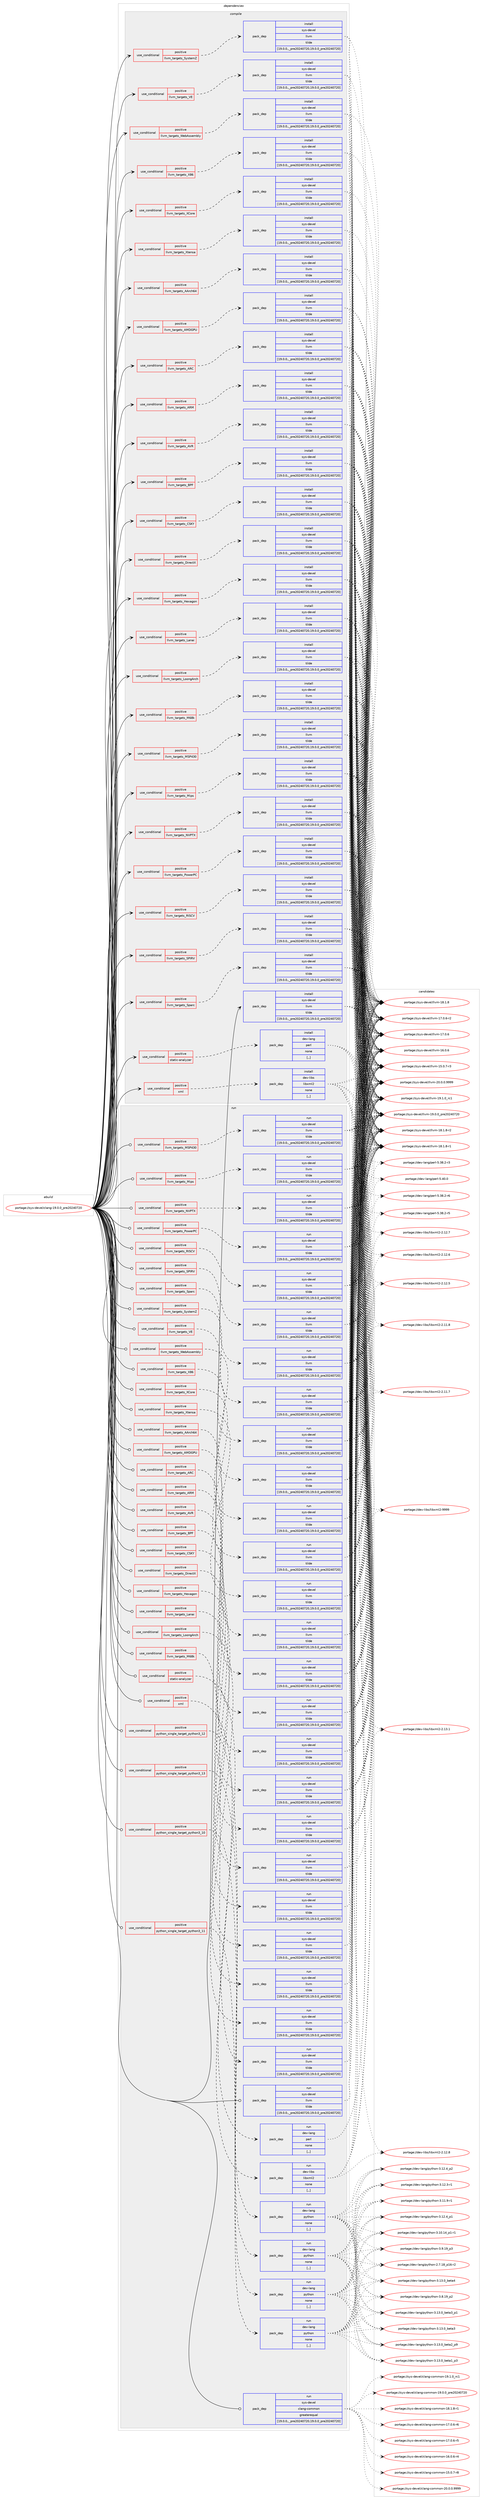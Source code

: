 digraph prolog {

# *************
# Graph options
# *************

newrank=true;
concentrate=true;
compound=true;
graph [rankdir=LR,fontname=Helvetica,fontsize=10,ranksep=1.5];#, ranksep=2.5, nodesep=0.2];
edge  [arrowhead=vee];
node  [fontname=Helvetica,fontsize=10];

# **********
# The ebuild
# **********

subgraph cluster_leftcol {
color=gray;
label=<<i>ebuild</i>>;
id [label="portage://sys-devel/clang-19.0.0_pre20240720", color=red, width=4, href="../sys-devel/clang-19.0.0_pre20240720.svg"];
}

# ****************
# The dependencies
# ****************

subgraph cluster_midcol {
color=gray;
label=<<i>dependencies</i>>;
subgraph cluster_compile {
fillcolor="#eeeeee";
style=filled;
label=<<i>compile</i>>;
subgraph cond114781 {
dependency432124 [label=<<TABLE BORDER="0" CELLBORDER="1" CELLSPACING="0" CELLPADDING="4"><TR><TD ROWSPAN="3" CELLPADDING="10">use_conditional</TD></TR><TR><TD>positive</TD></TR><TR><TD>llvm_targets_AArch64</TD></TR></TABLE>>, shape=none, color=red];
subgraph pack314397 {
dependency432125 [label=<<TABLE BORDER="0" CELLBORDER="1" CELLSPACING="0" CELLPADDING="4" WIDTH="220"><TR><TD ROWSPAN="6" CELLPADDING="30">pack_dep</TD></TR><TR><TD WIDTH="110">install</TD></TR><TR><TD>sys-devel</TD></TR><TR><TD>llvm</TD></TR><TR><TD>tilde</TD></TR><TR><TD>[19.0.0,,_pre20240720,19.0.0_pre20240720]</TD></TR></TABLE>>, shape=none, color=blue];
}
dependency432124:e -> dependency432125:w [weight=20,style="dashed",arrowhead="vee"];
}
id:e -> dependency432124:w [weight=20,style="solid",arrowhead="vee"];
subgraph cond114782 {
dependency432126 [label=<<TABLE BORDER="0" CELLBORDER="1" CELLSPACING="0" CELLPADDING="4"><TR><TD ROWSPAN="3" CELLPADDING="10">use_conditional</TD></TR><TR><TD>positive</TD></TR><TR><TD>llvm_targets_AMDGPU</TD></TR></TABLE>>, shape=none, color=red];
subgraph pack314398 {
dependency432127 [label=<<TABLE BORDER="0" CELLBORDER="1" CELLSPACING="0" CELLPADDING="4" WIDTH="220"><TR><TD ROWSPAN="6" CELLPADDING="30">pack_dep</TD></TR><TR><TD WIDTH="110">install</TD></TR><TR><TD>sys-devel</TD></TR><TR><TD>llvm</TD></TR><TR><TD>tilde</TD></TR><TR><TD>[19.0.0,,_pre20240720,19.0.0_pre20240720]</TD></TR></TABLE>>, shape=none, color=blue];
}
dependency432126:e -> dependency432127:w [weight=20,style="dashed",arrowhead="vee"];
}
id:e -> dependency432126:w [weight=20,style="solid",arrowhead="vee"];
subgraph cond114783 {
dependency432128 [label=<<TABLE BORDER="0" CELLBORDER="1" CELLSPACING="0" CELLPADDING="4"><TR><TD ROWSPAN="3" CELLPADDING="10">use_conditional</TD></TR><TR><TD>positive</TD></TR><TR><TD>llvm_targets_ARC</TD></TR></TABLE>>, shape=none, color=red];
subgraph pack314399 {
dependency432129 [label=<<TABLE BORDER="0" CELLBORDER="1" CELLSPACING="0" CELLPADDING="4" WIDTH="220"><TR><TD ROWSPAN="6" CELLPADDING="30">pack_dep</TD></TR><TR><TD WIDTH="110">install</TD></TR><TR><TD>sys-devel</TD></TR><TR><TD>llvm</TD></TR><TR><TD>tilde</TD></TR><TR><TD>[19.0.0,,_pre20240720,19.0.0_pre20240720]</TD></TR></TABLE>>, shape=none, color=blue];
}
dependency432128:e -> dependency432129:w [weight=20,style="dashed",arrowhead="vee"];
}
id:e -> dependency432128:w [weight=20,style="solid",arrowhead="vee"];
subgraph cond114784 {
dependency432130 [label=<<TABLE BORDER="0" CELLBORDER="1" CELLSPACING="0" CELLPADDING="4"><TR><TD ROWSPAN="3" CELLPADDING="10">use_conditional</TD></TR><TR><TD>positive</TD></TR><TR><TD>llvm_targets_ARM</TD></TR></TABLE>>, shape=none, color=red];
subgraph pack314400 {
dependency432131 [label=<<TABLE BORDER="0" CELLBORDER="1" CELLSPACING="0" CELLPADDING="4" WIDTH="220"><TR><TD ROWSPAN="6" CELLPADDING="30">pack_dep</TD></TR><TR><TD WIDTH="110">install</TD></TR><TR><TD>sys-devel</TD></TR><TR><TD>llvm</TD></TR><TR><TD>tilde</TD></TR><TR><TD>[19.0.0,,_pre20240720,19.0.0_pre20240720]</TD></TR></TABLE>>, shape=none, color=blue];
}
dependency432130:e -> dependency432131:w [weight=20,style="dashed",arrowhead="vee"];
}
id:e -> dependency432130:w [weight=20,style="solid",arrowhead="vee"];
subgraph cond114785 {
dependency432132 [label=<<TABLE BORDER="0" CELLBORDER="1" CELLSPACING="0" CELLPADDING="4"><TR><TD ROWSPAN="3" CELLPADDING="10">use_conditional</TD></TR><TR><TD>positive</TD></TR><TR><TD>llvm_targets_AVR</TD></TR></TABLE>>, shape=none, color=red];
subgraph pack314401 {
dependency432133 [label=<<TABLE BORDER="0" CELLBORDER="1" CELLSPACING="0" CELLPADDING="4" WIDTH="220"><TR><TD ROWSPAN="6" CELLPADDING="30">pack_dep</TD></TR><TR><TD WIDTH="110">install</TD></TR><TR><TD>sys-devel</TD></TR><TR><TD>llvm</TD></TR><TR><TD>tilde</TD></TR><TR><TD>[19.0.0,,_pre20240720,19.0.0_pre20240720]</TD></TR></TABLE>>, shape=none, color=blue];
}
dependency432132:e -> dependency432133:w [weight=20,style="dashed",arrowhead="vee"];
}
id:e -> dependency432132:w [weight=20,style="solid",arrowhead="vee"];
subgraph cond114786 {
dependency432134 [label=<<TABLE BORDER="0" CELLBORDER="1" CELLSPACING="0" CELLPADDING="4"><TR><TD ROWSPAN="3" CELLPADDING="10">use_conditional</TD></TR><TR><TD>positive</TD></TR><TR><TD>llvm_targets_BPF</TD></TR></TABLE>>, shape=none, color=red];
subgraph pack314402 {
dependency432135 [label=<<TABLE BORDER="0" CELLBORDER="1" CELLSPACING="0" CELLPADDING="4" WIDTH="220"><TR><TD ROWSPAN="6" CELLPADDING="30">pack_dep</TD></TR><TR><TD WIDTH="110">install</TD></TR><TR><TD>sys-devel</TD></TR><TR><TD>llvm</TD></TR><TR><TD>tilde</TD></TR><TR><TD>[19.0.0,,_pre20240720,19.0.0_pre20240720]</TD></TR></TABLE>>, shape=none, color=blue];
}
dependency432134:e -> dependency432135:w [weight=20,style="dashed",arrowhead="vee"];
}
id:e -> dependency432134:w [weight=20,style="solid",arrowhead="vee"];
subgraph cond114787 {
dependency432136 [label=<<TABLE BORDER="0" CELLBORDER="1" CELLSPACING="0" CELLPADDING="4"><TR><TD ROWSPAN="3" CELLPADDING="10">use_conditional</TD></TR><TR><TD>positive</TD></TR><TR><TD>llvm_targets_CSKY</TD></TR></TABLE>>, shape=none, color=red];
subgraph pack314403 {
dependency432137 [label=<<TABLE BORDER="0" CELLBORDER="1" CELLSPACING="0" CELLPADDING="4" WIDTH="220"><TR><TD ROWSPAN="6" CELLPADDING="30">pack_dep</TD></TR><TR><TD WIDTH="110">install</TD></TR><TR><TD>sys-devel</TD></TR><TR><TD>llvm</TD></TR><TR><TD>tilde</TD></TR><TR><TD>[19.0.0,,_pre20240720,19.0.0_pre20240720]</TD></TR></TABLE>>, shape=none, color=blue];
}
dependency432136:e -> dependency432137:w [weight=20,style="dashed",arrowhead="vee"];
}
id:e -> dependency432136:w [weight=20,style="solid",arrowhead="vee"];
subgraph cond114788 {
dependency432138 [label=<<TABLE BORDER="0" CELLBORDER="1" CELLSPACING="0" CELLPADDING="4"><TR><TD ROWSPAN="3" CELLPADDING="10">use_conditional</TD></TR><TR><TD>positive</TD></TR><TR><TD>llvm_targets_DirectX</TD></TR></TABLE>>, shape=none, color=red];
subgraph pack314404 {
dependency432139 [label=<<TABLE BORDER="0" CELLBORDER="1" CELLSPACING="0" CELLPADDING="4" WIDTH="220"><TR><TD ROWSPAN="6" CELLPADDING="30">pack_dep</TD></TR><TR><TD WIDTH="110">install</TD></TR><TR><TD>sys-devel</TD></TR><TR><TD>llvm</TD></TR><TR><TD>tilde</TD></TR><TR><TD>[19.0.0,,_pre20240720,19.0.0_pre20240720]</TD></TR></TABLE>>, shape=none, color=blue];
}
dependency432138:e -> dependency432139:w [weight=20,style="dashed",arrowhead="vee"];
}
id:e -> dependency432138:w [weight=20,style="solid",arrowhead="vee"];
subgraph cond114789 {
dependency432140 [label=<<TABLE BORDER="0" CELLBORDER="1" CELLSPACING="0" CELLPADDING="4"><TR><TD ROWSPAN="3" CELLPADDING="10">use_conditional</TD></TR><TR><TD>positive</TD></TR><TR><TD>llvm_targets_Hexagon</TD></TR></TABLE>>, shape=none, color=red];
subgraph pack314405 {
dependency432141 [label=<<TABLE BORDER="0" CELLBORDER="1" CELLSPACING="0" CELLPADDING="4" WIDTH="220"><TR><TD ROWSPAN="6" CELLPADDING="30">pack_dep</TD></TR><TR><TD WIDTH="110">install</TD></TR><TR><TD>sys-devel</TD></TR><TR><TD>llvm</TD></TR><TR><TD>tilde</TD></TR><TR><TD>[19.0.0,,_pre20240720,19.0.0_pre20240720]</TD></TR></TABLE>>, shape=none, color=blue];
}
dependency432140:e -> dependency432141:w [weight=20,style="dashed",arrowhead="vee"];
}
id:e -> dependency432140:w [weight=20,style="solid",arrowhead="vee"];
subgraph cond114790 {
dependency432142 [label=<<TABLE BORDER="0" CELLBORDER="1" CELLSPACING="0" CELLPADDING="4"><TR><TD ROWSPAN="3" CELLPADDING="10">use_conditional</TD></TR><TR><TD>positive</TD></TR><TR><TD>llvm_targets_Lanai</TD></TR></TABLE>>, shape=none, color=red];
subgraph pack314406 {
dependency432143 [label=<<TABLE BORDER="0" CELLBORDER="1" CELLSPACING="0" CELLPADDING="4" WIDTH="220"><TR><TD ROWSPAN="6" CELLPADDING="30">pack_dep</TD></TR><TR><TD WIDTH="110">install</TD></TR><TR><TD>sys-devel</TD></TR><TR><TD>llvm</TD></TR><TR><TD>tilde</TD></TR><TR><TD>[19.0.0,,_pre20240720,19.0.0_pre20240720]</TD></TR></TABLE>>, shape=none, color=blue];
}
dependency432142:e -> dependency432143:w [weight=20,style="dashed",arrowhead="vee"];
}
id:e -> dependency432142:w [weight=20,style="solid",arrowhead="vee"];
subgraph cond114791 {
dependency432144 [label=<<TABLE BORDER="0" CELLBORDER="1" CELLSPACING="0" CELLPADDING="4"><TR><TD ROWSPAN="3" CELLPADDING="10">use_conditional</TD></TR><TR><TD>positive</TD></TR><TR><TD>llvm_targets_LoongArch</TD></TR></TABLE>>, shape=none, color=red];
subgraph pack314407 {
dependency432145 [label=<<TABLE BORDER="0" CELLBORDER="1" CELLSPACING="0" CELLPADDING="4" WIDTH="220"><TR><TD ROWSPAN="6" CELLPADDING="30">pack_dep</TD></TR><TR><TD WIDTH="110">install</TD></TR><TR><TD>sys-devel</TD></TR><TR><TD>llvm</TD></TR><TR><TD>tilde</TD></TR><TR><TD>[19.0.0,,_pre20240720,19.0.0_pre20240720]</TD></TR></TABLE>>, shape=none, color=blue];
}
dependency432144:e -> dependency432145:w [weight=20,style="dashed",arrowhead="vee"];
}
id:e -> dependency432144:w [weight=20,style="solid",arrowhead="vee"];
subgraph cond114792 {
dependency432146 [label=<<TABLE BORDER="0" CELLBORDER="1" CELLSPACING="0" CELLPADDING="4"><TR><TD ROWSPAN="3" CELLPADDING="10">use_conditional</TD></TR><TR><TD>positive</TD></TR><TR><TD>llvm_targets_M68k</TD></TR></TABLE>>, shape=none, color=red];
subgraph pack314408 {
dependency432147 [label=<<TABLE BORDER="0" CELLBORDER="1" CELLSPACING="0" CELLPADDING="4" WIDTH="220"><TR><TD ROWSPAN="6" CELLPADDING="30">pack_dep</TD></TR><TR><TD WIDTH="110">install</TD></TR><TR><TD>sys-devel</TD></TR><TR><TD>llvm</TD></TR><TR><TD>tilde</TD></TR><TR><TD>[19.0.0,,_pre20240720,19.0.0_pre20240720]</TD></TR></TABLE>>, shape=none, color=blue];
}
dependency432146:e -> dependency432147:w [weight=20,style="dashed",arrowhead="vee"];
}
id:e -> dependency432146:w [weight=20,style="solid",arrowhead="vee"];
subgraph cond114793 {
dependency432148 [label=<<TABLE BORDER="0" CELLBORDER="1" CELLSPACING="0" CELLPADDING="4"><TR><TD ROWSPAN="3" CELLPADDING="10">use_conditional</TD></TR><TR><TD>positive</TD></TR><TR><TD>llvm_targets_MSP430</TD></TR></TABLE>>, shape=none, color=red];
subgraph pack314409 {
dependency432149 [label=<<TABLE BORDER="0" CELLBORDER="1" CELLSPACING="0" CELLPADDING="4" WIDTH="220"><TR><TD ROWSPAN="6" CELLPADDING="30">pack_dep</TD></TR><TR><TD WIDTH="110">install</TD></TR><TR><TD>sys-devel</TD></TR><TR><TD>llvm</TD></TR><TR><TD>tilde</TD></TR><TR><TD>[19.0.0,,_pre20240720,19.0.0_pre20240720]</TD></TR></TABLE>>, shape=none, color=blue];
}
dependency432148:e -> dependency432149:w [weight=20,style="dashed",arrowhead="vee"];
}
id:e -> dependency432148:w [weight=20,style="solid",arrowhead="vee"];
subgraph cond114794 {
dependency432150 [label=<<TABLE BORDER="0" CELLBORDER="1" CELLSPACING="0" CELLPADDING="4"><TR><TD ROWSPAN="3" CELLPADDING="10">use_conditional</TD></TR><TR><TD>positive</TD></TR><TR><TD>llvm_targets_Mips</TD></TR></TABLE>>, shape=none, color=red];
subgraph pack314410 {
dependency432151 [label=<<TABLE BORDER="0" CELLBORDER="1" CELLSPACING="0" CELLPADDING="4" WIDTH="220"><TR><TD ROWSPAN="6" CELLPADDING="30">pack_dep</TD></TR><TR><TD WIDTH="110">install</TD></TR><TR><TD>sys-devel</TD></TR><TR><TD>llvm</TD></TR><TR><TD>tilde</TD></TR><TR><TD>[19.0.0,,_pre20240720,19.0.0_pre20240720]</TD></TR></TABLE>>, shape=none, color=blue];
}
dependency432150:e -> dependency432151:w [weight=20,style="dashed",arrowhead="vee"];
}
id:e -> dependency432150:w [weight=20,style="solid",arrowhead="vee"];
subgraph cond114795 {
dependency432152 [label=<<TABLE BORDER="0" CELLBORDER="1" CELLSPACING="0" CELLPADDING="4"><TR><TD ROWSPAN="3" CELLPADDING="10">use_conditional</TD></TR><TR><TD>positive</TD></TR><TR><TD>llvm_targets_NVPTX</TD></TR></TABLE>>, shape=none, color=red];
subgraph pack314411 {
dependency432153 [label=<<TABLE BORDER="0" CELLBORDER="1" CELLSPACING="0" CELLPADDING="4" WIDTH="220"><TR><TD ROWSPAN="6" CELLPADDING="30">pack_dep</TD></TR><TR><TD WIDTH="110">install</TD></TR><TR><TD>sys-devel</TD></TR><TR><TD>llvm</TD></TR><TR><TD>tilde</TD></TR><TR><TD>[19.0.0,,_pre20240720,19.0.0_pre20240720]</TD></TR></TABLE>>, shape=none, color=blue];
}
dependency432152:e -> dependency432153:w [weight=20,style="dashed",arrowhead="vee"];
}
id:e -> dependency432152:w [weight=20,style="solid",arrowhead="vee"];
subgraph cond114796 {
dependency432154 [label=<<TABLE BORDER="0" CELLBORDER="1" CELLSPACING="0" CELLPADDING="4"><TR><TD ROWSPAN="3" CELLPADDING="10">use_conditional</TD></TR><TR><TD>positive</TD></TR><TR><TD>llvm_targets_PowerPC</TD></TR></TABLE>>, shape=none, color=red];
subgraph pack314412 {
dependency432155 [label=<<TABLE BORDER="0" CELLBORDER="1" CELLSPACING="0" CELLPADDING="4" WIDTH="220"><TR><TD ROWSPAN="6" CELLPADDING="30">pack_dep</TD></TR><TR><TD WIDTH="110">install</TD></TR><TR><TD>sys-devel</TD></TR><TR><TD>llvm</TD></TR><TR><TD>tilde</TD></TR><TR><TD>[19.0.0,,_pre20240720,19.0.0_pre20240720]</TD></TR></TABLE>>, shape=none, color=blue];
}
dependency432154:e -> dependency432155:w [weight=20,style="dashed",arrowhead="vee"];
}
id:e -> dependency432154:w [weight=20,style="solid",arrowhead="vee"];
subgraph cond114797 {
dependency432156 [label=<<TABLE BORDER="0" CELLBORDER="1" CELLSPACING="0" CELLPADDING="4"><TR><TD ROWSPAN="3" CELLPADDING="10">use_conditional</TD></TR><TR><TD>positive</TD></TR><TR><TD>llvm_targets_RISCV</TD></TR></TABLE>>, shape=none, color=red];
subgraph pack314413 {
dependency432157 [label=<<TABLE BORDER="0" CELLBORDER="1" CELLSPACING="0" CELLPADDING="4" WIDTH="220"><TR><TD ROWSPAN="6" CELLPADDING="30">pack_dep</TD></TR><TR><TD WIDTH="110">install</TD></TR><TR><TD>sys-devel</TD></TR><TR><TD>llvm</TD></TR><TR><TD>tilde</TD></TR><TR><TD>[19.0.0,,_pre20240720,19.0.0_pre20240720]</TD></TR></TABLE>>, shape=none, color=blue];
}
dependency432156:e -> dependency432157:w [weight=20,style="dashed",arrowhead="vee"];
}
id:e -> dependency432156:w [weight=20,style="solid",arrowhead="vee"];
subgraph cond114798 {
dependency432158 [label=<<TABLE BORDER="0" CELLBORDER="1" CELLSPACING="0" CELLPADDING="4"><TR><TD ROWSPAN="3" CELLPADDING="10">use_conditional</TD></TR><TR><TD>positive</TD></TR><TR><TD>llvm_targets_SPIRV</TD></TR></TABLE>>, shape=none, color=red];
subgraph pack314414 {
dependency432159 [label=<<TABLE BORDER="0" CELLBORDER="1" CELLSPACING="0" CELLPADDING="4" WIDTH="220"><TR><TD ROWSPAN="6" CELLPADDING="30">pack_dep</TD></TR><TR><TD WIDTH="110">install</TD></TR><TR><TD>sys-devel</TD></TR><TR><TD>llvm</TD></TR><TR><TD>tilde</TD></TR><TR><TD>[19.0.0,,_pre20240720,19.0.0_pre20240720]</TD></TR></TABLE>>, shape=none, color=blue];
}
dependency432158:e -> dependency432159:w [weight=20,style="dashed",arrowhead="vee"];
}
id:e -> dependency432158:w [weight=20,style="solid",arrowhead="vee"];
subgraph cond114799 {
dependency432160 [label=<<TABLE BORDER="0" CELLBORDER="1" CELLSPACING="0" CELLPADDING="4"><TR><TD ROWSPAN="3" CELLPADDING="10">use_conditional</TD></TR><TR><TD>positive</TD></TR><TR><TD>llvm_targets_Sparc</TD></TR></TABLE>>, shape=none, color=red];
subgraph pack314415 {
dependency432161 [label=<<TABLE BORDER="0" CELLBORDER="1" CELLSPACING="0" CELLPADDING="4" WIDTH="220"><TR><TD ROWSPAN="6" CELLPADDING="30">pack_dep</TD></TR><TR><TD WIDTH="110">install</TD></TR><TR><TD>sys-devel</TD></TR><TR><TD>llvm</TD></TR><TR><TD>tilde</TD></TR><TR><TD>[19.0.0,,_pre20240720,19.0.0_pre20240720]</TD></TR></TABLE>>, shape=none, color=blue];
}
dependency432160:e -> dependency432161:w [weight=20,style="dashed",arrowhead="vee"];
}
id:e -> dependency432160:w [weight=20,style="solid",arrowhead="vee"];
subgraph cond114800 {
dependency432162 [label=<<TABLE BORDER="0" CELLBORDER="1" CELLSPACING="0" CELLPADDING="4"><TR><TD ROWSPAN="3" CELLPADDING="10">use_conditional</TD></TR><TR><TD>positive</TD></TR><TR><TD>llvm_targets_SystemZ</TD></TR></TABLE>>, shape=none, color=red];
subgraph pack314416 {
dependency432163 [label=<<TABLE BORDER="0" CELLBORDER="1" CELLSPACING="0" CELLPADDING="4" WIDTH="220"><TR><TD ROWSPAN="6" CELLPADDING="30">pack_dep</TD></TR><TR><TD WIDTH="110">install</TD></TR><TR><TD>sys-devel</TD></TR><TR><TD>llvm</TD></TR><TR><TD>tilde</TD></TR><TR><TD>[19.0.0,,_pre20240720,19.0.0_pre20240720]</TD></TR></TABLE>>, shape=none, color=blue];
}
dependency432162:e -> dependency432163:w [weight=20,style="dashed",arrowhead="vee"];
}
id:e -> dependency432162:w [weight=20,style="solid",arrowhead="vee"];
subgraph cond114801 {
dependency432164 [label=<<TABLE BORDER="0" CELLBORDER="1" CELLSPACING="0" CELLPADDING="4"><TR><TD ROWSPAN="3" CELLPADDING="10">use_conditional</TD></TR><TR><TD>positive</TD></TR><TR><TD>llvm_targets_VE</TD></TR></TABLE>>, shape=none, color=red];
subgraph pack314417 {
dependency432165 [label=<<TABLE BORDER="0" CELLBORDER="1" CELLSPACING="0" CELLPADDING="4" WIDTH="220"><TR><TD ROWSPAN="6" CELLPADDING="30">pack_dep</TD></TR><TR><TD WIDTH="110">install</TD></TR><TR><TD>sys-devel</TD></TR><TR><TD>llvm</TD></TR><TR><TD>tilde</TD></TR><TR><TD>[19.0.0,,_pre20240720,19.0.0_pre20240720]</TD></TR></TABLE>>, shape=none, color=blue];
}
dependency432164:e -> dependency432165:w [weight=20,style="dashed",arrowhead="vee"];
}
id:e -> dependency432164:w [weight=20,style="solid",arrowhead="vee"];
subgraph cond114802 {
dependency432166 [label=<<TABLE BORDER="0" CELLBORDER="1" CELLSPACING="0" CELLPADDING="4"><TR><TD ROWSPAN="3" CELLPADDING="10">use_conditional</TD></TR><TR><TD>positive</TD></TR><TR><TD>llvm_targets_WebAssembly</TD></TR></TABLE>>, shape=none, color=red];
subgraph pack314418 {
dependency432167 [label=<<TABLE BORDER="0" CELLBORDER="1" CELLSPACING="0" CELLPADDING="4" WIDTH="220"><TR><TD ROWSPAN="6" CELLPADDING="30">pack_dep</TD></TR><TR><TD WIDTH="110">install</TD></TR><TR><TD>sys-devel</TD></TR><TR><TD>llvm</TD></TR><TR><TD>tilde</TD></TR><TR><TD>[19.0.0,,_pre20240720,19.0.0_pre20240720]</TD></TR></TABLE>>, shape=none, color=blue];
}
dependency432166:e -> dependency432167:w [weight=20,style="dashed",arrowhead="vee"];
}
id:e -> dependency432166:w [weight=20,style="solid",arrowhead="vee"];
subgraph cond114803 {
dependency432168 [label=<<TABLE BORDER="0" CELLBORDER="1" CELLSPACING="0" CELLPADDING="4"><TR><TD ROWSPAN="3" CELLPADDING="10">use_conditional</TD></TR><TR><TD>positive</TD></TR><TR><TD>llvm_targets_X86</TD></TR></TABLE>>, shape=none, color=red];
subgraph pack314419 {
dependency432169 [label=<<TABLE BORDER="0" CELLBORDER="1" CELLSPACING="0" CELLPADDING="4" WIDTH="220"><TR><TD ROWSPAN="6" CELLPADDING="30">pack_dep</TD></TR><TR><TD WIDTH="110">install</TD></TR><TR><TD>sys-devel</TD></TR><TR><TD>llvm</TD></TR><TR><TD>tilde</TD></TR><TR><TD>[19.0.0,,_pre20240720,19.0.0_pre20240720]</TD></TR></TABLE>>, shape=none, color=blue];
}
dependency432168:e -> dependency432169:w [weight=20,style="dashed",arrowhead="vee"];
}
id:e -> dependency432168:w [weight=20,style="solid",arrowhead="vee"];
subgraph cond114804 {
dependency432170 [label=<<TABLE BORDER="0" CELLBORDER="1" CELLSPACING="0" CELLPADDING="4"><TR><TD ROWSPAN="3" CELLPADDING="10">use_conditional</TD></TR><TR><TD>positive</TD></TR><TR><TD>llvm_targets_XCore</TD></TR></TABLE>>, shape=none, color=red];
subgraph pack314420 {
dependency432171 [label=<<TABLE BORDER="0" CELLBORDER="1" CELLSPACING="0" CELLPADDING="4" WIDTH="220"><TR><TD ROWSPAN="6" CELLPADDING="30">pack_dep</TD></TR><TR><TD WIDTH="110">install</TD></TR><TR><TD>sys-devel</TD></TR><TR><TD>llvm</TD></TR><TR><TD>tilde</TD></TR><TR><TD>[19.0.0,,_pre20240720,19.0.0_pre20240720]</TD></TR></TABLE>>, shape=none, color=blue];
}
dependency432170:e -> dependency432171:w [weight=20,style="dashed",arrowhead="vee"];
}
id:e -> dependency432170:w [weight=20,style="solid",arrowhead="vee"];
subgraph cond114805 {
dependency432172 [label=<<TABLE BORDER="0" CELLBORDER="1" CELLSPACING="0" CELLPADDING="4"><TR><TD ROWSPAN="3" CELLPADDING="10">use_conditional</TD></TR><TR><TD>positive</TD></TR><TR><TD>llvm_targets_Xtensa</TD></TR></TABLE>>, shape=none, color=red];
subgraph pack314421 {
dependency432173 [label=<<TABLE BORDER="0" CELLBORDER="1" CELLSPACING="0" CELLPADDING="4" WIDTH="220"><TR><TD ROWSPAN="6" CELLPADDING="30">pack_dep</TD></TR><TR><TD WIDTH="110">install</TD></TR><TR><TD>sys-devel</TD></TR><TR><TD>llvm</TD></TR><TR><TD>tilde</TD></TR><TR><TD>[19.0.0,,_pre20240720,19.0.0_pre20240720]</TD></TR></TABLE>>, shape=none, color=blue];
}
dependency432172:e -> dependency432173:w [weight=20,style="dashed",arrowhead="vee"];
}
id:e -> dependency432172:w [weight=20,style="solid",arrowhead="vee"];
subgraph cond114806 {
dependency432174 [label=<<TABLE BORDER="0" CELLBORDER="1" CELLSPACING="0" CELLPADDING="4"><TR><TD ROWSPAN="3" CELLPADDING="10">use_conditional</TD></TR><TR><TD>positive</TD></TR><TR><TD>static-analyzer</TD></TR></TABLE>>, shape=none, color=red];
subgraph pack314422 {
dependency432175 [label=<<TABLE BORDER="0" CELLBORDER="1" CELLSPACING="0" CELLPADDING="4" WIDTH="220"><TR><TD ROWSPAN="6" CELLPADDING="30">pack_dep</TD></TR><TR><TD WIDTH="110">install</TD></TR><TR><TD>dev-lang</TD></TR><TR><TD>perl</TD></TR><TR><TD>none</TD></TR><TR><TD>[,,]</TD></TR></TABLE>>, shape=none, color=blue];
}
dependency432174:e -> dependency432175:w [weight=20,style="dashed",arrowhead="vee"];
}
id:e -> dependency432174:w [weight=20,style="solid",arrowhead="vee"];
subgraph cond114807 {
dependency432176 [label=<<TABLE BORDER="0" CELLBORDER="1" CELLSPACING="0" CELLPADDING="4"><TR><TD ROWSPAN="3" CELLPADDING="10">use_conditional</TD></TR><TR><TD>positive</TD></TR><TR><TD>xml</TD></TR></TABLE>>, shape=none, color=red];
subgraph pack314423 {
dependency432177 [label=<<TABLE BORDER="0" CELLBORDER="1" CELLSPACING="0" CELLPADDING="4" WIDTH="220"><TR><TD ROWSPAN="6" CELLPADDING="30">pack_dep</TD></TR><TR><TD WIDTH="110">install</TD></TR><TR><TD>dev-libs</TD></TR><TR><TD>libxml2</TD></TR><TR><TD>none</TD></TR><TR><TD>[,,]</TD></TR></TABLE>>, shape=none, color=blue];
}
dependency432176:e -> dependency432177:w [weight=20,style="dashed",arrowhead="vee"];
}
id:e -> dependency432176:w [weight=20,style="solid",arrowhead="vee"];
subgraph pack314424 {
dependency432178 [label=<<TABLE BORDER="0" CELLBORDER="1" CELLSPACING="0" CELLPADDING="4" WIDTH="220"><TR><TD ROWSPAN="6" CELLPADDING="30">pack_dep</TD></TR><TR><TD WIDTH="110">install</TD></TR><TR><TD>sys-devel</TD></TR><TR><TD>llvm</TD></TR><TR><TD>tilde</TD></TR><TR><TD>[19.0.0,,_pre20240720,19.0.0_pre20240720]</TD></TR></TABLE>>, shape=none, color=blue];
}
id:e -> dependency432178:w [weight=20,style="solid",arrowhead="vee"];
}
subgraph cluster_compileandrun {
fillcolor="#eeeeee";
style=filled;
label=<<i>compile and run</i>>;
}
subgraph cluster_run {
fillcolor="#eeeeee";
style=filled;
label=<<i>run</i>>;
subgraph cond114808 {
dependency432179 [label=<<TABLE BORDER="0" CELLBORDER="1" CELLSPACING="0" CELLPADDING="4"><TR><TD ROWSPAN="3" CELLPADDING="10">use_conditional</TD></TR><TR><TD>positive</TD></TR><TR><TD>llvm_targets_AArch64</TD></TR></TABLE>>, shape=none, color=red];
subgraph pack314425 {
dependency432180 [label=<<TABLE BORDER="0" CELLBORDER="1" CELLSPACING="0" CELLPADDING="4" WIDTH="220"><TR><TD ROWSPAN="6" CELLPADDING="30">pack_dep</TD></TR><TR><TD WIDTH="110">run</TD></TR><TR><TD>sys-devel</TD></TR><TR><TD>llvm</TD></TR><TR><TD>tilde</TD></TR><TR><TD>[19.0.0,,_pre20240720,19.0.0_pre20240720]</TD></TR></TABLE>>, shape=none, color=blue];
}
dependency432179:e -> dependency432180:w [weight=20,style="dashed",arrowhead="vee"];
}
id:e -> dependency432179:w [weight=20,style="solid",arrowhead="odot"];
subgraph cond114809 {
dependency432181 [label=<<TABLE BORDER="0" CELLBORDER="1" CELLSPACING="0" CELLPADDING="4"><TR><TD ROWSPAN="3" CELLPADDING="10">use_conditional</TD></TR><TR><TD>positive</TD></TR><TR><TD>llvm_targets_AMDGPU</TD></TR></TABLE>>, shape=none, color=red];
subgraph pack314426 {
dependency432182 [label=<<TABLE BORDER="0" CELLBORDER="1" CELLSPACING="0" CELLPADDING="4" WIDTH="220"><TR><TD ROWSPAN="6" CELLPADDING="30">pack_dep</TD></TR><TR><TD WIDTH="110">run</TD></TR><TR><TD>sys-devel</TD></TR><TR><TD>llvm</TD></TR><TR><TD>tilde</TD></TR><TR><TD>[19.0.0,,_pre20240720,19.0.0_pre20240720]</TD></TR></TABLE>>, shape=none, color=blue];
}
dependency432181:e -> dependency432182:w [weight=20,style="dashed",arrowhead="vee"];
}
id:e -> dependency432181:w [weight=20,style="solid",arrowhead="odot"];
subgraph cond114810 {
dependency432183 [label=<<TABLE BORDER="0" CELLBORDER="1" CELLSPACING="0" CELLPADDING="4"><TR><TD ROWSPAN="3" CELLPADDING="10">use_conditional</TD></TR><TR><TD>positive</TD></TR><TR><TD>llvm_targets_ARC</TD></TR></TABLE>>, shape=none, color=red];
subgraph pack314427 {
dependency432184 [label=<<TABLE BORDER="0" CELLBORDER="1" CELLSPACING="0" CELLPADDING="4" WIDTH="220"><TR><TD ROWSPAN="6" CELLPADDING="30">pack_dep</TD></TR><TR><TD WIDTH="110">run</TD></TR><TR><TD>sys-devel</TD></TR><TR><TD>llvm</TD></TR><TR><TD>tilde</TD></TR><TR><TD>[19.0.0,,_pre20240720,19.0.0_pre20240720]</TD></TR></TABLE>>, shape=none, color=blue];
}
dependency432183:e -> dependency432184:w [weight=20,style="dashed",arrowhead="vee"];
}
id:e -> dependency432183:w [weight=20,style="solid",arrowhead="odot"];
subgraph cond114811 {
dependency432185 [label=<<TABLE BORDER="0" CELLBORDER="1" CELLSPACING="0" CELLPADDING="4"><TR><TD ROWSPAN="3" CELLPADDING="10">use_conditional</TD></TR><TR><TD>positive</TD></TR><TR><TD>llvm_targets_ARM</TD></TR></TABLE>>, shape=none, color=red];
subgraph pack314428 {
dependency432186 [label=<<TABLE BORDER="0" CELLBORDER="1" CELLSPACING="0" CELLPADDING="4" WIDTH="220"><TR><TD ROWSPAN="6" CELLPADDING="30">pack_dep</TD></TR><TR><TD WIDTH="110">run</TD></TR><TR><TD>sys-devel</TD></TR><TR><TD>llvm</TD></TR><TR><TD>tilde</TD></TR><TR><TD>[19.0.0,,_pre20240720,19.0.0_pre20240720]</TD></TR></TABLE>>, shape=none, color=blue];
}
dependency432185:e -> dependency432186:w [weight=20,style="dashed",arrowhead="vee"];
}
id:e -> dependency432185:w [weight=20,style="solid",arrowhead="odot"];
subgraph cond114812 {
dependency432187 [label=<<TABLE BORDER="0" CELLBORDER="1" CELLSPACING="0" CELLPADDING="4"><TR><TD ROWSPAN="3" CELLPADDING="10">use_conditional</TD></TR><TR><TD>positive</TD></TR><TR><TD>llvm_targets_AVR</TD></TR></TABLE>>, shape=none, color=red];
subgraph pack314429 {
dependency432188 [label=<<TABLE BORDER="0" CELLBORDER="1" CELLSPACING="0" CELLPADDING="4" WIDTH="220"><TR><TD ROWSPAN="6" CELLPADDING="30">pack_dep</TD></TR><TR><TD WIDTH="110">run</TD></TR><TR><TD>sys-devel</TD></TR><TR><TD>llvm</TD></TR><TR><TD>tilde</TD></TR><TR><TD>[19.0.0,,_pre20240720,19.0.0_pre20240720]</TD></TR></TABLE>>, shape=none, color=blue];
}
dependency432187:e -> dependency432188:w [weight=20,style="dashed",arrowhead="vee"];
}
id:e -> dependency432187:w [weight=20,style="solid",arrowhead="odot"];
subgraph cond114813 {
dependency432189 [label=<<TABLE BORDER="0" CELLBORDER="1" CELLSPACING="0" CELLPADDING="4"><TR><TD ROWSPAN="3" CELLPADDING="10">use_conditional</TD></TR><TR><TD>positive</TD></TR><TR><TD>llvm_targets_BPF</TD></TR></TABLE>>, shape=none, color=red];
subgraph pack314430 {
dependency432190 [label=<<TABLE BORDER="0" CELLBORDER="1" CELLSPACING="0" CELLPADDING="4" WIDTH="220"><TR><TD ROWSPAN="6" CELLPADDING="30">pack_dep</TD></TR><TR><TD WIDTH="110">run</TD></TR><TR><TD>sys-devel</TD></TR><TR><TD>llvm</TD></TR><TR><TD>tilde</TD></TR><TR><TD>[19.0.0,,_pre20240720,19.0.0_pre20240720]</TD></TR></TABLE>>, shape=none, color=blue];
}
dependency432189:e -> dependency432190:w [weight=20,style="dashed",arrowhead="vee"];
}
id:e -> dependency432189:w [weight=20,style="solid",arrowhead="odot"];
subgraph cond114814 {
dependency432191 [label=<<TABLE BORDER="0" CELLBORDER="1" CELLSPACING="0" CELLPADDING="4"><TR><TD ROWSPAN="3" CELLPADDING="10">use_conditional</TD></TR><TR><TD>positive</TD></TR><TR><TD>llvm_targets_CSKY</TD></TR></TABLE>>, shape=none, color=red];
subgraph pack314431 {
dependency432192 [label=<<TABLE BORDER="0" CELLBORDER="1" CELLSPACING="0" CELLPADDING="4" WIDTH="220"><TR><TD ROWSPAN="6" CELLPADDING="30">pack_dep</TD></TR><TR><TD WIDTH="110">run</TD></TR><TR><TD>sys-devel</TD></TR><TR><TD>llvm</TD></TR><TR><TD>tilde</TD></TR><TR><TD>[19.0.0,,_pre20240720,19.0.0_pre20240720]</TD></TR></TABLE>>, shape=none, color=blue];
}
dependency432191:e -> dependency432192:w [weight=20,style="dashed",arrowhead="vee"];
}
id:e -> dependency432191:w [weight=20,style="solid",arrowhead="odot"];
subgraph cond114815 {
dependency432193 [label=<<TABLE BORDER="0" CELLBORDER="1" CELLSPACING="0" CELLPADDING="4"><TR><TD ROWSPAN="3" CELLPADDING="10">use_conditional</TD></TR><TR><TD>positive</TD></TR><TR><TD>llvm_targets_DirectX</TD></TR></TABLE>>, shape=none, color=red];
subgraph pack314432 {
dependency432194 [label=<<TABLE BORDER="0" CELLBORDER="1" CELLSPACING="0" CELLPADDING="4" WIDTH="220"><TR><TD ROWSPAN="6" CELLPADDING="30">pack_dep</TD></TR><TR><TD WIDTH="110">run</TD></TR><TR><TD>sys-devel</TD></TR><TR><TD>llvm</TD></TR><TR><TD>tilde</TD></TR><TR><TD>[19.0.0,,_pre20240720,19.0.0_pre20240720]</TD></TR></TABLE>>, shape=none, color=blue];
}
dependency432193:e -> dependency432194:w [weight=20,style="dashed",arrowhead="vee"];
}
id:e -> dependency432193:w [weight=20,style="solid",arrowhead="odot"];
subgraph cond114816 {
dependency432195 [label=<<TABLE BORDER="0" CELLBORDER="1" CELLSPACING="0" CELLPADDING="4"><TR><TD ROWSPAN="3" CELLPADDING="10">use_conditional</TD></TR><TR><TD>positive</TD></TR><TR><TD>llvm_targets_Hexagon</TD></TR></TABLE>>, shape=none, color=red];
subgraph pack314433 {
dependency432196 [label=<<TABLE BORDER="0" CELLBORDER="1" CELLSPACING="0" CELLPADDING="4" WIDTH="220"><TR><TD ROWSPAN="6" CELLPADDING="30">pack_dep</TD></TR><TR><TD WIDTH="110">run</TD></TR><TR><TD>sys-devel</TD></TR><TR><TD>llvm</TD></TR><TR><TD>tilde</TD></TR><TR><TD>[19.0.0,,_pre20240720,19.0.0_pre20240720]</TD></TR></TABLE>>, shape=none, color=blue];
}
dependency432195:e -> dependency432196:w [weight=20,style="dashed",arrowhead="vee"];
}
id:e -> dependency432195:w [weight=20,style="solid",arrowhead="odot"];
subgraph cond114817 {
dependency432197 [label=<<TABLE BORDER="0" CELLBORDER="1" CELLSPACING="0" CELLPADDING="4"><TR><TD ROWSPAN="3" CELLPADDING="10">use_conditional</TD></TR><TR><TD>positive</TD></TR><TR><TD>llvm_targets_Lanai</TD></TR></TABLE>>, shape=none, color=red];
subgraph pack314434 {
dependency432198 [label=<<TABLE BORDER="0" CELLBORDER="1" CELLSPACING="0" CELLPADDING="4" WIDTH="220"><TR><TD ROWSPAN="6" CELLPADDING="30">pack_dep</TD></TR><TR><TD WIDTH="110">run</TD></TR><TR><TD>sys-devel</TD></TR><TR><TD>llvm</TD></TR><TR><TD>tilde</TD></TR><TR><TD>[19.0.0,,_pre20240720,19.0.0_pre20240720]</TD></TR></TABLE>>, shape=none, color=blue];
}
dependency432197:e -> dependency432198:w [weight=20,style="dashed",arrowhead="vee"];
}
id:e -> dependency432197:w [weight=20,style="solid",arrowhead="odot"];
subgraph cond114818 {
dependency432199 [label=<<TABLE BORDER="0" CELLBORDER="1" CELLSPACING="0" CELLPADDING="4"><TR><TD ROWSPAN="3" CELLPADDING="10">use_conditional</TD></TR><TR><TD>positive</TD></TR><TR><TD>llvm_targets_LoongArch</TD></TR></TABLE>>, shape=none, color=red];
subgraph pack314435 {
dependency432200 [label=<<TABLE BORDER="0" CELLBORDER="1" CELLSPACING="0" CELLPADDING="4" WIDTH="220"><TR><TD ROWSPAN="6" CELLPADDING="30">pack_dep</TD></TR><TR><TD WIDTH="110">run</TD></TR><TR><TD>sys-devel</TD></TR><TR><TD>llvm</TD></TR><TR><TD>tilde</TD></TR><TR><TD>[19.0.0,,_pre20240720,19.0.0_pre20240720]</TD></TR></TABLE>>, shape=none, color=blue];
}
dependency432199:e -> dependency432200:w [weight=20,style="dashed",arrowhead="vee"];
}
id:e -> dependency432199:w [weight=20,style="solid",arrowhead="odot"];
subgraph cond114819 {
dependency432201 [label=<<TABLE BORDER="0" CELLBORDER="1" CELLSPACING="0" CELLPADDING="4"><TR><TD ROWSPAN="3" CELLPADDING="10">use_conditional</TD></TR><TR><TD>positive</TD></TR><TR><TD>llvm_targets_M68k</TD></TR></TABLE>>, shape=none, color=red];
subgraph pack314436 {
dependency432202 [label=<<TABLE BORDER="0" CELLBORDER="1" CELLSPACING="0" CELLPADDING="4" WIDTH="220"><TR><TD ROWSPAN="6" CELLPADDING="30">pack_dep</TD></TR><TR><TD WIDTH="110">run</TD></TR><TR><TD>sys-devel</TD></TR><TR><TD>llvm</TD></TR><TR><TD>tilde</TD></TR><TR><TD>[19.0.0,,_pre20240720,19.0.0_pre20240720]</TD></TR></TABLE>>, shape=none, color=blue];
}
dependency432201:e -> dependency432202:w [weight=20,style="dashed",arrowhead="vee"];
}
id:e -> dependency432201:w [weight=20,style="solid",arrowhead="odot"];
subgraph cond114820 {
dependency432203 [label=<<TABLE BORDER="0" CELLBORDER="1" CELLSPACING="0" CELLPADDING="4"><TR><TD ROWSPAN="3" CELLPADDING="10">use_conditional</TD></TR><TR><TD>positive</TD></TR><TR><TD>llvm_targets_MSP430</TD></TR></TABLE>>, shape=none, color=red];
subgraph pack314437 {
dependency432204 [label=<<TABLE BORDER="0" CELLBORDER="1" CELLSPACING="0" CELLPADDING="4" WIDTH="220"><TR><TD ROWSPAN="6" CELLPADDING="30">pack_dep</TD></TR><TR><TD WIDTH="110">run</TD></TR><TR><TD>sys-devel</TD></TR><TR><TD>llvm</TD></TR><TR><TD>tilde</TD></TR><TR><TD>[19.0.0,,_pre20240720,19.0.0_pre20240720]</TD></TR></TABLE>>, shape=none, color=blue];
}
dependency432203:e -> dependency432204:w [weight=20,style="dashed",arrowhead="vee"];
}
id:e -> dependency432203:w [weight=20,style="solid",arrowhead="odot"];
subgraph cond114821 {
dependency432205 [label=<<TABLE BORDER="0" CELLBORDER="1" CELLSPACING="0" CELLPADDING="4"><TR><TD ROWSPAN="3" CELLPADDING="10">use_conditional</TD></TR><TR><TD>positive</TD></TR><TR><TD>llvm_targets_Mips</TD></TR></TABLE>>, shape=none, color=red];
subgraph pack314438 {
dependency432206 [label=<<TABLE BORDER="0" CELLBORDER="1" CELLSPACING="0" CELLPADDING="4" WIDTH="220"><TR><TD ROWSPAN="6" CELLPADDING="30">pack_dep</TD></TR><TR><TD WIDTH="110">run</TD></TR><TR><TD>sys-devel</TD></TR><TR><TD>llvm</TD></TR><TR><TD>tilde</TD></TR><TR><TD>[19.0.0,,_pre20240720,19.0.0_pre20240720]</TD></TR></TABLE>>, shape=none, color=blue];
}
dependency432205:e -> dependency432206:w [weight=20,style="dashed",arrowhead="vee"];
}
id:e -> dependency432205:w [weight=20,style="solid",arrowhead="odot"];
subgraph cond114822 {
dependency432207 [label=<<TABLE BORDER="0" CELLBORDER="1" CELLSPACING="0" CELLPADDING="4"><TR><TD ROWSPAN="3" CELLPADDING="10">use_conditional</TD></TR><TR><TD>positive</TD></TR><TR><TD>llvm_targets_NVPTX</TD></TR></TABLE>>, shape=none, color=red];
subgraph pack314439 {
dependency432208 [label=<<TABLE BORDER="0" CELLBORDER="1" CELLSPACING="0" CELLPADDING="4" WIDTH="220"><TR><TD ROWSPAN="6" CELLPADDING="30">pack_dep</TD></TR><TR><TD WIDTH="110">run</TD></TR><TR><TD>sys-devel</TD></TR><TR><TD>llvm</TD></TR><TR><TD>tilde</TD></TR><TR><TD>[19.0.0,,_pre20240720,19.0.0_pre20240720]</TD></TR></TABLE>>, shape=none, color=blue];
}
dependency432207:e -> dependency432208:w [weight=20,style="dashed",arrowhead="vee"];
}
id:e -> dependency432207:w [weight=20,style="solid",arrowhead="odot"];
subgraph cond114823 {
dependency432209 [label=<<TABLE BORDER="0" CELLBORDER="1" CELLSPACING="0" CELLPADDING="4"><TR><TD ROWSPAN="3" CELLPADDING="10">use_conditional</TD></TR><TR><TD>positive</TD></TR><TR><TD>llvm_targets_PowerPC</TD></TR></TABLE>>, shape=none, color=red];
subgraph pack314440 {
dependency432210 [label=<<TABLE BORDER="0" CELLBORDER="1" CELLSPACING="0" CELLPADDING="4" WIDTH="220"><TR><TD ROWSPAN="6" CELLPADDING="30">pack_dep</TD></TR><TR><TD WIDTH="110">run</TD></TR><TR><TD>sys-devel</TD></TR><TR><TD>llvm</TD></TR><TR><TD>tilde</TD></TR><TR><TD>[19.0.0,,_pre20240720,19.0.0_pre20240720]</TD></TR></TABLE>>, shape=none, color=blue];
}
dependency432209:e -> dependency432210:w [weight=20,style="dashed",arrowhead="vee"];
}
id:e -> dependency432209:w [weight=20,style="solid",arrowhead="odot"];
subgraph cond114824 {
dependency432211 [label=<<TABLE BORDER="0" CELLBORDER="1" CELLSPACING="0" CELLPADDING="4"><TR><TD ROWSPAN="3" CELLPADDING="10">use_conditional</TD></TR><TR><TD>positive</TD></TR><TR><TD>llvm_targets_RISCV</TD></TR></TABLE>>, shape=none, color=red];
subgraph pack314441 {
dependency432212 [label=<<TABLE BORDER="0" CELLBORDER="1" CELLSPACING="0" CELLPADDING="4" WIDTH="220"><TR><TD ROWSPAN="6" CELLPADDING="30">pack_dep</TD></TR><TR><TD WIDTH="110">run</TD></TR><TR><TD>sys-devel</TD></TR><TR><TD>llvm</TD></TR><TR><TD>tilde</TD></TR><TR><TD>[19.0.0,,_pre20240720,19.0.0_pre20240720]</TD></TR></TABLE>>, shape=none, color=blue];
}
dependency432211:e -> dependency432212:w [weight=20,style="dashed",arrowhead="vee"];
}
id:e -> dependency432211:w [weight=20,style="solid",arrowhead="odot"];
subgraph cond114825 {
dependency432213 [label=<<TABLE BORDER="0" CELLBORDER="1" CELLSPACING="0" CELLPADDING="4"><TR><TD ROWSPAN="3" CELLPADDING="10">use_conditional</TD></TR><TR><TD>positive</TD></TR><TR><TD>llvm_targets_SPIRV</TD></TR></TABLE>>, shape=none, color=red];
subgraph pack314442 {
dependency432214 [label=<<TABLE BORDER="0" CELLBORDER="1" CELLSPACING="0" CELLPADDING="4" WIDTH="220"><TR><TD ROWSPAN="6" CELLPADDING="30">pack_dep</TD></TR><TR><TD WIDTH="110">run</TD></TR><TR><TD>sys-devel</TD></TR><TR><TD>llvm</TD></TR><TR><TD>tilde</TD></TR><TR><TD>[19.0.0,,_pre20240720,19.0.0_pre20240720]</TD></TR></TABLE>>, shape=none, color=blue];
}
dependency432213:e -> dependency432214:w [weight=20,style="dashed",arrowhead="vee"];
}
id:e -> dependency432213:w [weight=20,style="solid",arrowhead="odot"];
subgraph cond114826 {
dependency432215 [label=<<TABLE BORDER="0" CELLBORDER="1" CELLSPACING="0" CELLPADDING="4"><TR><TD ROWSPAN="3" CELLPADDING="10">use_conditional</TD></TR><TR><TD>positive</TD></TR><TR><TD>llvm_targets_Sparc</TD></TR></TABLE>>, shape=none, color=red];
subgraph pack314443 {
dependency432216 [label=<<TABLE BORDER="0" CELLBORDER="1" CELLSPACING="0" CELLPADDING="4" WIDTH="220"><TR><TD ROWSPAN="6" CELLPADDING="30">pack_dep</TD></TR><TR><TD WIDTH="110">run</TD></TR><TR><TD>sys-devel</TD></TR><TR><TD>llvm</TD></TR><TR><TD>tilde</TD></TR><TR><TD>[19.0.0,,_pre20240720,19.0.0_pre20240720]</TD></TR></TABLE>>, shape=none, color=blue];
}
dependency432215:e -> dependency432216:w [weight=20,style="dashed",arrowhead="vee"];
}
id:e -> dependency432215:w [weight=20,style="solid",arrowhead="odot"];
subgraph cond114827 {
dependency432217 [label=<<TABLE BORDER="0" CELLBORDER="1" CELLSPACING="0" CELLPADDING="4"><TR><TD ROWSPAN="3" CELLPADDING="10">use_conditional</TD></TR><TR><TD>positive</TD></TR><TR><TD>llvm_targets_SystemZ</TD></TR></TABLE>>, shape=none, color=red];
subgraph pack314444 {
dependency432218 [label=<<TABLE BORDER="0" CELLBORDER="1" CELLSPACING="0" CELLPADDING="4" WIDTH="220"><TR><TD ROWSPAN="6" CELLPADDING="30">pack_dep</TD></TR><TR><TD WIDTH="110">run</TD></TR><TR><TD>sys-devel</TD></TR><TR><TD>llvm</TD></TR><TR><TD>tilde</TD></TR><TR><TD>[19.0.0,,_pre20240720,19.0.0_pre20240720]</TD></TR></TABLE>>, shape=none, color=blue];
}
dependency432217:e -> dependency432218:w [weight=20,style="dashed",arrowhead="vee"];
}
id:e -> dependency432217:w [weight=20,style="solid",arrowhead="odot"];
subgraph cond114828 {
dependency432219 [label=<<TABLE BORDER="0" CELLBORDER="1" CELLSPACING="0" CELLPADDING="4"><TR><TD ROWSPAN="3" CELLPADDING="10">use_conditional</TD></TR><TR><TD>positive</TD></TR><TR><TD>llvm_targets_VE</TD></TR></TABLE>>, shape=none, color=red];
subgraph pack314445 {
dependency432220 [label=<<TABLE BORDER="0" CELLBORDER="1" CELLSPACING="0" CELLPADDING="4" WIDTH="220"><TR><TD ROWSPAN="6" CELLPADDING="30">pack_dep</TD></TR><TR><TD WIDTH="110">run</TD></TR><TR><TD>sys-devel</TD></TR><TR><TD>llvm</TD></TR><TR><TD>tilde</TD></TR><TR><TD>[19.0.0,,_pre20240720,19.0.0_pre20240720]</TD></TR></TABLE>>, shape=none, color=blue];
}
dependency432219:e -> dependency432220:w [weight=20,style="dashed",arrowhead="vee"];
}
id:e -> dependency432219:w [weight=20,style="solid",arrowhead="odot"];
subgraph cond114829 {
dependency432221 [label=<<TABLE BORDER="0" CELLBORDER="1" CELLSPACING="0" CELLPADDING="4"><TR><TD ROWSPAN="3" CELLPADDING="10">use_conditional</TD></TR><TR><TD>positive</TD></TR><TR><TD>llvm_targets_WebAssembly</TD></TR></TABLE>>, shape=none, color=red];
subgraph pack314446 {
dependency432222 [label=<<TABLE BORDER="0" CELLBORDER="1" CELLSPACING="0" CELLPADDING="4" WIDTH="220"><TR><TD ROWSPAN="6" CELLPADDING="30">pack_dep</TD></TR><TR><TD WIDTH="110">run</TD></TR><TR><TD>sys-devel</TD></TR><TR><TD>llvm</TD></TR><TR><TD>tilde</TD></TR><TR><TD>[19.0.0,,_pre20240720,19.0.0_pre20240720]</TD></TR></TABLE>>, shape=none, color=blue];
}
dependency432221:e -> dependency432222:w [weight=20,style="dashed",arrowhead="vee"];
}
id:e -> dependency432221:w [weight=20,style="solid",arrowhead="odot"];
subgraph cond114830 {
dependency432223 [label=<<TABLE BORDER="0" CELLBORDER="1" CELLSPACING="0" CELLPADDING="4"><TR><TD ROWSPAN="3" CELLPADDING="10">use_conditional</TD></TR><TR><TD>positive</TD></TR><TR><TD>llvm_targets_X86</TD></TR></TABLE>>, shape=none, color=red];
subgraph pack314447 {
dependency432224 [label=<<TABLE BORDER="0" CELLBORDER="1" CELLSPACING="0" CELLPADDING="4" WIDTH="220"><TR><TD ROWSPAN="6" CELLPADDING="30">pack_dep</TD></TR><TR><TD WIDTH="110">run</TD></TR><TR><TD>sys-devel</TD></TR><TR><TD>llvm</TD></TR><TR><TD>tilde</TD></TR><TR><TD>[19.0.0,,_pre20240720,19.0.0_pre20240720]</TD></TR></TABLE>>, shape=none, color=blue];
}
dependency432223:e -> dependency432224:w [weight=20,style="dashed",arrowhead="vee"];
}
id:e -> dependency432223:w [weight=20,style="solid",arrowhead="odot"];
subgraph cond114831 {
dependency432225 [label=<<TABLE BORDER="0" CELLBORDER="1" CELLSPACING="0" CELLPADDING="4"><TR><TD ROWSPAN="3" CELLPADDING="10">use_conditional</TD></TR><TR><TD>positive</TD></TR><TR><TD>llvm_targets_XCore</TD></TR></TABLE>>, shape=none, color=red];
subgraph pack314448 {
dependency432226 [label=<<TABLE BORDER="0" CELLBORDER="1" CELLSPACING="0" CELLPADDING="4" WIDTH="220"><TR><TD ROWSPAN="6" CELLPADDING="30">pack_dep</TD></TR><TR><TD WIDTH="110">run</TD></TR><TR><TD>sys-devel</TD></TR><TR><TD>llvm</TD></TR><TR><TD>tilde</TD></TR><TR><TD>[19.0.0,,_pre20240720,19.0.0_pre20240720]</TD></TR></TABLE>>, shape=none, color=blue];
}
dependency432225:e -> dependency432226:w [weight=20,style="dashed",arrowhead="vee"];
}
id:e -> dependency432225:w [weight=20,style="solid",arrowhead="odot"];
subgraph cond114832 {
dependency432227 [label=<<TABLE BORDER="0" CELLBORDER="1" CELLSPACING="0" CELLPADDING="4"><TR><TD ROWSPAN="3" CELLPADDING="10">use_conditional</TD></TR><TR><TD>positive</TD></TR><TR><TD>llvm_targets_Xtensa</TD></TR></TABLE>>, shape=none, color=red];
subgraph pack314449 {
dependency432228 [label=<<TABLE BORDER="0" CELLBORDER="1" CELLSPACING="0" CELLPADDING="4" WIDTH="220"><TR><TD ROWSPAN="6" CELLPADDING="30">pack_dep</TD></TR><TR><TD WIDTH="110">run</TD></TR><TR><TD>sys-devel</TD></TR><TR><TD>llvm</TD></TR><TR><TD>tilde</TD></TR><TR><TD>[19.0.0,,_pre20240720,19.0.0_pre20240720]</TD></TR></TABLE>>, shape=none, color=blue];
}
dependency432227:e -> dependency432228:w [weight=20,style="dashed",arrowhead="vee"];
}
id:e -> dependency432227:w [weight=20,style="solid",arrowhead="odot"];
subgraph cond114833 {
dependency432229 [label=<<TABLE BORDER="0" CELLBORDER="1" CELLSPACING="0" CELLPADDING="4"><TR><TD ROWSPAN="3" CELLPADDING="10">use_conditional</TD></TR><TR><TD>positive</TD></TR><TR><TD>python_single_target_python3_10</TD></TR></TABLE>>, shape=none, color=red];
subgraph pack314450 {
dependency432230 [label=<<TABLE BORDER="0" CELLBORDER="1" CELLSPACING="0" CELLPADDING="4" WIDTH="220"><TR><TD ROWSPAN="6" CELLPADDING="30">pack_dep</TD></TR><TR><TD WIDTH="110">run</TD></TR><TR><TD>dev-lang</TD></TR><TR><TD>python</TD></TR><TR><TD>none</TD></TR><TR><TD>[,,]</TD></TR></TABLE>>, shape=none, color=blue];
}
dependency432229:e -> dependency432230:w [weight=20,style="dashed",arrowhead="vee"];
}
id:e -> dependency432229:w [weight=20,style="solid",arrowhead="odot"];
subgraph cond114834 {
dependency432231 [label=<<TABLE BORDER="0" CELLBORDER="1" CELLSPACING="0" CELLPADDING="4"><TR><TD ROWSPAN="3" CELLPADDING="10">use_conditional</TD></TR><TR><TD>positive</TD></TR><TR><TD>python_single_target_python3_11</TD></TR></TABLE>>, shape=none, color=red];
subgraph pack314451 {
dependency432232 [label=<<TABLE BORDER="0" CELLBORDER="1" CELLSPACING="0" CELLPADDING="4" WIDTH="220"><TR><TD ROWSPAN="6" CELLPADDING="30">pack_dep</TD></TR><TR><TD WIDTH="110">run</TD></TR><TR><TD>dev-lang</TD></TR><TR><TD>python</TD></TR><TR><TD>none</TD></TR><TR><TD>[,,]</TD></TR></TABLE>>, shape=none, color=blue];
}
dependency432231:e -> dependency432232:w [weight=20,style="dashed",arrowhead="vee"];
}
id:e -> dependency432231:w [weight=20,style="solid",arrowhead="odot"];
subgraph cond114835 {
dependency432233 [label=<<TABLE BORDER="0" CELLBORDER="1" CELLSPACING="0" CELLPADDING="4"><TR><TD ROWSPAN="3" CELLPADDING="10">use_conditional</TD></TR><TR><TD>positive</TD></TR><TR><TD>python_single_target_python3_12</TD></TR></TABLE>>, shape=none, color=red];
subgraph pack314452 {
dependency432234 [label=<<TABLE BORDER="0" CELLBORDER="1" CELLSPACING="0" CELLPADDING="4" WIDTH="220"><TR><TD ROWSPAN="6" CELLPADDING="30">pack_dep</TD></TR><TR><TD WIDTH="110">run</TD></TR><TR><TD>dev-lang</TD></TR><TR><TD>python</TD></TR><TR><TD>none</TD></TR><TR><TD>[,,]</TD></TR></TABLE>>, shape=none, color=blue];
}
dependency432233:e -> dependency432234:w [weight=20,style="dashed",arrowhead="vee"];
}
id:e -> dependency432233:w [weight=20,style="solid",arrowhead="odot"];
subgraph cond114836 {
dependency432235 [label=<<TABLE BORDER="0" CELLBORDER="1" CELLSPACING="0" CELLPADDING="4"><TR><TD ROWSPAN="3" CELLPADDING="10">use_conditional</TD></TR><TR><TD>positive</TD></TR><TR><TD>python_single_target_python3_13</TD></TR></TABLE>>, shape=none, color=red];
subgraph pack314453 {
dependency432236 [label=<<TABLE BORDER="0" CELLBORDER="1" CELLSPACING="0" CELLPADDING="4" WIDTH="220"><TR><TD ROWSPAN="6" CELLPADDING="30">pack_dep</TD></TR><TR><TD WIDTH="110">run</TD></TR><TR><TD>dev-lang</TD></TR><TR><TD>python</TD></TR><TR><TD>none</TD></TR><TR><TD>[,,]</TD></TR></TABLE>>, shape=none, color=blue];
}
dependency432235:e -> dependency432236:w [weight=20,style="dashed",arrowhead="vee"];
}
id:e -> dependency432235:w [weight=20,style="solid",arrowhead="odot"];
subgraph cond114837 {
dependency432237 [label=<<TABLE BORDER="0" CELLBORDER="1" CELLSPACING="0" CELLPADDING="4"><TR><TD ROWSPAN="3" CELLPADDING="10">use_conditional</TD></TR><TR><TD>positive</TD></TR><TR><TD>static-analyzer</TD></TR></TABLE>>, shape=none, color=red];
subgraph pack314454 {
dependency432238 [label=<<TABLE BORDER="0" CELLBORDER="1" CELLSPACING="0" CELLPADDING="4" WIDTH="220"><TR><TD ROWSPAN="6" CELLPADDING="30">pack_dep</TD></TR><TR><TD WIDTH="110">run</TD></TR><TR><TD>dev-lang</TD></TR><TR><TD>perl</TD></TR><TR><TD>none</TD></TR><TR><TD>[,,]</TD></TR></TABLE>>, shape=none, color=blue];
}
dependency432237:e -> dependency432238:w [weight=20,style="dashed",arrowhead="vee"];
}
id:e -> dependency432237:w [weight=20,style="solid",arrowhead="odot"];
subgraph cond114838 {
dependency432239 [label=<<TABLE BORDER="0" CELLBORDER="1" CELLSPACING="0" CELLPADDING="4"><TR><TD ROWSPAN="3" CELLPADDING="10">use_conditional</TD></TR><TR><TD>positive</TD></TR><TR><TD>xml</TD></TR></TABLE>>, shape=none, color=red];
subgraph pack314455 {
dependency432240 [label=<<TABLE BORDER="0" CELLBORDER="1" CELLSPACING="0" CELLPADDING="4" WIDTH="220"><TR><TD ROWSPAN="6" CELLPADDING="30">pack_dep</TD></TR><TR><TD WIDTH="110">run</TD></TR><TR><TD>dev-libs</TD></TR><TR><TD>libxml2</TD></TR><TR><TD>none</TD></TR><TR><TD>[,,]</TD></TR></TABLE>>, shape=none, color=blue];
}
dependency432239:e -> dependency432240:w [weight=20,style="dashed",arrowhead="vee"];
}
id:e -> dependency432239:w [weight=20,style="solid",arrowhead="odot"];
subgraph pack314456 {
dependency432241 [label=<<TABLE BORDER="0" CELLBORDER="1" CELLSPACING="0" CELLPADDING="4" WIDTH="220"><TR><TD ROWSPAN="6" CELLPADDING="30">pack_dep</TD></TR><TR><TD WIDTH="110">run</TD></TR><TR><TD>sys-devel</TD></TR><TR><TD>clang-common</TD></TR><TR><TD>greaterequal</TD></TR><TR><TD>[19.0.0,,_pre20240720,19.0.0_pre20240720]</TD></TR></TABLE>>, shape=none, color=blue];
}
id:e -> dependency432241:w [weight=20,style="solid",arrowhead="odot"];
subgraph pack314457 {
dependency432242 [label=<<TABLE BORDER="0" CELLBORDER="1" CELLSPACING="0" CELLPADDING="4" WIDTH="220"><TR><TD ROWSPAN="6" CELLPADDING="30">pack_dep</TD></TR><TR><TD WIDTH="110">run</TD></TR><TR><TD>sys-devel</TD></TR><TR><TD>llvm</TD></TR><TR><TD>tilde</TD></TR><TR><TD>[19.0.0,,_pre20240720,19.0.0_pre20240720]</TD></TR></TABLE>>, shape=none, color=blue];
}
id:e -> dependency432242:w [weight=20,style="solid",arrowhead="odot"];
}
}

# **************
# The candidates
# **************

subgraph cluster_choices {
rank=same;
color=gray;
label=<<i>candidates</i>>;

subgraph choice314397 {
color=black;
nodesep=1;
choice1151211154510010111810110847108108118109455048464846484657575757 [label="portage://sys-devel/llvm-20.0.0.9999", color=red, width=4,href="../sys-devel/llvm-20.0.0.9999.svg"];
choice115121115451001011181011084710810811810945495746494648951149949 [label="portage://sys-devel/llvm-19.1.0_rc1", color=red, width=4,href="../sys-devel/llvm-19.1.0_rc1.svg"];
choice115121115451001011181011084710810811810945495746484648951121141015048505248555048 [label="portage://sys-devel/llvm-19.0.0_pre20240720", color=red, width=4,href="../sys-devel/llvm-19.0.0_pre20240720.svg"];
choice1151211154510010111810110847108108118109454956464946564511450 [label="portage://sys-devel/llvm-18.1.8-r2", color=red, width=4,href="../sys-devel/llvm-18.1.8-r2.svg"];
choice1151211154510010111810110847108108118109454956464946564511449 [label="portage://sys-devel/llvm-18.1.8-r1", color=red, width=4,href="../sys-devel/llvm-18.1.8-r1.svg"];
choice115121115451001011181011084710810811810945495646494656 [label="portage://sys-devel/llvm-18.1.8", color=red, width=4,href="../sys-devel/llvm-18.1.8.svg"];
choice1151211154510010111810110847108108118109454955464846544511450 [label="portage://sys-devel/llvm-17.0.6-r2", color=red, width=4,href="../sys-devel/llvm-17.0.6-r2.svg"];
choice115121115451001011181011084710810811810945495546484654 [label="portage://sys-devel/llvm-17.0.6", color=red, width=4,href="../sys-devel/llvm-17.0.6.svg"];
choice115121115451001011181011084710810811810945495446484654 [label="portage://sys-devel/llvm-16.0.6", color=red, width=4,href="../sys-devel/llvm-16.0.6.svg"];
choice1151211154510010111810110847108108118109454953464846554511451 [label="portage://sys-devel/llvm-15.0.7-r3", color=red, width=4,href="../sys-devel/llvm-15.0.7-r3.svg"];
dependency432125:e -> choice1151211154510010111810110847108108118109455048464846484657575757:w [style=dotted,weight="100"];
dependency432125:e -> choice115121115451001011181011084710810811810945495746494648951149949:w [style=dotted,weight="100"];
dependency432125:e -> choice115121115451001011181011084710810811810945495746484648951121141015048505248555048:w [style=dotted,weight="100"];
dependency432125:e -> choice1151211154510010111810110847108108118109454956464946564511450:w [style=dotted,weight="100"];
dependency432125:e -> choice1151211154510010111810110847108108118109454956464946564511449:w [style=dotted,weight="100"];
dependency432125:e -> choice115121115451001011181011084710810811810945495646494656:w [style=dotted,weight="100"];
dependency432125:e -> choice1151211154510010111810110847108108118109454955464846544511450:w [style=dotted,weight="100"];
dependency432125:e -> choice115121115451001011181011084710810811810945495546484654:w [style=dotted,weight="100"];
dependency432125:e -> choice115121115451001011181011084710810811810945495446484654:w [style=dotted,weight="100"];
dependency432125:e -> choice1151211154510010111810110847108108118109454953464846554511451:w [style=dotted,weight="100"];
}
subgraph choice314398 {
color=black;
nodesep=1;
choice1151211154510010111810110847108108118109455048464846484657575757 [label="portage://sys-devel/llvm-20.0.0.9999", color=red, width=4,href="../sys-devel/llvm-20.0.0.9999.svg"];
choice115121115451001011181011084710810811810945495746494648951149949 [label="portage://sys-devel/llvm-19.1.0_rc1", color=red, width=4,href="../sys-devel/llvm-19.1.0_rc1.svg"];
choice115121115451001011181011084710810811810945495746484648951121141015048505248555048 [label="portage://sys-devel/llvm-19.0.0_pre20240720", color=red, width=4,href="../sys-devel/llvm-19.0.0_pre20240720.svg"];
choice1151211154510010111810110847108108118109454956464946564511450 [label="portage://sys-devel/llvm-18.1.8-r2", color=red, width=4,href="../sys-devel/llvm-18.1.8-r2.svg"];
choice1151211154510010111810110847108108118109454956464946564511449 [label="portage://sys-devel/llvm-18.1.8-r1", color=red, width=4,href="../sys-devel/llvm-18.1.8-r1.svg"];
choice115121115451001011181011084710810811810945495646494656 [label="portage://sys-devel/llvm-18.1.8", color=red, width=4,href="../sys-devel/llvm-18.1.8.svg"];
choice1151211154510010111810110847108108118109454955464846544511450 [label="portage://sys-devel/llvm-17.0.6-r2", color=red, width=4,href="../sys-devel/llvm-17.0.6-r2.svg"];
choice115121115451001011181011084710810811810945495546484654 [label="portage://sys-devel/llvm-17.0.6", color=red, width=4,href="../sys-devel/llvm-17.0.6.svg"];
choice115121115451001011181011084710810811810945495446484654 [label="portage://sys-devel/llvm-16.0.6", color=red, width=4,href="../sys-devel/llvm-16.0.6.svg"];
choice1151211154510010111810110847108108118109454953464846554511451 [label="portage://sys-devel/llvm-15.0.7-r3", color=red, width=4,href="../sys-devel/llvm-15.0.7-r3.svg"];
dependency432127:e -> choice1151211154510010111810110847108108118109455048464846484657575757:w [style=dotted,weight="100"];
dependency432127:e -> choice115121115451001011181011084710810811810945495746494648951149949:w [style=dotted,weight="100"];
dependency432127:e -> choice115121115451001011181011084710810811810945495746484648951121141015048505248555048:w [style=dotted,weight="100"];
dependency432127:e -> choice1151211154510010111810110847108108118109454956464946564511450:w [style=dotted,weight="100"];
dependency432127:e -> choice1151211154510010111810110847108108118109454956464946564511449:w [style=dotted,weight="100"];
dependency432127:e -> choice115121115451001011181011084710810811810945495646494656:w [style=dotted,weight="100"];
dependency432127:e -> choice1151211154510010111810110847108108118109454955464846544511450:w [style=dotted,weight="100"];
dependency432127:e -> choice115121115451001011181011084710810811810945495546484654:w [style=dotted,weight="100"];
dependency432127:e -> choice115121115451001011181011084710810811810945495446484654:w [style=dotted,weight="100"];
dependency432127:e -> choice1151211154510010111810110847108108118109454953464846554511451:w [style=dotted,weight="100"];
}
subgraph choice314399 {
color=black;
nodesep=1;
choice1151211154510010111810110847108108118109455048464846484657575757 [label="portage://sys-devel/llvm-20.0.0.9999", color=red, width=4,href="../sys-devel/llvm-20.0.0.9999.svg"];
choice115121115451001011181011084710810811810945495746494648951149949 [label="portage://sys-devel/llvm-19.1.0_rc1", color=red, width=4,href="../sys-devel/llvm-19.1.0_rc1.svg"];
choice115121115451001011181011084710810811810945495746484648951121141015048505248555048 [label="portage://sys-devel/llvm-19.0.0_pre20240720", color=red, width=4,href="../sys-devel/llvm-19.0.0_pre20240720.svg"];
choice1151211154510010111810110847108108118109454956464946564511450 [label="portage://sys-devel/llvm-18.1.8-r2", color=red, width=4,href="../sys-devel/llvm-18.1.8-r2.svg"];
choice1151211154510010111810110847108108118109454956464946564511449 [label="portage://sys-devel/llvm-18.1.8-r1", color=red, width=4,href="../sys-devel/llvm-18.1.8-r1.svg"];
choice115121115451001011181011084710810811810945495646494656 [label="portage://sys-devel/llvm-18.1.8", color=red, width=4,href="../sys-devel/llvm-18.1.8.svg"];
choice1151211154510010111810110847108108118109454955464846544511450 [label="portage://sys-devel/llvm-17.0.6-r2", color=red, width=4,href="../sys-devel/llvm-17.0.6-r2.svg"];
choice115121115451001011181011084710810811810945495546484654 [label="portage://sys-devel/llvm-17.0.6", color=red, width=4,href="../sys-devel/llvm-17.0.6.svg"];
choice115121115451001011181011084710810811810945495446484654 [label="portage://sys-devel/llvm-16.0.6", color=red, width=4,href="../sys-devel/llvm-16.0.6.svg"];
choice1151211154510010111810110847108108118109454953464846554511451 [label="portage://sys-devel/llvm-15.0.7-r3", color=red, width=4,href="../sys-devel/llvm-15.0.7-r3.svg"];
dependency432129:e -> choice1151211154510010111810110847108108118109455048464846484657575757:w [style=dotted,weight="100"];
dependency432129:e -> choice115121115451001011181011084710810811810945495746494648951149949:w [style=dotted,weight="100"];
dependency432129:e -> choice115121115451001011181011084710810811810945495746484648951121141015048505248555048:w [style=dotted,weight="100"];
dependency432129:e -> choice1151211154510010111810110847108108118109454956464946564511450:w [style=dotted,weight="100"];
dependency432129:e -> choice1151211154510010111810110847108108118109454956464946564511449:w [style=dotted,weight="100"];
dependency432129:e -> choice115121115451001011181011084710810811810945495646494656:w [style=dotted,weight="100"];
dependency432129:e -> choice1151211154510010111810110847108108118109454955464846544511450:w [style=dotted,weight="100"];
dependency432129:e -> choice115121115451001011181011084710810811810945495546484654:w [style=dotted,weight="100"];
dependency432129:e -> choice115121115451001011181011084710810811810945495446484654:w [style=dotted,weight="100"];
dependency432129:e -> choice1151211154510010111810110847108108118109454953464846554511451:w [style=dotted,weight="100"];
}
subgraph choice314400 {
color=black;
nodesep=1;
choice1151211154510010111810110847108108118109455048464846484657575757 [label="portage://sys-devel/llvm-20.0.0.9999", color=red, width=4,href="../sys-devel/llvm-20.0.0.9999.svg"];
choice115121115451001011181011084710810811810945495746494648951149949 [label="portage://sys-devel/llvm-19.1.0_rc1", color=red, width=4,href="../sys-devel/llvm-19.1.0_rc1.svg"];
choice115121115451001011181011084710810811810945495746484648951121141015048505248555048 [label="portage://sys-devel/llvm-19.0.0_pre20240720", color=red, width=4,href="../sys-devel/llvm-19.0.0_pre20240720.svg"];
choice1151211154510010111810110847108108118109454956464946564511450 [label="portage://sys-devel/llvm-18.1.8-r2", color=red, width=4,href="../sys-devel/llvm-18.1.8-r2.svg"];
choice1151211154510010111810110847108108118109454956464946564511449 [label="portage://sys-devel/llvm-18.1.8-r1", color=red, width=4,href="../sys-devel/llvm-18.1.8-r1.svg"];
choice115121115451001011181011084710810811810945495646494656 [label="portage://sys-devel/llvm-18.1.8", color=red, width=4,href="../sys-devel/llvm-18.1.8.svg"];
choice1151211154510010111810110847108108118109454955464846544511450 [label="portage://sys-devel/llvm-17.0.6-r2", color=red, width=4,href="../sys-devel/llvm-17.0.6-r2.svg"];
choice115121115451001011181011084710810811810945495546484654 [label="portage://sys-devel/llvm-17.0.6", color=red, width=4,href="../sys-devel/llvm-17.0.6.svg"];
choice115121115451001011181011084710810811810945495446484654 [label="portage://sys-devel/llvm-16.0.6", color=red, width=4,href="../sys-devel/llvm-16.0.6.svg"];
choice1151211154510010111810110847108108118109454953464846554511451 [label="portage://sys-devel/llvm-15.0.7-r3", color=red, width=4,href="../sys-devel/llvm-15.0.7-r3.svg"];
dependency432131:e -> choice1151211154510010111810110847108108118109455048464846484657575757:w [style=dotted,weight="100"];
dependency432131:e -> choice115121115451001011181011084710810811810945495746494648951149949:w [style=dotted,weight="100"];
dependency432131:e -> choice115121115451001011181011084710810811810945495746484648951121141015048505248555048:w [style=dotted,weight="100"];
dependency432131:e -> choice1151211154510010111810110847108108118109454956464946564511450:w [style=dotted,weight="100"];
dependency432131:e -> choice1151211154510010111810110847108108118109454956464946564511449:w [style=dotted,weight="100"];
dependency432131:e -> choice115121115451001011181011084710810811810945495646494656:w [style=dotted,weight="100"];
dependency432131:e -> choice1151211154510010111810110847108108118109454955464846544511450:w [style=dotted,weight="100"];
dependency432131:e -> choice115121115451001011181011084710810811810945495546484654:w [style=dotted,weight="100"];
dependency432131:e -> choice115121115451001011181011084710810811810945495446484654:w [style=dotted,weight="100"];
dependency432131:e -> choice1151211154510010111810110847108108118109454953464846554511451:w [style=dotted,weight="100"];
}
subgraph choice314401 {
color=black;
nodesep=1;
choice1151211154510010111810110847108108118109455048464846484657575757 [label="portage://sys-devel/llvm-20.0.0.9999", color=red, width=4,href="../sys-devel/llvm-20.0.0.9999.svg"];
choice115121115451001011181011084710810811810945495746494648951149949 [label="portage://sys-devel/llvm-19.1.0_rc1", color=red, width=4,href="../sys-devel/llvm-19.1.0_rc1.svg"];
choice115121115451001011181011084710810811810945495746484648951121141015048505248555048 [label="portage://sys-devel/llvm-19.0.0_pre20240720", color=red, width=4,href="../sys-devel/llvm-19.0.0_pre20240720.svg"];
choice1151211154510010111810110847108108118109454956464946564511450 [label="portage://sys-devel/llvm-18.1.8-r2", color=red, width=4,href="../sys-devel/llvm-18.1.8-r2.svg"];
choice1151211154510010111810110847108108118109454956464946564511449 [label="portage://sys-devel/llvm-18.1.8-r1", color=red, width=4,href="../sys-devel/llvm-18.1.8-r1.svg"];
choice115121115451001011181011084710810811810945495646494656 [label="portage://sys-devel/llvm-18.1.8", color=red, width=4,href="../sys-devel/llvm-18.1.8.svg"];
choice1151211154510010111810110847108108118109454955464846544511450 [label="portage://sys-devel/llvm-17.0.6-r2", color=red, width=4,href="../sys-devel/llvm-17.0.6-r2.svg"];
choice115121115451001011181011084710810811810945495546484654 [label="portage://sys-devel/llvm-17.0.6", color=red, width=4,href="../sys-devel/llvm-17.0.6.svg"];
choice115121115451001011181011084710810811810945495446484654 [label="portage://sys-devel/llvm-16.0.6", color=red, width=4,href="../sys-devel/llvm-16.0.6.svg"];
choice1151211154510010111810110847108108118109454953464846554511451 [label="portage://sys-devel/llvm-15.0.7-r3", color=red, width=4,href="../sys-devel/llvm-15.0.7-r3.svg"];
dependency432133:e -> choice1151211154510010111810110847108108118109455048464846484657575757:w [style=dotted,weight="100"];
dependency432133:e -> choice115121115451001011181011084710810811810945495746494648951149949:w [style=dotted,weight="100"];
dependency432133:e -> choice115121115451001011181011084710810811810945495746484648951121141015048505248555048:w [style=dotted,weight="100"];
dependency432133:e -> choice1151211154510010111810110847108108118109454956464946564511450:w [style=dotted,weight="100"];
dependency432133:e -> choice1151211154510010111810110847108108118109454956464946564511449:w [style=dotted,weight="100"];
dependency432133:e -> choice115121115451001011181011084710810811810945495646494656:w [style=dotted,weight="100"];
dependency432133:e -> choice1151211154510010111810110847108108118109454955464846544511450:w [style=dotted,weight="100"];
dependency432133:e -> choice115121115451001011181011084710810811810945495546484654:w [style=dotted,weight="100"];
dependency432133:e -> choice115121115451001011181011084710810811810945495446484654:w [style=dotted,weight="100"];
dependency432133:e -> choice1151211154510010111810110847108108118109454953464846554511451:w [style=dotted,weight="100"];
}
subgraph choice314402 {
color=black;
nodesep=1;
choice1151211154510010111810110847108108118109455048464846484657575757 [label="portage://sys-devel/llvm-20.0.0.9999", color=red, width=4,href="../sys-devel/llvm-20.0.0.9999.svg"];
choice115121115451001011181011084710810811810945495746494648951149949 [label="portage://sys-devel/llvm-19.1.0_rc1", color=red, width=4,href="../sys-devel/llvm-19.1.0_rc1.svg"];
choice115121115451001011181011084710810811810945495746484648951121141015048505248555048 [label="portage://sys-devel/llvm-19.0.0_pre20240720", color=red, width=4,href="../sys-devel/llvm-19.0.0_pre20240720.svg"];
choice1151211154510010111810110847108108118109454956464946564511450 [label="portage://sys-devel/llvm-18.1.8-r2", color=red, width=4,href="../sys-devel/llvm-18.1.8-r2.svg"];
choice1151211154510010111810110847108108118109454956464946564511449 [label="portage://sys-devel/llvm-18.1.8-r1", color=red, width=4,href="../sys-devel/llvm-18.1.8-r1.svg"];
choice115121115451001011181011084710810811810945495646494656 [label="portage://sys-devel/llvm-18.1.8", color=red, width=4,href="../sys-devel/llvm-18.1.8.svg"];
choice1151211154510010111810110847108108118109454955464846544511450 [label="portage://sys-devel/llvm-17.0.6-r2", color=red, width=4,href="../sys-devel/llvm-17.0.6-r2.svg"];
choice115121115451001011181011084710810811810945495546484654 [label="portage://sys-devel/llvm-17.0.6", color=red, width=4,href="../sys-devel/llvm-17.0.6.svg"];
choice115121115451001011181011084710810811810945495446484654 [label="portage://sys-devel/llvm-16.0.6", color=red, width=4,href="../sys-devel/llvm-16.0.6.svg"];
choice1151211154510010111810110847108108118109454953464846554511451 [label="portage://sys-devel/llvm-15.0.7-r3", color=red, width=4,href="../sys-devel/llvm-15.0.7-r3.svg"];
dependency432135:e -> choice1151211154510010111810110847108108118109455048464846484657575757:w [style=dotted,weight="100"];
dependency432135:e -> choice115121115451001011181011084710810811810945495746494648951149949:w [style=dotted,weight="100"];
dependency432135:e -> choice115121115451001011181011084710810811810945495746484648951121141015048505248555048:w [style=dotted,weight="100"];
dependency432135:e -> choice1151211154510010111810110847108108118109454956464946564511450:w [style=dotted,weight="100"];
dependency432135:e -> choice1151211154510010111810110847108108118109454956464946564511449:w [style=dotted,weight="100"];
dependency432135:e -> choice115121115451001011181011084710810811810945495646494656:w [style=dotted,weight="100"];
dependency432135:e -> choice1151211154510010111810110847108108118109454955464846544511450:w [style=dotted,weight="100"];
dependency432135:e -> choice115121115451001011181011084710810811810945495546484654:w [style=dotted,weight="100"];
dependency432135:e -> choice115121115451001011181011084710810811810945495446484654:w [style=dotted,weight="100"];
dependency432135:e -> choice1151211154510010111810110847108108118109454953464846554511451:w [style=dotted,weight="100"];
}
subgraph choice314403 {
color=black;
nodesep=1;
choice1151211154510010111810110847108108118109455048464846484657575757 [label="portage://sys-devel/llvm-20.0.0.9999", color=red, width=4,href="../sys-devel/llvm-20.0.0.9999.svg"];
choice115121115451001011181011084710810811810945495746494648951149949 [label="portage://sys-devel/llvm-19.1.0_rc1", color=red, width=4,href="../sys-devel/llvm-19.1.0_rc1.svg"];
choice115121115451001011181011084710810811810945495746484648951121141015048505248555048 [label="portage://sys-devel/llvm-19.0.0_pre20240720", color=red, width=4,href="../sys-devel/llvm-19.0.0_pre20240720.svg"];
choice1151211154510010111810110847108108118109454956464946564511450 [label="portage://sys-devel/llvm-18.1.8-r2", color=red, width=4,href="../sys-devel/llvm-18.1.8-r2.svg"];
choice1151211154510010111810110847108108118109454956464946564511449 [label="portage://sys-devel/llvm-18.1.8-r1", color=red, width=4,href="../sys-devel/llvm-18.1.8-r1.svg"];
choice115121115451001011181011084710810811810945495646494656 [label="portage://sys-devel/llvm-18.1.8", color=red, width=4,href="../sys-devel/llvm-18.1.8.svg"];
choice1151211154510010111810110847108108118109454955464846544511450 [label="portage://sys-devel/llvm-17.0.6-r2", color=red, width=4,href="../sys-devel/llvm-17.0.6-r2.svg"];
choice115121115451001011181011084710810811810945495546484654 [label="portage://sys-devel/llvm-17.0.6", color=red, width=4,href="../sys-devel/llvm-17.0.6.svg"];
choice115121115451001011181011084710810811810945495446484654 [label="portage://sys-devel/llvm-16.0.6", color=red, width=4,href="../sys-devel/llvm-16.0.6.svg"];
choice1151211154510010111810110847108108118109454953464846554511451 [label="portage://sys-devel/llvm-15.0.7-r3", color=red, width=4,href="../sys-devel/llvm-15.0.7-r3.svg"];
dependency432137:e -> choice1151211154510010111810110847108108118109455048464846484657575757:w [style=dotted,weight="100"];
dependency432137:e -> choice115121115451001011181011084710810811810945495746494648951149949:w [style=dotted,weight="100"];
dependency432137:e -> choice115121115451001011181011084710810811810945495746484648951121141015048505248555048:w [style=dotted,weight="100"];
dependency432137:e -> choice1151211154510010111810110847108108118109454956464946564511450:w [style=dotted,weight="100"];
dependency432137:e -> choice1151211154510010111810110847108108118109454956464946564511449:w [style=dotted,weight="100"];
dependency432137:e -> choice115121115451001011181011084710810811810945495646494656:w [style=dotted,weight="100"];
dependency432137:e -> choice1151211154510010111810110847108108118109454955464846544511450:w [style=dotted,weight="100"];
dependency432137:e -> choice115121115451001011181011084710810811810945495546484654:w [style=dotted,weight="100"];
dependency432137:e -> choice115121115451001011181011084710810811810945495446484654:w [style=dotted,weight="100"];
dependency432137:e -> choice1151211154510010111810110847108108118109454953464846554511451:w [style=dotted,weight="100"];
}
subgraph choice314404 {
color=black;
nodesep=1;
choice1151211154510010111810110847108108118109455048464846484657575757 [label="portage://sys-devel/llvm-20.0.0.9999", color=red, width=4,href="../sys-devel/llvm-20.0.0.9999.svg"];
choice115121115451001011181011084710810811810945495746494648951149949 [label="portage://sys-devel/llvm-19.1.0_rc1", color=red, width=4,href="../sys-devel/llvm-19.1.0_rc1.svg"];
choice115121115451001011181011084710810811810945495746484648951121141015048505248555048 [label="portage://sys-devel/llvm-19.0.0_pre20240720", color=red, width=4,href="../sys-devel/llvm-19.0.0_pre20240720.svg"];
choice1151211154510010111810110847108108118109454956464946564511450 [label="portage://sys-devel/llvm-18.1.8-r2", color=red, width=4,href="../sys-devel/llvm-18.1.8-r2.svg"];
choice1151211154510010111810110847108108118109454956464946564511449 [label="portage://sys-devel/llvm-18.1.8-r1", color=red, width=4,href="../sys-devel/llvm-18.1.8-r1.svg"];
choice115121115451001011181011084710810811810945495646494656 [label="portage://sys-devel/llvm-18.1.8", color=red, width=4,href="../sys-devel/llvm-18.1.8.svg"];
choice1151211154510010111810110847108108118109454955464846544511450 [label="portage://sys-devel/llvm-17.0.6-r2", color=red, width=4,href="../sys-devel/llvm-17.0.6-r2.svg"];
choice115121115451001011181011084710810811810945495546484654 [label="portage://sys-devel/llvm-17.0.6", color=red, width=4,href="../sys-devel/llvm-17.0.6.svg"];
choice115121115451001011181011084710810811810945495446484654 [label="portage://sys-devel/llvm-16.0.6", color=red, width=4,href="../sys-devel/llvm-16.0.6.svg"];
choice1151211154510010111810110847108108118109454953464846554511451 [label="portage://sys-devel/llvm-15.0.7-r3", color=red, width=4,href="../sys-devel/llvm-15.0.7-r3.svg"];
dependency432139:e -> choice1151211154510010111810110847108108118109455048464846484657575757:w [style=dotted,weight="100"];
dependency432139:e -> choice115121115451001011181011084710810811810945495746494648951149949:w [style=dotted,weight="100"];
dependency432139:e -> choice115121115451001011181011084710810811810945495746484648951121141015048505248555048:w [style=dotted,weight="100"];
dependency432139:e -> choice1151211154510010111810110847108108118109454956464946564511450:w [style=dotted,weight="100"];
dependency432139:e -> choice1151211154510010111810110847108108118109454956464946564511449:w [style=dotted,weight="100"];
dependency432139:e -> choice115121115451001011181011084710810811810945495646494656:w [style=dotted,weight="100"];
dependency432139:e -> choice1151211154510010111810110847108108118109454955464846544511450:w [style=dotted,weight="100"];
dependency432139:e -> choice115121115451001011181011084710810811810945495546484654:w [style=dotted,weight="100"];
dependency432139:e -> choice115121115451001011181011084710810811810945495446484654:w [style=dotted,weight="100"];
dependency432139:e -> choice1151211154510010111810110847108108118109454953464846554511451:w [style=dotted,weight="100"];
}
subgraph choice314405 {
color=black;
nodesep=1;
choice1151211154510010111810110847108108118109455048464846484657575757 [label="portage://sys-devel/llvm-20.0.0.9999", color=red, width=4,href="../sys-devel/llvm-20.0.0.9999.svg"];
choice115121115451001011181011084710810811810945495746494648951149949 [label="portage://sys-devel/llvm-19.1.0_rc1", color=red, width=4,href="../sys-devel/llvm-19.1.0_rc1.svg"];
choice115121115451001011181011084710810811810945495746484648951121141015048505248555048 [label="portage://sys-devel/llvm-19.0.0_pre20240720", color=red, width=4,href="../sys-devel/llvm-19.0.0_pre20240720.svg"];
choice1151211154510010111810110847108108118109454956464946564511450 [label="portage://sys-devel/llvm-18.1.8-r2", color=red, width=4,href="../sys-devel/llvm-18.1.8-r2.svg"];
choice1151211154510010111810110847108108118109454956464946564511449 [label="portage://sys-devel/llvm-18.1.8-r1", color=red, width=4,href="../sys-devel/llvm-18.1.8-r1.svg"];
choice115121115451001011181011084710810811810945495646494656 [label="portage://sys-devel/llvm-18.1.8", color=red, width=4,href="../sys-devel/llvm-18.1.8.svg"];
choice1151211154510010111810110847108108118109454955464846544511450 [label="portage://sys-devel/llvm-17.0.6-r2", color=red, width=4,href="../sys-devel/llvm-17.0.6-r2.svg"];
choice115121115451001011181011084710810811810945495546484654 [label="portage://sys-devel/llvm-17.0.6", color=red, width=4,href="../sys-devel/llvm-17.0.6.svg"];
choice115121115451001011181011084710810811810945495446484654 [label="portage://sys-devel/llvm-16.0.6", color=red, width=4,href="../sys-devel/llvm-16.0.6.svg"];
choice1151211154510010111810110847108108118109454953464846554511451 [label="portage://sys-devel/llvm-15.0.7-r3", color=red, width=4,href="../sys-devel/llvm-15.0.7-r3.svg"];
dependency432141:e -> choice1151211154510010111810110847108108118109455048464846484657575757:w [style=dotted,weight="100"];
dependency432141:e -> choice115121115451001011181011084710810811810945495746494648951149949:w [style=dotted,weight="100"];
dependency432141:e -> choice115121115451001011181011084710810811810945495746484648951121141015048505248555048:w [style=dotted,weight="100"];
dependency432141:e -> choice1151211154510010111810110847108108118109454956464946564511450:w [style=dotted,weight="100"];
dependency432141:e -> choice1151211154510010111810110847108108118109454956464946564511449:w [style=dotted,weight="100"];
dependency432141:e -> choice115121115451001011181011084710810811810945495646494656:w [style=dotted,weight="100"];
dependency432141:e -> choice1151211154510010111810110847108108118109454955464846544511450:w [style=dotted,weight="100"];
dependency432141:e -> choice115121115451001011181011084710810811810945495546484654:w [style=dotted,weight="100"];
dependency432141:e -> choice115121115451001011181011084710810811810945495446484654:w [style=dotted,weight="100"];
dependency432141:e -> choice1151211154510010111810110847108108118109454953464846554511451:w [style=dotted,weight="100"];
}
subgraph choice314406 {
color=black;
nodesep=1;
choice1151211154510010111810110847108108118109455048464846484657575757 [label="portage://sys-devel/llvm-20.0.0.9999", color=red, width=4,href="../sys-devel/llvm-20.0.0.9999.svg"];
choice115121115451001011181011084710810811810945495746494648951149949 [label="portage://sys-devel/llvm-19.1.0_rc1", color=red, width=4,href="../sys-devel/llvm-19.1.0_rc1.svg"];
choice115121115451001011181011084710810811810945495746484648951121141015048505248555048 [label="portage://sys-devel/llvm-19.0.0_pre20240720", color=red, width=4,href="../sys-devel/llvm-19.0.0_pre20240720.svg"];
choice1151211154510010111810110847108108118109454956464946564511450 [label="portage://sys-devel/llvm-18.1.8-r2", color=red, width=4,href="../sys-devel/llvm-18.1.8-r2.svg"];
choice1151211154510010111810110847108108118109454956464946564511449 [label="portage://sys-devel/llvm-18.1.8-r1", color=red, width=4,href="../sys-devel/llvm-18.1.8-r1.svg"];
choice115121115451001011181011084710810811810945495646494656 [label="portage://sys-devel/llvm-18.1.8", color=red, width=4,href="../sys-devel/llvm-18.1.8.svg"];
choice1151211154510010111810110847108108118109454955464846544511450 [label="portage://sys-devel/llvm-17.0.6-r2", color=red, width=4,href="../sys-devel/llvm-17.0.6-r2.svg"];
choice115121115451001011181011084710810811810945495546484654 [label="portage://sys-devel/llvm-17.0.6", color=red, width=4,href="../sys-devel/llvm-17.0.6.svg"];
choice115121115451001011181011084710810811810945495446484654 [label="portage://sys-devel/llvm-16.0.6", color=red, width=4,href="../sys-devel/llvm-16.0.6.svg"];
choice1151211154510010111810110847108108118109454953464846554511451 [label="portage://sys-devel/llvm-15.0.7-r3", color=red, width=4,href="../sys-devel/llvm-15.0.7-r3.svg"];
dependency432143:e -> choice1151211154510010111810110847108108118109455048464846484657575757:w [style=dotted,weight="100"];
dependency432143:e -> choice115121115451001011181011084710810811810945495746494648951149949:w [style=dotted,weight="100"];
dependency432143:e -> choice115121115451001011181011084710810811810945495746484648951121141015048505248555048:w [style=dotted,weight="100"];
dependency432143:e -> choice1151211154510010111810110847108108118109454956464946564511450:w [style=dotted,weight="100"];
dependency432143:e -> choice1151211154510010111810110847108108118109454956464946564511449:w [style=dotted,weight="100"];
dependency432143:e -> choice115121115451001011181011084710810811810945495646494656:w [style=dotted,weight="100"];
dependency432143:e -> choice1151211154510010111810110847108108118109454955464846544511450:w [style=dotted,weight="100"];
dependency432143:e -> choice115121115451001011181011084710810811810945495546484654:w [style=dotted,weight="100"];
dependency432143:e -> choice115121115451001011181011084710810811810945495446484654:w [style=dotted,weight="100"];
dependency432143:e -> choice1151211154510010111810110847108108118109454953464846554511451:w [style=dotted,weight="100"];
}
subgraph choice314407 {
color=black;
nodesep=1;
choice1151211154510010111810110847108108118109455048464846484657575757 [label="portage://sys-devel/llvm-20.0.0.9999", color=red, width=4,href="../sys-devel/llvm-20.0.0.9999.svg"];
choice115121115451001011181011084710810811810945495746494648951149949 [label="portage://sys-devel/llvm-19.1.0_rc1", color=red, width=4,href="../sys-devel/llvm-19.1.0_rc1.svg"];
choice115121115451001011181011084710810811810945495746484648951121141015048505248555048 [label="portage://sys-devel/llvm-19.0.0_pre20240720", color=red, width=4,href="../sys-devel/llvm-19.0.0_pre20240720.svg"];
choice1151211154510010111810110847108108118109454956464946564511450 [label="portage://sys-devel/llvm-18.1.8-r2", color=red, width=4,href="../sys-devel/llvm-18.1.8-r2.svg"];
choice1151211154510010111810110847108108118109454956464946564511449 [label="portage://sys-devel/llvm-18.1.8-r1", color=red, width=4,href="../sys-devel/llvm-18.1.8-r1.svg"];
choice115121115451001011181011084710810811810945495646494656 [label="portage://sys-devel/llvm-18.1.8", color=red, width=4,href="../sys-devel/llvm-18.1.8.svg"];
choice1151211154510010111810110847108108118109454955464846544511450 [label="portage://sys-devel/llvm-17.0.6-r2", color=red, width=4,href="../sys-devel/llvm-17.0.6-r2.svg"];
choice115121115451001011181011084710810811810945495546484654 [label="portage://sys-devel/llvm-17.0.6", color=red, width=4,href="../sys-devel/llvm-17.0.6.svg"];
choice115121115451001011181011084710810811810945495446484654 [label="portage://sys-devel/llvm-16.0.6", color=red, width=4,href="../sys-devel/llvm-16.0.6.svg"];
choice1151211154510010111810110847108108118109454953464846554511451 [label="portage://sys-devel/llvm-15.0.7-r3", color=red, width=4,href="../sys-devel/llvm-15.0.7-r3.svg"];
dependency432145:e -> choice1151211154510010111810110847108108118109455048464846484657575757:w [style=dotted,weight="100"];
dependency432145:e -> choice115121115451001011181011084710810811810945495746494648951149949:w [style=dotted,weight="100"];
dependency432145:e -> choice115121115451001011181011084710810811810945495746484648951121141015048505248555048:w [style=dotted,weight="100"];
dependency432145:e -> choice1151211154510010111810110847108108118109454956464946564511450:w [style=dotted,weight="100"];
dependency432145:e -> choice1151211154510010111810110847108108118109454956464946564511449:w [style=dotted,weight="100"];
dependency432145:e -> choice115121115451001011181011084710810811810945495646494656:w [style=dotted,weight="100"];
dependency432145:e -> choice1151211154510010111810110847108108118109454955464846544511450:w [style=dotted,weight="100"];
dependency432145:e -> choice115121115451001011181011084710810811810945495546484654:w [style=dotted,weight="100"];
dependency432145:e -> choice115121115451001011181011084710810811810945495446484654:w [style=dotted,weight="100"];
dependency432145:e -> choice1151211154510010111810110847108108118109454953464846554511451:w [style=dotted,weight="100"];
}
subgraph choice314408 {
color=black;
nodesep=1;
choice1151211154510010111810110847108108118109455048464846484657575757 [label="portage://sys-devel/llvm-20.0.0.9999", color=red, width=4,href="../sys-devel/llvm-20.0.0.9999.svg"];
choice115121115451001011181011084710810811810945495746494648951149949 [label="portage://sys-devel/llvm-19.1.0_rc1", color=red, width=4,href="../sys-devel/llvm-19.1.0_rc1.svg"];
choice115121115451001011181011084710810811810945495746484648951121141015048505248555048 [label="portage://sys-devel/llvm-19.0.0_pre20240720", color=red, width=4,href="../sys-devel/llvm-19.0.0_pre20240720.svg"];
choice1151211154510010111810110847108108118109454956464946564511450 [label="portage://sys-devel/llvm-18.1.8-r2", color=red, width=4,href="../sys-devel/llvm-18.1.8-r2.svg"];
choice1151211154510010111810110847108108118109454956464946564511449 [label="portage://sys-devel/llvm-18.1.8-r1", color=red, width=4,href="../sys-devel/llvm-18.1.8-r1.svg"];
choice115121115451001011181011084710810811810945495646494656 [label="portage://sys-devel/llvm-18.1.8", color=red, width=4,href="../sys-devel/llvm-18.1.8.svg"];
choice1151211154510010111810110847108108118109454955464846544511450 [label="portage://sys-devel/llvm-17.0.6-r2", color=red, width=4,href="../sys-devel/llvm-17.0.6-r2.svg"];
choice115121115451001011181011084710810811810945495546484654 [label="portage://sys-devel/llvm-17.0.6", color=red, width=4,href="../sys-devel/llvm-17.0.6.svg"];
choice115121115451001011181011084710810811810945495446484654 [label="portage://sys-devel/llvm-16.0.6", color=red, width=4,href="../sys-devel/llvm-16.0.6.svg"];
choice1151211154510010111810110847108108118109454953464846554511451 [label="portage://sys-devel/llvm-15.0.7-r3", color=red, width=4,href="../sys-devel/llvm-15.0.7-r3.svg"];
dependency432147:e -> choice1151211154510010111810110847108108118109455048464846484657575757:w [style=dotted,weight="100"];
dependency432147:e -> choice115121115451001011181011084710810811810945495746494648951149949:w [style=dotted,weight="100"];
dependency432147:e -> choice115121115451001011181011084710810811810945495746484648951121141015048505248555048:w [style=dotted,weight="100"];
dependency432147:e -> choice1151211154510010111810110847108108118109454956464946564511450:w [style=dotted,weight="100"];
dependency432147:e -> choice1151211154510010111810110847108108118109454956464946564511449:w [style=dotted,weight="100"];
dependency432147:e -> choice115121115451001011181011084710810811810945495646494656:w [style=dotted,weight="100"];
dependency432147:e -> choice1151211154510010111810110847108108118109454955464846544511450:w [style=dotted,weight="100"];
dependency432147:e -> choice115121115451001011181011084710810811810945495546484654:w [style=dotted,weight="100"];
dependency432147:e -> choice115121115451001011181011084710810811810945495446484654:w [style=dotted,weight="100"];
dependency432147:e -> choice1151211154510010111810110847108108118109454953464846554511451:w [style=dotted,weight="100"];
}
subgraph choice314409 {
color=black;
nodesep=1;
choice1151211154510010111810110847108108118109455048464846484657575757 [label="portage://sys-devel/llvm-20.0.0.9999", color=red, width=4,href="../sys-devel/llvm-20.0.0.9999.svg"];
choice115121115451001011181011084710810811810945495746494648951149949 [label="portage://sys-devel/llvm-19.1.0_rc1", color=red, width=4,href="../sys-devel/llvm-19.1.0_rc1.svg"];
choice115121115451001011181011084710810811810945495746484648951121141015048505248555048 [label="portage://sys-devel/llvm-19.0.0_pre20240720", color=red, width=4,href="../sys-devel/llvm-19.0.0_pre20240720.svg"];
choice1151211154510010111810110847108108118109454956464946564511450 [label="portage://sys-devel/llvm-18.1.8-r2", color=red, width=4,href="../sys-devel/llvm-18.1.8-r2.svg"];
choice1151211154510010111810110847108108118109454956464946564511449 [label="portage://sys-devel/llvm-18.1.8-r1", color=red, width=4,href="../sys-devel/llvm-18.1.8-r1.svg"];
choice115121115451001011181011084710810811810945495646494656 [label="portage://sys-devel/llvm-18.1.8", color=red, width=4,href="../sys-devel/llvm-18.1.8.svg"];
choice1151211154510010111810110847108108118109454955464846544511450 [label="portage://sys-devel/llvm-17.0.6-r2", color=red, width=4,href="../sys-devel/llvm-17.0.6-r2.svg"];
choice115121115451001011181011084710810811810945495546484654 [label="portage://sys-devel/llvm-17.0.6", color=red, width=4,href="../sys-devel/llvm-17.0.6.svg"];
choice115121115451001011181011084710810811810945495446484654 [label="portage://sys-devel/llvm-16.0.6", color=red, width=4,href="../sys-devel/llvm-16.0.6.svg"];
choice1151211154510010111810110847108108118109454953464846554511451 [label="portage://sys-devel/llvm-15.0.7-r3", color=red, width=4,href="../sys-devel/llvm-15.0.7-r3.svg"];
dependency432149:e -> choice1151211154510010111810110847108108118109455048464846484657575757:w [style=dotted,weight="100"];
dependency432149:e -> choice115121115451001011181011084710810811810945495746494648951149949:w [style=dotted,weight="100"];
dependency432149:e -> choice115121115451001011181011084710810811810945495746484648951121141015048505248555048:w [style=dotted,weight="100"];
dependency432149:e -> choice1151211154510010111810110847108108118109454956464946564511450:w [style=dotted,weight="100"];
dependency432149:e -> choice1151211154510010111810110847108108118109454956464946564511449:w [style=dotted,weight="100"];
dependency432149:e -> choice115121115451001011181011084710810811810945495646494656:w [style=dotted,weight="100"];
dependency432149:e -> choice1151211154510010111810110847108108118109454955464846544511450:w [style=dotted,weight="100"];
dependency432149:e -> choice115121115451001011181011084710810811810945495546484654:w [style=dotted,weight="100"];
dependency432149:e -> choice115121115451001011181011084710810811810945495446484654:w [style=dotted,weight="100"];
dependency432149:e -> choice1151211154510010111810110847108108118109454953464846554511451:w [style=dotted,weight="100"];
}
subgraph choice314410 {
color=black;
nodesep=1;
choice1151211154510010111810110847108108118109455048464846484657575757 [label="portage://sys-devel/llvm-20.0.0.9999", color=red, width=4,href="../sys-devel/llvm-20.0.0.9999.svg"];
choice115121115451001011181011084710810811810945495746494648951149949 [label="portage://sys-devel/llvm-19.1.0_rc1", color=red, width=4,href="../sys-devel/llvm-19.1.0_rc1.svg"];
choice115121115451001011181011084710810811810945495746484648951121141015048505248555048 [label="portage://sys-devel/llvm-19.0.0_pre20240720", color=red, width=4,href="../sys-devel/llvm-19.0.0_pre20240720.svg"];
choice1151211154510010111810110847108108118109454956464946564511450 [label="portage://sys-devel/llvm-18.1.8-r2", color=red, width=4,href="../sys-devel/llvm-18.1.8-r2.svg"];
choice1151211154510010111810110847108108118109454956464946564511449 [label="portage://sys-devel/llvm-18.1.8-r1", color=red, width=4,href="../sys-devel/llvm-18.1.8-r1.svg"];
choice115121115451001011181011084710810811810945495646494656 [label="portage://sys-devel/llvm-18.1.8", color=red, width=4,href="../sys-devel/llvm-18.1.8.svg"];
choice1151211154510010111810110847108108118109454955464846544511450 [label="portage://sys-devel/llvm-17.0.6-r2", color=red, width=4,href="../sys-devel/llvm-17.0.6-r2.svg"];
choice115121115451001011181011084710810811810945495546484654 [label="portage://sys-devel/llvm-17.0.6", color=red, width=4,href="../sys-devel/llvm-17.0.6.svg"];
choice115121115451001011181011084710810811810945495446484654 [label="portage://sys-devel/llvm-16.0.6", color=red, width=4,href="../sys-devel/llvm-16.0.6.svg"];
choice1151211154510010111810110847108108118109454953464846554511451 [label="portage://sys-devel/llvm-15.0.7-r3", color=red, width=4,href="../sys-devel/llvm-15.0.7-r3.svg"];
dependency432151:e -> choice1151211154510010111810110847108108118109455048464846484657575757:w [style=dotted,weight="100"];
dependency432151:e -> choice115121115451001011181011084710810811810945495746494648951149949:w [style=dotted,weight="100"];
dependency432151:e -> choice115121115451001011181011084710810811810945495746484648951121141015048505248555048:w [style=dotted,weight="100"];
dependency432151:e -> choice1151211154510010111810110847108108118109454956464946564511450:w [style=dotted,weight="100"];
dependency432151:e -> choice1151211154510010111810110847108108118109454956464946564511449:w [style=dotted,weight="100"];
dependency432151:e -> choice115121115451001011181011084710810811810945495646494656:w [style=dotted,weight="100"];
dependency432151:e -> choice1151211154510010111810110847108108118109454955464846544511450:w [style=dotted,weight="100"];
dependency432151:e -> choice115121115451001011181011084710810811810945495546484654:w [style=dotted,weight="100"];
dependency432151:e -> choice115121115451001011181011084710810811810945495446484654:w [style=dotted,weight="100"];
dependency432151:e -> choice1151211154510010111810110847108108118109454953464846554511451:w [style=dotted,weight="100"];
}
subgraph choice314411 {
color=black;
nodesep=1;
choice1151211154510010111810110847108108118109455048464846484657575757 [label="portage://sys-devel/llvm-20.0.0.9999", color=red, width=4,href="../sys-devel/llvm-20.0.0.9999.svg"];
choice115121115451001011181011084710810811810945495746494648951149949 [label="portage://sys-devel/llvm-19.1.0_rc1", color=red, width=4,href="../sys-devel/llvm-19.1.0_rc1.svg"];
choice115121115451001011181011084710810811810945495746484648951121141015048505248555048 [label="portage://sys-devel/llvm-19.0.0_pre20240720", color=red, width=4,href="../sys-devel/llvm-19.0.0_pre20240720.svg"];
choice1151211154510010111810110847108108118109454956464946564511450 [label="portage://sys-devel/llvm-18.1.8-r2", color=red, width=4,href="../sys-devel/llvm-18.1.8-r2.svg"];
choice1151211154510010111810110847108108118109454956464946564511449 [label="portage://sys-devel/llvm-18.1.8-r1", color=red, width=4,href="../sys-devel/llvm-18.1.8-r1.svg"];
choice115121115451001011181011084710810811810945495646494656 [label="portage://sys-devel/llvm-18.1.8", color=red, width=4,href="../sys-devel/llvm-18.1.8.svg"];
choice1151211154510010111810110847108108118109454955464846544511450 [label="portage://sys-devel/llvm-17.0.6-r2", color=red, width=4,href="../sys-devel/llvm-17.0.6-r2.svg"];
choice115121115451001011181011084710810811810945495546484654 [label="portage://sys-devel/llvm-17.0.6", color=red, width=4,href="../sys-devel/llvm-17.0.6.svg"];
choice115121115451001011181011084710810811810945495446484654 [label="portage://sys-devel/llvm-16.0.6", color=red, width=4,href="../sys-devel/llvm-16.0.6.svg"];
choice1151211154510010111810110847108108118109454953464846554511451 [label="portage://sys-devel/llvm-15.0.7-r3", color=red, width=4,href="../sys-devel/llvm-15.0.7-r3.svg"];
dependency432153:e -> choice1151211154510010111810110847108108118109455048464846484657575757:w [style=dotted,weight="100"];
dependency432153:e -> choice115121115451001011181011084710810811810945495746494648951149949:w [style=dotted,weight="100"];
dependency432153:e -> choice115121115451001011181011084710810811810945495746484648951121141015048505248555048:w [style=dotted,weight="100"];
dependency432153:e -> choice1151211154510010111810110847108108118109454956464946564511450:w [style=dotted,weight="100"];
dependency432153:e -> choice1151211154510010111810110847108108118109454956464946564511449:w [style=dotted,weight="100"];
dependency432153:e -> choice115121115451001011181011084710810811810945495646494656:w [style=dotted,weight="100"];
dependency432153:e -> choice1151211154510010111810110847108108118109454955464846544511450:w [style=dotted,weight="100"];
dependency432153:e -> choice115121115451001011181011084710810811810945495546484654:w [style=dotted,weight="100"];
dependency432153:e -> choice115121115451001011181011084710810811810945495446484654:w [style=dotted,weight="100"];
dependency432153:e -> choice1151211154510010111810110847108108118109454953464846554511451:w [style=dotted,weight="100"];
}
subgraph choice314412 {
color=black;
nodesep=1;
choice1151211154510010111810110847108108118109455048464846484657575757 [label="portage://sys-devel/llvm-20.0.0.9999", color=red, width=4,href="../sys-devel/llvm-20.0.0.9999.svg"];
choice115121115451001011181011084710810811810945495746494648951149949 [label="portage://sys-devel/llvm-19.1.0_rc1", color=red, width=4,href="../sys-devel/llvm-19.1.0_rc1.svg"];
choice115121115451001011181011084710810811810945495746484648951121141015048505248555048 [label="portage://sys-devel/llvm-19.0.0_pre20240720", color=red, width=4,href="../sys-devel/llvm-19.0.0_pre20240720.svg"];
choice1151211154510010111810110847108108118109454956464946564511450 [label="portage://sys-devel/llvm-18.1.8-r2", color=red, width=4,href="../sys-devel/llvm-18.1.8-r2.svg"];
choice1151211154510010111810110847108108118109454956464946564511449 [label="portage://sys-devel/llvm-18.1.8-r1", color=red, width=4,href="../sys-devel/llvm-18.1.8-r1.svg"];
choice115121115451001011181011084710810811810945495646494656 [label="portage://sys-devel/llvm-18.1.8", color=red, width=4,href="../sys-devel/llvm-18.1.8.svg"];
choice1151211154510010111810110847108108118109454955464846544511450 [label="portage://sys-devel/llvm-17.0.6-r2", color=red, width=4,href="../sys-devel/llvm-17.0.6-r2.svg"];
choice115121115451001011181011084710810811810945495546484654 [label="portage://sys-devel/llvm-17.0.6", color=red, width=4,href="../sys-devel/llvm-17.0.6.svg"];
choice115121115451001011181011084710810811810945495446484654 [label="portage://sys-devel/llvm-16.0.6", color=red, width=4,href="../sys-devel/llvm-16.0.6.svg"];
choice1151211154510010111810110847108108118109454953464846554511451 [label="portage://sys-devel/llvm-15.0.7-r3", color=red, width=4,href="../sys-devel/llvm-15.0.7-r3.svg"];
dependency432155:e -> choice1151211154510010111810110847108108118109455048464846484657575757:w [style=dotted,weight="100"];
dependency432155:e -> choice115121115451001011181011084710810811810945495746494648951149949:w [style=dotted,weight="100"];
dependency432155:e -> choice115121115451001011181011084710810811810945495746484648951121141015048505248555048:w [style=dotted,weight="100"];
dependency432155:e -> choice1151211154510010111810110847108108118109454956464946564511450:w [style=dotted,weight="100"];
dependency432155:e -> choice1151211154510010111810110847108108118109454956464946564511449:w [style=dotted,weight="100"];
dependency432155:e -> choice115121115451001011181011084710810811810945495646494656:w [style=dotted,weight="100"];
dependency432155:e -> choice1151211154510010111810110847108108118109454955464846544511450:w [style=dotted,weight="100"];
dependency432155:e -> choice115121115451001011181011084710810811810945495546484654:w [style=dotted,weight="100"];
dependency432155:e -> choice115121115451001011181011084710810811810945495446484654:w [style=dotted,weight="100"];
dependency432155:e -> choice1151211154510010111810110847108108118109454953464846554511451:w [style=dotted,weight="100"];
}
subgraph choice314413 {
color=black;
nodesep=1;
choice1151211154510010111810110847108108118109455048464846484657575757 [label="portage://sys-devel/llvm-20.0.0.9999", color=red, width=4,href="../sys-devel/llvm-20.0.0.9999.svg"];
choice115121115451001011181011084710810811810945495746494648951149949 [label="portage://sys-devel/llvm-19.1.0_rc1", color=red, width=4,href="../sys-devel/llvm-19.1.0_rc1.svg"];
choice115121115451001011181011084710810811810945495746484648951121141015048505248555048 [label="portage://sys-devel/llvm-19.0.0_pre20240720", color=red, width=4,href="../sys-devel/llvm-19.0.0_pre20240720.svg"];
choice1151211154510010111810110847108108118109454956464946564511450 [label="portage://sys-devel/llvm-18.1.8-r2", color=red, width=4,href="../sys-devel/llvm-18.1.8-r2.svg"];
choice1151211154510010111810110847108108118109454956464946564511449 [label="portage://sys-devel/llvm-18.1.8-r1", color=red, width=4,href="../sys-devel/llvm-18.1.8-r1.svg"];
choice115121115451001011181011084710810811810945495646494656 [label="portage://sys-devel/llvm-18.1.8", color=red, width=4,href="../sys-devel/llvm-18.1.8.svg"];
choice1151211154510010111810110847108108118109454955464846544511450 [label="portage://sys-devel/llvm-17.0.6-r2", color=red, width=4,href="../sys-devel/llvm-17.0.6-r2.svg"];
choice115121115451001011181011084710810811810945495546484654 [label="portage://sys-devel/llvm-17.0.6", color=red, width=4,href="../sys-devel/llvm-17.0.6.svg"];
choice115121115451001011181011084710810811810945495446484654 [label="portage://sys-devel/llvm-16.0.6", color=red, width=4,href="../sys-devel/llvm-16.0.6.svg"];
choice1151211154510010111810110847108108118109454953464846554511451 [label="portage://sys-devel/llvm-15.0.7-r3", color=red, width=4,href="../sys-devel/llvm-15.0.7-r3.svg"];
dependency432157:e -> choice1151211154510010111810110847108108118109455048464846484657575757:w [style=dotted,weight="100"];
dependency432157:e -> choice115121115451001011181011084710810811810945495746494648951149949:w [style=dotted,weight="100"];
dependency432157:e -> choice115121115451001011181011084710810811810945495746484648951121141015048505248555048:w [style=dotted,weight="100"];
dependency432157:e -> choice1151211154510010111810110847108108118109454956464946564511450:w [style=dotted,weight="100"];
dependency432157:e -> choice1151211154510010111810110847108108118109454956464946564511449:w [style=dotted,weight="100"];
dependency432157:e -> choice115121115451001011181011084710810811810945495646494656:w [style=dotted,weight="100"];
dependency432157:e -> choice1151211154510010111810110847108108118109454955464846544511450:w [style=dotted,weight="100"];
dependency432157:e -> choice115121115451001011181011084710810811810945495546484654:w [style=dotted,weight="100"];
dependency432157:e -> choice115121115451001011181011084710810811810945495446484654:w [style=dotted,weight="100"];
dependency432157:e -> choice1151211154510010111810110847108108118109454953464846554511451:w [style=dotted,weight="100"];
}
subgraph choice314414 {
color=black;
nodesep=1;
choice1151211154510010111810110847108108118109455048464846484657575757 [label="portage://sys-devel/llvm-20.0.0.9999", color=red, width=4,href="../sys-devel/llvm-20.0.0.9999.svg"];
choice115121115451001011181011084710810811810945495746494648951149949 [label="portage://sys-devel/llvm-19.1.0_rc1", color=red, width=4,href="../sys-devel/llvm-19.1.0_rc1.svg"];
choice115121115451001011181011084710810811810945495746484648951121141015048505248555048 [label="portage://sys-devel/llvm-19.0.0_pre20240720", color=red, width=4,href="../sys-devel/llvm-19.0.0_pre20240720.svg"];
choice1151211154510010111810110847108108118109454956464946564511450 [label="portage://sys-devel/llvm-18.1.8-r2", color=red, width=4,href="../sys-devel/llvm-18.1.8-r2.svg"];
choice1151211154510010111810110847108108118109454956464946564511449 [label="portage://sys-devel/llvm-18.1.8-r1", color=red, width=4,href="../sys-devel/llvm-18.1.8-r1.svg"];
choice115121115451001011181011084710810811810945495646494656 [label="portage://sys-devel/llvm-18.1.8", color=red, width=4,href="../sys-devel/llvm-18.1.8.svg"];
choice1151211154510010111810110847108108118109454955464846544511450 [label="portage://sys-devel/llvm-17.0.6-r2", color=red, width=4,href="../sys-devel/llvm-17.0.6-r2.svg"];
choice115121115451001011181011084710810811810945495546484654 [label="portage://sys-devel/llvm-17.0.6", color=red, width=4,href="../sys-devel/llvm-17.0.6.svg"];
choice115121115451001011181011084710810811810945495446484654 [label="portage://sys-devel/llvm-16.0.6", color=red, width=4,href="../sys-devel/llvm-16.0.6.svg"];
choice1151211154510010111810110847108108118109454953464846554511451 [label="portage://sys-devel/llvm-15.0.7-r3", color=red, width=4,href="../sys-devel/llvm-15.0.7-r3.svg"];
dependency432159:e -> choice1151211154510010111810110847108108118109455048464846484657575757:w [style=dotted,weight="100"];
dependency432159:e -> choice115121115451001011181011084710810811810945495746494648951149949:w [style=dotted,weight="100"];
dependency432159:e -> choice115121115451001011181011084710810811810945495746484648951121141015048505248555048:w [style=dotted,weight="100"];
dependency432159:e -> choice1151211154510010111810110847108108118109454956464946564511450:w [style=dotted,weight="100"];
dependency432159:e -> choice1151211154510010111810110847108108118109454956464946564511449:w [style=dotted,weight="100"];
dependency432159:e -> choice115121115451001011181011084710810811810945495646494656:w [style=dotted,weight="100"];
dependency432159:e -> choice1151211154510010111810110847108108118109454955464846544511450:w [style=dotted,weight="100"];
dependency432159:e -> choice115121115451001011181011084710810811810945495546484654:w [style=dotted,weight="100"];
dependency432159:e -> choice115121115451001011181011084710810811810945495446484654:w [style=dotted,weight="100"];
dependency432159:e -> choice1151211154510010111810110847108108118109454953464846554511451:w [style=dotted,weight="100"];
}
subgraph choice314415 {
color=black;
nodesep=1;
choice1151211154510010111810110847108108118109455048464846484657575757 [label="portage://sys-devel/llvm-20.0.0.9999", color=red, width=4,href="../sys-devel/llvm-20.0.0.9999.svg"];
choice115121115451001011181011084710810811810945495746494648951149949 [label="portage://sys-devel/llvm-19.1.0_rc1", color=red, width=4,href="../sys-devel/llvm-19.1.0_rc1.svg"];
choice115121115451001011181011084710810811810945495746484648951121141015048505248555048 [label="portage://sys-devel/llvm-19.0.0_pre20240720", color=red, width=4,href="../sys-devel/llvm-19.0.0_pre20240720.svg"];
choice1151211154510010111810110847108108118109454956464946564511450 [label="portage://sys-devel/llvm-18.1.8-r2", color=red, width=4,href="../sys-devel/llvm-18.1.8-r2.svg"];
choice1151211154510010111810110847108108118109454956464946564511449 [label="portage://sys-devel/llvm-18.1.8-r1", color=red, width=4,href="../sys-devel/llvm-18.1.8-r1.svg"];
choice115121115451001011181011084710810811810945495646494656 [label="portage://sys-devel/llvm-18.1.8", color=red, width=4,href="../sys-devel/llvm-18.1.8.svg"];
choice1151211154510010111810110847108108118109454955464846544511450 [label="portage://sys-devel/llvm-17.0.6-r2", color=red, width=4,href="../sys-devel/llvm-17.0.6-r2.svg"];
choice115121115451001011181011084710810811810945495546484654 [label="portage://sys-devel/llvm-17.0.6", color=red, width=4,href="../sys-devel/llvm-17.0.6.svg"];
choice115121115451001011181011084710810811810945495446484654 [label="portage://sys-devel/llvm-16.0.6", color=red, width=4,href="../sys-devel/llvm-16.0.6.svg"];
choice1151211154510010111810110847108108118109454953464846554511451 [label="portage://sys-devel/llvm-15.0.7-r3", color=red, width=4,href="../sys-devel/llvm-15.0.7-r3.svg"];
dependency432161:e -> choice1151211154510010111810110847108108118109455048464846484657575757:w [style=dotted,weight="100"];
dependency432161:e -> choice115121115451001011181011084710810811810945495746494648951149949:w [style=dotted,weight="100"];
dependency432161:e -> choice115121115451001011181011084710810811810945495746484648951121141015048505248555048:w [style=dotted,weight="100"];
dependency432161:e -> choice1151211154510010111810110847108108118109454956464946564511450:w [style=dotted,weight="100"];
dependency432161:e -> choice1151211154510010111810110847108108118109454956464946564511449:w [style=dotted,weight="100"];
dependency432161:e -> choice115121115451001011181011084710810811810945495646494656:w [style=dotted,weight="100"];
dependency432161:e -> choice1151211154510010111810110847108108118109454955464846544511450:w [style=dotted,weight="100"];
dependency432161:e -> choice115121115451001011181011084710810811810945495546484654:w [style=dotted,weight="100"];
dependency432161:e -> choice115121115451001011181011084710810811810945495446484654:w [style=dotted,weight="100"];
dependency432161:e -> choice1151211154510010111810110847108108118109454953464846554511451:w [style=dotted,weight="100"];
}
subgraph choice314416 {
color=black;
nodesep=1;
choice1151211154510010111810110847108108118109455048464846484657575757 [label="portage://sys-devel/llvm-20.0.0.9999", color=red, width=4,href="../sys-devel/llvm-20.0.0.9999.svg"];
choice115121115451001011181011084710810811810945495746494648951149949 [label="portage://sys-devel/llvm-19.1.0_rc1", color=red, width=4,href="../sys-devel/llvm-19.1.0_rc1.svg"];
choice115121115451001011181011084710810811810945495746484648951121141015048505248555048 [label="portage://sys-devel/llvm-19.0.0_pre20240720", color=red, width=4,href="../sys-devel/llvm-19.0.0_pre20240720.svg"];
choice1151211154510010111810110847108108118109454956464946564511450 [label="portage://sys-devel/llvm-18.1.8-r2", color=red, width=4,href="../sys-devel/llvm-18.1.8-r2.svg"];
choice1151211154510010111810110847108108118109454956464946564511449 [label="portage://sys-devel/llvm-18.1.8-r1", color=red, width=4,href="../sys-devel/llvm-18.1.8-r1.svg"];
choice115121115451001011181011084710810811810945495646494656 [label="portage://sys-devel/llvm-18.1.8", color=red, width=4,href="../sys-devel/llvm-18.1.8.svg"];
choice1151211154510010111810110847108108118109454955464846544511450 [label="portage://sys-devel/llvm-17.0.6-r2", color=red, width=4,href="../sys-devel/llvm-17.0.6-r2.svg"];
choice115121115451001011181011084710810811810945495546484654 [label="portage://sys-devel/llvm-17.0.6", color=red, width=4,href="../sys-devel/llvm-17.0.6.svg"];
choice115121115451001011181011084710810811810945495446484654 [label="portage://sys-devel/llvm-16.0.6", color=red, width=4,href="../sys-devel/llvm-16.0.6.svg"];
choice1151211154510010111810110847108108118109454953464846554511451 [label="portage://sys-devel/llvm-15.0.7-r3", color=red, width=4,href="../sys-devel/llvm-15.0.7-r3.svg"];
dependency432163:e -> choice1151211154510010111810110847108108118109455048464846484657575757:w [style=dotted,weight="100"];
dependency432163:e -> choice115121115451001011181011084710810811810945495746494648951149949:w [style=dotted,weight="100"];
dependency432163:e -> choice115121115451001011181011084710810811810945495746484648951121141015048505248555048:w [style=dotted,weight="100"];
dependency432163:e -> choice1151211154510010111810110847108108118109454956464946564511450:w [style=dotted,weight="100"];
dependency432163:e -> choice1151211154510010111810110847108108118109454956464946564511449:w [style=dotted,weight="100"];
dependency432163:e -> choice115121115451001011181011084710810811810945495646494656:w [style=dotted,weight="100"];
dependency432163:e -> choice1151211154510010111810110847108108118109454955464846544511450:w [style=dotted,weight="100"];
dependency432163:e -> choice115121115451001011181011084710810811810945495546484654:w [style=dotted,weight="100"];
dependency432163:e -> choice115121115451001011181011084710810811810945495446484654:w [style=dotted,weight="100"];
dependency432163:e -> choice1151211154510010111810110847108108118109454953464846554511451:w [style=dotted,weight="100"];
}
subgraph choice314417 {
color=black;
nodesep=1;
choice1151211154510010111810110847108108118109455048464846484657575757 [label="portage://sys-devel/llvm-20.0.0.9999", color=red, width=4,href="../sys-devel/llvm-20.0.0.9999.svg"];
choice115121115451001011181011084710810811810945495746494648951149949 [label="portage://sys-devel/llvm-19.1.0_rc1", color=red, width=4,href="../sys-devel/llvm-19.1.0_rc1.svg"];
choice115121115451001011181011084710810811810945495746484648951121141015048505248555048 [label="portage://sys-devel/llvm-19.0.0_pre20240720", color=red, width=4,href="../sys-devel/llvm-19.0.0_pre20240720.svg"];
choice1151211154510010111810110847108108118109454956464946564511450 [label="portage://sys-devel/llvm-18.1.8-r2", color=red, width=4,href="../sys-devel/llvm-18.1.8-r2.svg"];
choice1151211154510010111810110847108108118109454956464946564511449 [label="portage://sys-devel/llvm-18.1.8-r1", color=red, width=4,href="../sys-devel/llvm-18.1.8-r1.svg"];
choice115121115451001011181011084710810811810945495646494656 [label="portage://sys-devel/llvm-18.1.8", color=red, width=4,href="../sys-devel/llvm-18.1.8.svg"];
choice1151211154510010111810110847108108118109454955464846544511450 [label="portage://sys-devel/llvm-17.0.6-r2", color=red, width=4,href="../sys-devel/llvm-17.0.6-r2.svg"];
choice115121115451001011181011084710810811810945495546484654 [label="portage://sys-devel/llvm-17.0.6", color=red, width=4,href="../sys-devel/llvm-17.0.6.svg"];
choice115121115451001011181011084710810811810945495446484654 [label="portage://sys-devel/llvm-16.0.6", color=red, width=4,href="../sys-devel/llvm-16.0.6.svg"];
choice1151211154510010111810110847108108118109454953464846554511451 [label="portage://sys-devel/llvm-15.0.7-r3", color=red, width=4,href="../sys-devel/llvm-15.0.7-r3.svg"];
dependency432165:e -> choice1151211154510010111810110847108108118109455048464846484657575757:w [style=dotted,weight="100"];
dependency432165:e -> choice115121115451001011181011084710810811810945495746494648951149949:w [style=dotted,weight="100"];
dependency432165:e -> choice115121115451001011181011084710810811810945495746484648951121141015048505248555048:w [style=dotted,weight="100"];
dependency432165:e -> choice1151211154510010111810110847108108118109454956464946564511450:w [style=dotted,weight="100"];
dependency432165:e -> choice1151211154510010111810110847108108118109454956464946564511449:w [style=dotted,weight="100"];
dependency432165:e -> choice115121115451001011181011084710810811810945495646494656:w [style=dotted,weight="100"];
dependency432165:e -> choice1151211154510010111810110847108108118109454955464846544511450:w [style=dotted,weight="100"];
dependency432165:e -> choice115121115451001011181011084710810811810945495546484654:w [style=dotted,weight="100"];
dependency432165:e -> choice115121115451001011181011084710810811810945495446484654:w [style=dotted,weight="100"];
dependency432165:e -> choice1151211154510010111810110847108108118109454953464846554511451:w [style=dotted,weight="100"];
}
subgraph choice314418 {
color=black;
nodesep=1;
choice1151211154510010111810110847108108118109455048464846484657575757 [label="portage://sys-devel/llvm-20.0.0.9999", color=red, width=4,href="../sys-devel/llvm-20.0.0.9999.svg"];
choice115121115451001011181011084710810811810945495746494648951149949 [label="portage://sys-devel/llvm-19.1.0_rc1", color=red, width=4,href="../sys-devel/llvm-19.1.0_rc1.svg"];
choice115121115451001011181011084710810811810945495746484648951121141015048505248555048 [label="portage://sys-devel/llvm-19.0.0_pre20240720", color=red, width=4,href="../sys-devel/llvm-19.0.0_pre20240720.svg"];
choice1151211154510010111810110847108108118109454956464946564511450 [label="portage://sys-devel/llvm-18.1.8-r2", color=red, width=4,href="../sys-devel/llvm-18.1.8-r2.svg"];
choice1151211154510010111810110847108108118109454956464946564511449 [label="portage://sys-devel/llvm-18.1.8-r1", color=red, width=4,href="../sys-devel/llvm-18.1.8-r1.svg"];
choice115121115451001011181011084710810811810945495646494656 [label="portage://sys-devel/llvm-18.1.8", color=red, width=4,href="../sys-devel/llvm-18.1.8.svg"];
choice1151211154510010111810110847108108118109454955464846544511450 [label="portage://sys-devel/llvm-17.0.6-r2", color=red, width=4,href="../sys-devel/llvm-17.0.6-r2.svg"];
choice115121115451001011181011084710810811810945495546484654 [label="portage://sys-devel/llvm-17.0.6", color=red, width=4,href="../sys-devel/llvm-17.0.6.svg"];
choice115121115451001011181011084710810811810945495446484654 [label="portage://sys-devel/llvm-16.0.6", color=red, width=4,href="../sys-devel/llvm-16.0.6.svg"];
choice1151211154510010111810110847108108118109454953464846554511451 [label="portage://sys-devel/llvm-15.0.7-r3", color=red, width=4,href="../sys-devel/llvm-15.0.7-r3.svg"];
dependency432167:e -> choice1151211154510010111810110847108108118109455048464846484657575757:w [style=dotted,weight="100"];
dependency432167:e -> choice115121115451001011181011084710810811810945495746494648951149949:w [style=dotted,weight="100"];
dependency432167:e -> choice115121115451001011181011084710810811810945495746484648951121141015048505248555048:w [style=dotted,weight="100"];
dependency432167:e -> choice1151211154510010111810110847108108118109454956464946564511450:w [style=dotted,weight="100"];
dependency432167:e -> choice1151211154510010111810110847108108118109454956464946564511449:w [style=dotted,weight="100"];
dependency432167:e -> choice115121115451001011181011084710810811810945495646494656:w [style=dotted,weight="100"];
dependency432167:e -> choice1151211154510010111810110847108108118109454955464846544511450:w [style=dotted,weight="100"];
dependency432167:e -> choice115121115451001011181011084710810811810945495546484654:w [style=dotted,weight="100"];
dependency432167:e -> choice115121115451001011181011084710810811810945495446484654:w [style=dotted,weight="100"];
dependency432167:e -> choice1151211154510010111810110847108108118109454953464846554511451:w [style=dotted,weight="100"];
}
subgraph choice314419 {
color=black;
nodesep=1;
choice1151211154510010111810110847108108118109455048464846484657575757 [label="portage://sys-devel/llvm-20.0.0.9999", color=red, width=4,href="../sys-devel/llvm-20.0.0.9999.svg"];
choice115121115451001011181011084710810811810945495746494648951149949 [label="portage://sys-devel/llvm-19.1.0_rc1", color=red, width=4,href="../sys-devel/llvm-19.1.0_rc1.svg"];
choice115121115451001011181011084710810811810945495746484648951121141015048505248555048 [label="portage://sys-devel/llvm-19.0.0_pre20240720", color=red, width=4,href="../sys-devel/llvm-19.0.0_pre20240720.svg"];
choice1151211154510010111810110847108108118109454956464946564511450 [label="portage://sys-devel/llvm-18.1.8-r2", color=red, width=4,href="../sys-devel/llvm-18.1.8-r2.svg"];
choice1151211154510010111810110847108108118109454956464946564511449 [label="portage://sys-devel/llvm-18.1.8-r1", color=red, width=4,href="../sys-devel/llvm-18.1.8-r1.svg"];
choice115121115451001011181011084710810811810945495646494656 [label="portage://sys-devel/llvm-18.1.8", color=red, width=4,href="../sys-devel/llvm-18.1.8.svg"];
choice1151211154510010111810110847108108118109454955464846544511450 [label="portage://sys-devel/llvm-17.0.6-r2", color=red, width=4,href="../sys-devel/llvm-17.0.6-r2.svg"];
choice115121115451001011181011084710810811810945495546484654 [label="portage://sys-devel/llvm-17.0.6", color=red, width=4,href="../sys-devel/llvm-17.0.6.svg"];
choice115121115451001011181011084710810811810945495446484654 [label="portage://sys-devel/llvm-16.0.6", color=red, width=4,href="../sys-devel/llvm-16.0.6.svg"];
choice1151211154510010111810110847108108118109454953464846554511451 [label="portage://sys-devel/llvm-15.0.7-r3", color=red, width=4,href="../sys-devel/llvm-15.0.7-r3.svg"];
dependency432169:e -> choice1151211154510010111810110847108108118109455048464846484657575757:w [style=dotted,weight="100"];
dependency432169:e -> choice115121115451001011181011084710810811810945495746494648951149949:w [style=dotted,weight="100"];
dependency432169:e -> choice115121115451001011181011084710810811810945495746484648951121141015048505248555048:w [style=dotted,weight="100"];
dependency432169:e -> choice1151211154510010111810110847108108118109454956464946564511450:w [style=dotted,weight="100"];
dependency432169:e -> choice1151211154510010111810110847108108118109454956464946564511449:w [style=dotted,weight="100"];
dependency432169:e -> choice115121115451001011181011084710810811810945495646494656:w [style=dotted,weight="100"];
dependency432169:e -> choice1151211154510010111810110847108108118109454955464846544511450:w [style=dotted,weight="100"];
dependency432169:e -> choice115121115451001011181011084710810811810945495546484654:w [style=dotted,weight="100"];
dependency432169:e -> choice115121115451001011181011084710810811810945495446484654:w [style=dotted,weight="100"];
dependency432169:e -> choice1151211154510010111810110847108108118109454953464846554511451:w [style=dotted,weight="100"];
}
subgraph choice314420 {
color=black;
nodesep=1;
choice1151211154510010111810110847108108118109455048464846484657575757 [label="portage://sys-devel/llvm-20.0.0.9999", color=red, width=4,href="../sys-devel/llvm-20.0.0.9999.svg"];
choice115121115451001011181011084710810811810945495746494648951149949 [label="portage://sys-devel/llvm-19.1.0_rc1", color=red, width=4,href="../sys-devel/llvm-19.1.0_rc1.svg"];
choice115121115451001011181011084710810811810945495746484648951121141015048505248555048 [label="portage://sys-devel/llvm-19.0.0_pre20240720", color=red, width=4,href="../sys-devel/llvm-19.0.0_pre20240720.svg"];
choice1151211154510010111810110847108108118109454956464946564511450 [label="portage://sys-devel/llvm-18.1.8-r2", color=red, width=4,href="../sys-devel/llvm-18.1.8-r2.svg"];
choice1151211154510010111810110847108108118109454956464946564511449 [label="portage://sys-devel/llvm-18.1.8-r1", color=red, width=4,href="../sys-devel/llvm-18.1.8-r1.svg"];
choice115121115451001011181011084710810811810945495646494656 [label="portage://sys-devel/llvm-18.1.8", color=red, width=4,href="../sys-devel/llvm-18.1.8.svg"];
choice1151211154510010111810110847108108118109454955464846544511450 [label="portage://sys-devel/llvm-17.0.6-r2", color=red, width=4,href="../sys-devel/llvm-17.0.6-r2.svg"];
choice115121115451001011181011084710810811810945495546484654 [label="portage://sys-devel/llvm-17.0.6", color=red, width=4,href="../sys-devel/llvm-17.0.6.svg"];
choice115121115451001011181011084710810811810945495446484654 [label="portage://sys-devel/llvm-16.0.6", color=red, width=4,href="../sys-devel/llvm-16.0.6.svg"];
choice1151211154510010111810110847108108118109454953464846554511451 [label="portage://sys-devel/llvm-15.0.7-r3", color=red, width=4,href="../sys-devel/llvm-15.0.7-r3.svg"];
dependency432171:e -> choice1151211154510010111810110847108108118109455048464846484657575757:w [style=dotted,weight="100"];
dependency432171:e -> choice115121115451001011181011084710810811810945495746494648951149949:w [style=dotted,weight="100"];
dependency432171:e -> choice115121115451001011181011084710810811810945495746484648951121141015048505248555048:w [style=dotted,weight="100"];
dependency432171:e -> choice1151211154510010111810110847108108118109454956464946564511450:w [style=dotted,weight="100"];
dependency432171:e -> choice1151211154510010111810110847108108118109454956464946564511449:w [style=dotted,weight="100"];
dependency432171:e -> choice115121115451001011181011084710810811810945495646494656:w [style=dotted,weight="100"];
dependency432171:e -> choice1151211154510010111810110847108108118109454955464846544511450:w [style=dotted,weight="100"];
dependency432171:e -> choice115121115451001011181011084710810811810945495546484654:w [style=dotted,weight="100"];
dependency432171:e -> choice115121115451001011181011084710810811810945495446484654:w [style=dotted,weight="100"];
dependency432171:e -> choice1151211154510010111810110847108108118109454953464846554511451:w [style=dotted,weight="100"];
}
subgraph choice314421 {
color=black;
nodesep=1;
choice1151211154510010111810110847108108118109455048464846484657575757 [label="portage://sys-devel/llvm-20.0.0.9999", color=red, width=4,href="../sys-devel/llvm-20.0.0.9999.svg"];
choice115121115451001011181011084710810811810945495746494648951149949 [label="portage://sys-devel/llvm-19.1.0_rc1", color=red, width=4,href="../sys-devel/llvm-19.1.0_rc1.svg"];
choice115121115451001011181011084710810811810945495746484648951121141015048505248555048 [label="portage://sys-devel/llvm-19.0.0_pre20240720", color=red, width=4,href="../sys-devel/llvm-19.0.0_pre20240720.svg"];
choice1151211154510010111810110847108108118109454956464946564511450 [label="portage://sys-devel/llvm-18.1.8-r2", color=red, width=4,href="../sys-devel/llvm-18.1.8-r2.svg"];
choice1151211154510010111810110847108108118109454956464946564511449 [label="portage://sys-devel/llvm-18.1.8-r1", color=red, width=4,href="../sys-devel/llvm-18.1.8-r1.svg"];
choice115121115451001011181011084710810811810945495646494656 [label="portage://sys-devel/llvm-18.1.8", color=red, width=4,href="../sys-devel/llvm-18.1.8.svg"];
choice1151211154510010111810110847108108118109454955464846544511450 [label="portage://sys-devel/llvm-17.0.6-r2", color=red, width=4,href="../sys-devel/llvm-17.0.6-r2.svg"];
choice115121115451001011181011084710810811810945495546484654 [label="portage://sys-devel/llvm-17.0.6", color=red, width=4,href="../sys-devel/llvm-17.0.6.svg"];
choice115121115451001011181011084710810811810945495446484654 [label="portage://sys-devel/llvm-16.0.6", color=red, width=4,href="../sys-devel/llvm-16.0.6.svg"];
choice1151211154510010111810110847108108118109454953464846554511451 [label="portage://sys-devel/llvm-15.0.7-r3", color=red, width=4,href="../sys-devel/llvm-15.0.7-r3.svg"];
dependency432173:e -> choice1151211154510010111810110847108108118109455048464846484657575757:w [style=dotted,weight="100"];
dependency432173:e -> choice115121115451001011181011084710810811810945495746494648951149949:w [style=dotted,weight="100"];
dependency432173:e -> choice115121115451001011181011084710810811810945495746484648951121141015048505248555048:w [style=dotted,weight="100"];
dependency432173:e -> choice1151211154510010111810110847108108118109454956464946564511450:w [style=dotted,weight="100"];
dependency432173:e -> choice1151211154510010111810110847108108118109454956464946564511449:w [style=dotted,weight="100"];
dependency432173:e -> choice115121115451001011181011084710810811810945495646494656:w [style=dotted,weight="100"];
dependency432173:e -> choice1151211154510010111810110847108108118109454955464846544511450:w [style=dotted,weight="100"];
dependency432173:e -> choice115121115451001011181011084710810811810945495546484654:w [style=dotted,weight="100"];
dependency432173:e -> choice115121115451001011181011084710810811810945495446484654:w [style=dotted,weight="100"];
dependency432173:e -> choice1151211154510010111810110847108108118109454953464846554511451:w [style=dotted,weight="100"];
}
subgraph choice314422 {
color=black;
nodesep=1;
choice10010111845108971101034711210111410845534652484648 [label="portage://dev-lang/perl-5.40.0", color=red, width=4,href="../dev-lang/perl-5.40.0.svg"];
choice100101118451089711010347112101114108455346515646504511454 [label="portage://dev-lang/perl-5.38.2-r6", color=red, width=4,href="../dev-lang/perl-5.38.2-r6.svg"];
choice100101118451089711010347112101114108455346515646504511453 [label="portage://dev-lang/perl-5.38.2-r5", color=red, width=4,href="../dev-lang/perl-5.38.2-r5.svg"];
choice100101118451089711010347112101114108455346515646504511451 [label="portage://dev-lang/perl-5.38.2-r3", color=red, width=4,href="../dev-lang/perl-5.38.2-r3.svg"];
dependency432175:e -> choice10010111845108971101034711210111410845534652484648:w [style=dotted,weight="100"];
dependency432175:e -> choice100101118451089711010347112101114108455346515646504511454:w [style=dotted,weight="100"];
dependency432175:e -> choice100101118451089711010347112101114108455346515646504511453:w [style=dotted,weight="100"];
dependency432175:e -> choice100101118451089711010347112101114108455346515646504511451:w [style=dotted,weight="100"];
}
subgraph choice314423 {
color=black;
nodesep=1;
choice10010111845108105981154710810598120109108504557575757 [label="portage://dev-libs/libxml2-9999", color=red, width=4,href="../dev-libs/libxml2-9999.svg"];
choice100101118451081059811547108105981201091085045504649514649 [label="portage://dev-libs/libxml2-2.13.1", color=red, width=4,href="../dev-libs/libxml2-2.13.1.svg"];
choice100101118451081059811547108105981201091085045504649504656 [label="portage://dev-libs/libxml2-2.12.8", color=red, width=4,href="../dev-libs/libxml2-2.12.8.svg"];
choice100101118451081059811547108105981201091085045504649504655 [label="portage://dev-libs/libxml2-2.12.7", color=red, width=4,href="../dev-libs/libxml2-2.12.7.svg"];
choice100101118451081059811547108105981201091085045504649504654 [label="portage://dev-libs/libxml2-2.12.6", color=red, width=4,href="../dev-libs/libxml2-2.12.6.svg"];
choice100101118451081059811547108105981201091085045504649504653 [label="portage://dev-libs/libxml2-2.12.5", color=red, width=4,href="../dev-libs/libxml2-2.12.5.svg"];
choice100101118451081059811547108105981201091085045504649494656 [label="portage://dev-libs/libxml2-2.11.8", color=red, width=4,href="../dev-libs/libxml2-2.11.8.svg"];
choice100101118451081059811547108105981201091085045504649494655 [label="portage://dev-libs/libxml2-2.11.7", color=red, width=4,href="../dev-libs/libxml2-2.11.7.svg"];
dependency432177:e -> choice10010111845108105981154710810598120109108504557575757:w [style=dotted,weight="100"];
dependency432177:e -> choice100101118451081059811547108105981201091085045504649514649:w [style=dotted,weight="100"];
dependency432177:e -> choice100101118451081059811547108105981201091085045504649504656:w [style=dotted,weight="100"];
dependency432177:e -> choice100101118451081059811547108105981201091085045504649504655:w [style=dotted,weight="100"];
dependency432177:e -> choice100101118451081059811547108105981201091085045504649504654:w [style=dotted,weight="100"];
dependency432177:e -> choice100101118451081059811547108105981201091085045504649504653:w [style=dotted,weight="100"];
dependency432177:e -> choice100101118451081059811547108105981201091085045504649494656:w [style=dotted,weight="100"];
dependency432177:e -> choice100101118451081059811547108105981201091085045504649494655:w [style=dotted,weight="100"];
}
subgraph choice314424 {
color=black;
nodesep=1;
choice1151211154510010111810110847108108118109455048464846484657575757 [label="portage://sys-devel/llvm-20.0.0.9999", color=red, width=4,href="../sys-devel/llvm-20.0.0.9999.svg"];
choice115121115451001011181011084710810811810945495746494648951149949 [label="portage://sys-devel/llvm-19.1.0_rc1", color=red, width=4,href="../sys-devel/llvm-19.1.0_rc1.svg"];
choice115121115451001011181011084710810811810945495746484648951121141015048505248555048 [label="portage://sys-devel/llvm-19.0.0_pre20240720", color=red, width=4,href="../sys-devel/llvm-19.0.0_pre20240720.svg"];
choice1151211154510010111810110847108108118109454956464946564511450 [label="portage://sys-devel/llvm-18.1.8-r2", color=red, width=4,href="../sys-devel/llvm-18.1.8-r2.svg"];
choice1151211154510010111810110847108108118109454956464946564511449 [label="portage://sys-devel/llvm-18.1.8-r1", color=red, width=4,href="../sys-devel/llvm-18.1.8-r1.svg"];
choice115121115451001011181011084710810811810945495646494656 [label="portage://sys-devel/llvm-18.1.8", color=red, width=4,href="../sys-devel/llvm-18.1.8.svg"];
choice1151211154510010111810110847108108118109454955464846544511450 [label="portage://sys-devel/llvm-17.0.6-r2", color=red, width=4,href="../sys-devel/llvm-17.0.6-r2.svg"];
choice115121115451001011181011084710810811810945495546484654 [label="portage://sys-devel/llvm-17.0.6", color=red, width=4,href="../sys-devel/llvm-17.0.6.svg"];
choice115121115451001011181011084710810811810945495446484654 [label="portage://sys-devel/llvm-16.0.6", color=red, width=4,href="../sys-devel/llvm-16.0.6.svg"];
choice1151211154510010111810110847108108118109454953464846554511451 [label="portage://sys-devel/llvm-15.0.7-r3", color=red, width=4,href="../sys-devel/llvm-15.0.7-r3.svg"];
dependency432178:e -> choice1151211154510010111810110847108108118109455048464846484657575757:w [style=dotted,weight="100"];
dependency432178:e -> choice115121115451001011181011084710810811810945495746494648951149949:w [style=dotted,weight="100"];
dependency432178:e -> choice115121115451001011181011084710810811810945495746484648951121141015048505248555048:w [style=dotted,weight="100"];
dependency432178:e -> choice1151211154510010111810110847108108118109454956464946564511450:w [style=dotted,weight="100"];
dependency432178:e -> choice1151211154510010111810110847108108118109454956464946564511449:w [style=dotted,weight="100"];
dependency432178:e -> choice115121115451001011181011084710810811810945495646494656:w [style=dotted,weight="100"];
dependency432178:e -> choice1151211154510010111810110847108108118109454955464846544511450:w [style=dotted,weight="100"];
dependency432178:e -> choice115121115451001011181011084710810811810945495546484654:w [style=dotted,weight="100"];
dependency432178:e -> choice115121115451001011181011084710810811810945495446484654:w [style=dotted,weight="100"];
dependency432178:e -> choice1151211154510010111810110847108108118109454953464846554511451:w [style=dotted,weight="100"];
}
subgraph choice314425 {
color=black;
nodesep=1;
choice1151211154510010111810110847108108118109455048464846484657575757 [label="portage://sys-devel/llvm-20.0.0.9999", color=red, width=4,href="../sys-devel/llvm-20.0.0.9999.svg"];
choice115121115451001011181011084710810811810945495746494648951149949 [label="portage://sys-devel/llvm-19.1.0_rc1", color=red, width=4,href="../sys-devel/llvm-19.1.0_rc1.svg"];
choice115121115451001011181011084710810811810945495746484648951121141015048505248555048 [label="portage://sys-devel/llvm-19.0.0_pre20240720", color=red, width=4,href="../sys-devel/llvm-19.0.0_pre20240720.svg"];
choice1151211154510010111810110847108108118109454956464946564511450 [label="portage://sys-devel/llvm-18.1.8-r2", color=red, width=4,href="../sys-devel/llvm-18.1.8-r2.svg"];
choice1151211154510010111810110847108108118109454956464946564511449 [label="portage://sys-devel/llvm-18.1.8-r1", color=red, width=4,href="../sys-devel/llvm-18.1.8-r1.svg"];
choice115121115451001011181011084710810811810945495646494656 [label="portage://sys-devel/llvm-18.1.8", color=red, width=4,href="../sys-devel/llvm-18.1.8.svg"];
choice1151211154510010111810110847108108118109454955464846544511450 [label="portage://sys-devel/llvm-17.0.6-r2", color=red, width=4,href="../sys-devel/llvm-17.0.6-r2.svg"];
choice115121115451001011181011084710810811810945495546484654 [label="portage://sys-devel/llvm-17.0.6", color=red, width=4,href="../sys-devel/llvm-17.0.6.svg"];
choice115121115451001011181011084710810811810945495446484654 [label="portage://sys-devel/llvm-16.0.6", color=red, width=4,href="../sys-devel/llvm-16.0.6.svg"];
choice1151211154510010111810110847108108118109454953464846554511451 [label="portage://sys-devel/llvm-15.0.7-r3", color=red, width=4,href="../sys-devel/llvm-15.0.7-r3.svg"];
dependency432180:e -> choice1151211154510010111810110847108108118109455048464846484657575757:w [style=dotted,weight="100"];
dependency432180:e -> choice115121115451001011181011084710810811810945495746494648951149949:w [style=dotted,weight="100"];
dependency432180:e -> choice115121115451001011181011084710810811810945495746484648951121141015048505248555048:w [style=dotted,weight="100"];
dependency432180:e -> choice1151211154510010111810110847108108118109454956464946564511450:w [style=dotted,weight="100"];
dependency432180:e -> choice1151211154510010111810110847108108118109454956464946564511449:w [style=dotted,weight="100"];
dependency432180:e -> choice115121115451001011181011084710810811810945495646494656:w [style=dotted,weight="100"];
dependency432180:e -> choice1151211154510010111810110847108108118109454955464846544511450:w [style=dotted,weight="100"];
dependency432180:e -> choice115121115451001011181011084710810811810945495546484654:w [style=dotted,weight="100"];
dependency432180:e -> choice115121115451001011181011084710810811810945495446484654:w [style=dotted,weight="100"];
dependency432180:e -> choice1151211154510010111810110847108108118109454953464846554511451:w [style=dotted,weight="100"];
}
subgraph choice314426 {
color=black;
nodesep=1;
choice1151211154510010111810110847108108118109455048464846484657575757 [label="portage://sys-devel/llvm-20.0.0.9999", color=red, width=4,href="../sys-devel/llvm-20.0.0.9999.svg"];
choice115121115451001011181011084710810811810945495746494648951149949 [label="portage://sys-devel/llvm-19.1.0_rc1", color=red, width=4,href="../sys-devel/llvm-19.1.0_rc1.svg"];
choice115121115451001011181011084710810811810945495746484648951121141015048505248555048 [label="portage://sys-devel/llvm-19.0.0_pre20240720", color=red, width=4,href="../sys-devel/llvm-19.0.0_pre20240720.svg"];
choice1151211154510010111810110847108108118109454956464946564511450 [label="portage://sys-devel/llvm-18.1.8-r2", color=red, width=4,href="../sys-devel/llvm-18.1.8-r2.svg"];
choice1151211154510010111810110847108108118109454956464946564511449 [label="portage://sys-devel/llvm-18.1.8-r1", color=red, width=4,href="../sys-devel/llvm-18.1.8-r1.svg"];
choice115121115451001011181011084710810811810945495646494656 [label="portage://sys-devel/llvm-18.1.8", color=red, width=4,href="../sys-devel/llvm-18.1.8.svg"];
choice1151211154510010111810110847108108118109454955464846544511450 [label="portage://sys-devel/llvm-17.0.6-r2", color=red, width=4,href="../sys-devel/llvm-17.0.6-r2.svg"];
choice115121115451001011181011084710810811810945495546484654 [label="portage://sys-devel/llvm-17.0.6", color=red, width=4,href="../sys-devel/llvm-17.0.6.svg"];
choice115121115451001011181011084710810811810945495446484654 [label="portage://sys-devel/llvm-16.0.6", color=red, width=4,href="../sys-devel/llvm-16.0.6.svg"];
choice1151211154510010111810110847108108118109454953464846554511451 [label="portage://sys-devel/llvm-15.0.7-r3", color=red, width=4,href="../sys-devel/llvm-15.0.7-r3.svg"];
dependency432182:e -> choice1151211154510010111810110847108108118109455048464846484657575757:w [style=dotted,weight="100"];
dependency432182:e -> choice115121115451001011181011084710810811810945495746494648951149949:w [style=dotted,weight="100"];
dependency432182:e -> choice115121115451001011181011084710810811810945495746484648951121141015048505248555048:w [style=dotted,weight="100"];
dependency432182:e -> choice1151211154510010111810110847108108118109454956464946564511450:w [style=dotted,weight="100"];
dependency432182:e -> choice1151211154510010111810110847108108118109454956464946564511449:w [style=dotted,weight="100"];
dependency432182:e -> choice115121115451001011181011084710810811810945495646494656:w [style=dotted,weight="100"];
dependency432182:e -> choice1151211154510010111810110847108108118109454955464846544511450:w [style=dotted,weight="100"];
dependency432182:e -> choice115121115451001011181011084710810811810945495546484654:w [style=dotted,weight="100"];
dependency432182:e -> choice115121115451001011181011084710810811810945495446484654:w [style=dotted,weight="100"];
dependency432182:e -> choice1151211154510010111810110847108108118109454953464846554511451:w [style=dotted,weight="100"];
}
subgraph choice314427 {
color=black;
nodesep=1;
choice1151211154510010111810110847108108118109455048464846484657575757 [label="portage://sys-devel/llvm-20.0.0.9999", color=red, width=4,href="../sys-devel/llvm-20.0.0.9999.svg"];
choice115121115451001011181011084710810811810945495746494648951149949 [label="portage://sys-devel/llvm-19.1.0_rc1", color=red, width=4,href="../sys-devel/llvm-19.1.0_rc1.svg"];
choice115121115451001011181011084710810811810945495746484648951121141015048505248555048 [label="portage://sys-devel/llvm-19.0.0_pre20240720", color=red, width=4,href="../sys-devel/llvm-19.0.0_pre20240720.svg"];
choice1151211154510010111810110847108108118109454956464946564511450 [label="portage://sys-devel/llvm-18.1.8-r2", color=red, width=4,href="../sys-devel/llvm-18.1.8-r2.svg"];
choice1151211154510010111810110847108108118109454956464946564511449 [label="portage://sys-devel/llvm-18.1.8-r1", color=red, width=4,href="../sys-devel/llvm-18.1.8-r1.svg"];
choice115121115451001011181011084710810811810945495646494656 [label="portage://sys-devel/llvm-18.1.8", color=red, width=4,href="../sys-devel/llvm-18.1.8.svg"];
choice1151211154510010111810110847108108118109454955464846544511450 [label="portage://sys-devel/llvm-17.0.6-r2", color=red, width=4,href="../sys-devel/llvm-17.0.6-r2.svg"];
choice115121115451001011181011084710810811810945495546484654 [label="portage://sys-devel/llvm-17.0.6", color=red, width=4,href="../sys-devel/llvm-17.0.6.svg"];
choice115121115451001011181011084710810811810945495446484654 [label="portage://sys-devel/llvm-16.0.6", color=red, width=4,href="../sys-devel/llvm-16.0.6.svg"];
choice1151211154510010111810110847108108118109454953464846554511451 [label="portage://sys-devel/llvm-15.0.7-r3", color=red, width=4,href="../sys-devel/llvm-15.0.7-r3.svg"];
dependency432184:e -> choice1151211154510010111810110847108108118109455048464846484657575757:w [style=dotted,weight="100"];
dependency432184:e -> choice115121115451001011181011084710810811810945495746494648951149949:w [style=dotted,weight="100"];
dependency432184:e -> choice115121115451001011181011084710810811810945495746484648951121141015048505248555048:w [style=dotted,weight="100"];
dependency432184:e -> choice1151211154510010111810110847108108118109454956464946564511450:w [style=dotted,weight="100"];
dependency432184:e -> choice1151211154510010111810110847108108118109454956464946564511449:w [style=dotted,weight="100"];
dependency432184:e -> choice115121115451001011181011084710810811810945495646494656:w [style=dotted,weight="100"];
dependency432184:e -> choice1151211154510010111810110847108108118109454955464846544511450:w [style=dotted,weight="100"];
dependency432184:e -> choice115121115451001011181011084710810811810945495546484654:w [style=dotted,weight="100"];
dependency432184:e -> choice115121115451001011181011084710810811810945495446484654:w [style=dotted,weight="100"];
dependency432184:e -> choice1151211154510010111810110847108108118109454953464846554511451:w [style=dotted,weight="100"];
}
subgraph choice314428 {
color=black;
nodesep=1;
choice1151211154510010111810110847108108118109455048464846484657575757 [label="portage://sys-devel/llvm-20.0.0.9999", color=red, width=4,href="../sys-devel/llvm-20.0.0.9999.svg"];
choice115121115451001011181011084710810811810945495746494648951149949 [label="portage://sys-devel/llvm-19.1.0_rc1", color=red, width=4,href="../sys-devel/llvm-19.1.0_rc1.svg"];
choice115121115451001011181011084710810811810945495746484648951121141015048505248555048 [label="portage://sys-devel/llvm-19.0.0_pre20240720", color=red, width=4,href="../sys-devel/llvm-19.0.0_pre20240720.svg"];
choice1151211154510010111810110847108108118109454956464946564511450 [label="portage://sys-devel/llvm-18.1.8-r2", color=red, width=4,href="../sys-devel/llvm-18.1.8-r2.svg"];
choice1151211154510010111810110847108108118109454956464946564511449 [label="portage://sys-devel/llvm-18.1.8-r1", color=red, width=4,href="../sys-devel/llvm-18.1.8-r1.svg"];
choice115121115451001011181011084710810811810945495646494656 [label="portage://sys-devel/llvm-18.1.8", color=red, width=4,href="../sys-devel/llvm-18.1.8.svg"];
choice1151211154510010111810110847108108118109454955464846544511450 [label="portage://sys-devel/llvm-17.0.6-r2", color=red, width=4,href="../sys-devel/llvm-17.0.6-r2.svg"];
choice115121115451001011181011084710810811810945495546484654 [label="portage://sys-devel/llvm-17.0.6", color=red, width=4,href="../sys-devel/llvm-17.0.6.svg"];
choice115121115451001011181011084710810811810945495446484654 [label="portage://sys-devel/llvm-16.0.6", color=red, width=4,href="../sys-devel/llvm-16.0.6.svg"];
choice1151211154510010111810110847108108118109454953464846554511451 [label="portage://sys-devel/llvm-15.0.7-r3", color=red, width=4,href="../sys-devel/llvm-15.0.7-r3.svg"];
dependency432186:e -> choice1151211154510010111810110847108108118109455048464846484657575757:w [style=dotted,weight="100"];
dependency432186:e -> choice115121115451001011181011084710810811810945495746494648951149949:w [style=dotted,weight="100"];
dependency432186:e -> choice115121115451001011181011084710810811810945495746484648951121141015048505248555048:w [style=dotted,weight="100"];
dependency432186:e -> choice1151211154510010111810110847108108118109454956464946564511450:w [style=dotted,weight="100"];
dependency432186:e -> choice1151211154510010111810110847108108118109454956464946564511449:w [style=dotted,weight="100"];
dependency432186:e -> choice115121115451001011181011084710810811810945495646494656:w [style=dotted,weight="100"];
dependency432186:e -> choice1151211154510010111810110847108108118109454955464846544511450:w [style=dotted,weight="100"];
dependency432186:e -> choice115121115451001011181011084710810811810945495546484654:w [style=dotted,weight="100"];
dependency432186:e -> choice115121115451001011181011084710810811810945495446484654:w [style=dotted,weight="100"];
dependency432186:e -> choice1151211154510010111810110847108108118109454953464846554511451:w [style=dotted,weight="100"];
}
subgraph choice314429 {
color=black;
nodesep=1;
choice1151211154510010111810110847108108118109455048464846484657575757 [label="portage://sys-devel/llvm-20.0.0.9999", color=red, width=4,href="../sys-devel/llvm-20.0.0.9999.svg"];
choice115121115451001011181011084710810811810945495746494648951149949 [label="portage://sys-devel/llvm-19.1.0_rc1", color=red, width=4,href="../sys-devel/llvm-19.1.0_rc1.svg"];
choice115121115451001011181011084710810811810945495746484648951121141015048505248555048 [label="portage://sys-devel/llvm-19.0.0_pre20240720", color=red, width=4,href="../sys-devel/llvm-19.0.0_pre20240720.svg"];
choice1151211154510010111810110847108108118109454956464946564511450 [label="portage://sys-devel/llvm-18.1.8-r2", color=red, width=4,href="../sys-devel/llvm-18.1.8-r2.svg"];
choice1151211154510010111810110847108108118109454956464946564511449 [label="portage://sys-devel/llvm-18.1.8-r1", color=red, width=4,href="../sys-devel/llvm-18.1.8-r1.svg"];
choice115121115451001011181011084710810811810945495646494656 [label="portage://sys-devel/llvm-18.1.8", color=red, width=4,href="../sys-devel/llvm-18.1.8.svg"];
choice1151211154510010111810110847108108118109454955464846544511450 [label="portage://sys-devel/llvm-17.0.6-r2", color=red, width=4,href="../sys-devel/llvm-17.0.6-r2.svg"];
choice115121115451001011181011084710810811810945495546484654 [label="portage://sys-devel/llvm-17.0.6", color=red, width=4,href="../sys-devel/llvm-17.0.6.svg"];
choice115121115451001011181011084710810811810945495446484654 [label="portage://sys-devel/llvm-16.0.6", color=red, width=4,href="../sys-devel/llvm-16.0.6.svg"];
choice1151211154510010111810110847108108118109454953464846554511451 [label="portage://sys-devel/llvm-15.0.7-r3", color=red, width=4,href="../sys-devel/llvm-15.0.7-r3.svg"];
dependency432188:e -> choice1151211154510010111810110847108108118109455048464846484657575757:w [style=dotted,weight="100"];
dependency432188:e -> choice115121115451001011181011084710810811810945495746494648951149949:w [style=dotted,weight="100"];
dependency432188:e -> choice115121115451001011181011084710810811810945495746484648951121141015048505248555048:w [style=dotted,weight="100"];
dependency432188:e -> choice1151211154510010111810110847108108118109454956464946564511450:w [style=dotted,weight="100"];
dependency432188:e -> choice1151211154510010111810110847108108118109454956464946564511449:w [style=dotted,weight="100"];
dependency432188:e -> choice115121115451001011181011084710810811810945495646494656:w [style=dotted,weight="100"];
dependency432188:e -> choice1151211154510010111810110847108108118109454955464846544511450:w [style=dotted,weight="100"];
dependency432188:e -> choice115121115451001011181011084710810811810945495546484654:w [style=dotted,weight="100"];
dependency432188:e -> choice115121115451001011181011084710810811810945495446484654:w [style=dotted,weight="100"];
dependency432188:e -> choice1151211154510010111810110847108108118109454953464846554511451:w [style=dotted,weight="100"];
}
subgraph choice314430 {
color=black;
nodesep=1;
choice1151211154510010111810110847108108118109455048464846484657575757 [label="portage://sys-devel/llvm-20.0.0.9999", color=red, width=4,href="../sys-devel/llvm-20.0.0.9999.svg"];
choice115121115451001011181011084710810811810945495746494648951149949 [label="portage://sys-devel/llvm-19.1.0_rc1", color=red, width=4,href="../sys-devel/llvm-19.1.0_rc1.svg"];
choice115121115451001011181011084710810811810945495746484648951121141015048505248555048 [label="portage://sys-devel/llvm-19.0.0_pre20240720", color=red, width=4,href="../sys-devel/llvm-19.0.0_pre20240720.svg"];
choice1151211154510010111810110847108108118109454956464946564511450 [label="portage://sys-devel/llvm-18.1.8-r2", color=red, width=4,href="../sys-devel/llvm-18.1.8-r2.svg"];
choice1151211154510010111810110847108108118109454956464946564511449 [label="portage://sys-devel/llvm-18.1.8-r1", color=red, width=4,href="../sys-devel/llvm-18.1.8-r1.svg"];
choice115121115451001011181011084710810811810945495646494656 [label="portage://sys-devel/llvm-18.1.8", color=red, width=4,href="../sys-devel/llvm-18.1.8.svg"];
choice1151211154510010111810110847108108118109454955464846544511450 [label="portage://sys-devel/llvm-17.0.6-r2", color=red, width=4,href="../sys-devel/llvm-17.0.6-r2.svg"];
choice115121115451001011181011084710810811810945495546484654 [label="portage://sys-devel/llvm-17.0.6", color=red, width=4,href="../sys-devel/llvm-17.0.6.svg"];
choice115121115451001011181011084710810811810945495446484654 [label="portage://sys-devel/llvm-16.0.6", color=red, width=4,href="../sys-devel/llvm-16.0.6.svg"];
choice1151211154510010111810110847108108118109454953464846554511451 [label="portage://sys-devel/llvm-15.0.7-r3", color=red, width=4,href="../sys-devel/llvm-15.0.7-r3.svg"];
dependency432190:e -> choice1151211154510010111810110847108108118109455048464846484657575757:w [style=dotted,weight="100"];
dependency432190:e -> choice115121115451001011181011084710810811810945495746494648951149949:w [style=dotted,weight="100"];
dependency432190:e -> choice115121115451001011181011084710810811810945495746484648951121141015048505248555048:w [style=dotted,weight="100"];
dependency432190:e -> choice1151211154510010111810110847108108118109454956464946564511450:w [style=dotted,weight="100"];
dependency432190:e -> choice1151211154510010111810110847108108118109454956464946564511449:w [style=dotted,weight="100"];
dependency432190:e -> choice115121115451001011181011084710810811810945495646494656:w [style=dotted,weight="100"];
dependency432190:e -> choice1151211154510010111810110847108108118109454955464846544511450:w [style=dotted,weight="100"];
dependency432190:e -> choice115121115451001011181011084710810811810945495546484654:w [style=dotted,weight="100"];
dependency432190:e -> choice115121115451001011181011084710810811810945495446484654:w [style=dotted,weight="100"];
dependency432190:e -> choice1151211154510010111810110847108108118109454953464846554511451:w [style=dotted,weight="100"];
}
subgraph choice314431 {
color=black;
nodesep=1;
choice1151211154510010111810110847108108118109455048464846484657575757 [label="portage://sys-devel/llvm-20.0.0.9999", color=red, width=4,href="../sys-devel/llvm-20.0.0.9999.svg"];
choice115121115451001011181011084710810811810945495746494648951149949 [label="portage://sys-devel/llvm-19.1.0_rc1", color=red, width=4,href="../sys-devel/llvm-19.1.0_rc1.svg"];
choice115121115451001011181011084710810811810945495746484648951121141015048505248555048 [label="portage://sys-devel/llvm-19.0.0_pre20240720", color=red, width=4,href="../sys-devel/llvm-19.0.0_pre20240720.svg"];
choice1151211154510010111810110847108108118109454956464946564511450 [label="portage://sys-devel/llvm-18.1.8-r2", color=red, width=4,href="../sys-devel/llvm-18.1.8-r2.svg"];
choice1151211154510010111810110847108108118109454956464946564511449 [label="portage://sys-devel/llvm-18.1.8-r1", color=red, width=4,href="../sys-devel/llvm-18.1.8-r1.svg"];
choice115121115451001011181011084710810811810945495646494656 [label="portage://sys-devel/llvm-18.1.8", color=red, width=4,href="../sys-devel/llvm-18.1.8.svg"];
choice1151211154510010111810110847108108118109454955464846544511450 [label="portage://sys-devel/llvm-17.0.6-r2", color=red, width=4,href="../sys-devel/llvm-17.0.6-r2.svg"];
choice115121115451001011181011084710810811810945495546484654 [label="portage://sys-devel/llvm-17.0.6", color=red, width=4,href="../sys-devel/llvm-17.0.6.svg"];
choice115121115451001011181011084710810811810945495446484654 [label="portage://sys-devel/llvm-16.0.6", color=red, width=4,href="../sys-devel/llvm-16.0.6.svg"];
choice1151211154510010111810110847108108118109454953464846554511451 [label="portage://sys-devel/llvm-15.0.7-r3", color=red, width=4,href="../sys-devel/llvm-15.0.7-r3.svg"];
dependency432192:e -> choice1151211154510010111810110847108108118109455048464846484657575757:w [style=dotted,weight="100"];
dependency432192:e -> choice115121115451001011181011084710810811810945495746494648951149949:w [style=dotted,weight="100"];
dependency432192:e -> choice115121115451001011181011084710810811810945495746484648951121141015048505248555048:w [style=dotted,weight="100"];
dependency432192:e -> choice1151211154510010111810110847108108118109454956464946564511450:w [style=dotted,weight="100"];
dependency432192:e -> choice1151211154510010111810110847108108118109454956464946564511449:w [style=dotted,weight="100"];
dependency432192:e -> choice115121115451001011181011084710810811810945495646494656:w [style=dotted,weight="100"];
dependency432192:e -> choice1151211154510010111810110847108108118109454955464846544511450:w [style=dotted,weight="100"];
dependency432192:e -> choice115121115451001011181011084710810811810945495546484654:w [style=dotted,weight="100"];
dependency432192:e -> choice115121115451001011181011084710810811810945495446484654:w [style=dotted,weight="100"];
dependency432192:e -> choice1151211154510010111810110847108108118109454953464846554511451:w [style=dotted,weight="100"];
}
subgraph choice314432 {
color=black;
nodesep=1;
choice1151211154510010111810110847108108118109455048464846484657575757 [label="portage://sys-devel/llvm-20.0.0.9999", color=red, width=4,href="../sys-devel/llvm-20.0.0.9999.svg"];
choice115121115451001011181011084710810811810945495746494648951149949 [label="portage://sys-devel/llvm-19.1.0_rc1", color=red, width=4,href="../sys-devel/llvm-19.1.0_rc1.svg"];
choice115121115451001011181011084710810811810945495746484648951121141015048505248555048 [label="portage://sys-devel/llvm-19.0.0_pre20240720", color=red, width=4,href="../sys-devel/llvm-19.0.0_pre20240720.svg"];
choice1151211154510010111810110847108108118109454956464946564511450 [label="portage://sys-devel/llvm-18.1.8-r2", color=red, width=4,href="../sys-devel/llvm-18.1.8-r2.svg"];
choice1151211154510010111810110847108108118109454956464946564511449 [label="portage://sys-devel/llvm-18.1.8-r1", color=red, width=4,href="../sys-devel/llvm-18.1.8-r1.svg"];
choice115121115451001011181011084710810811810945495646494656 [label="portage://sys-devel/llvm-18.1.8", color=red, width=4,href="../sys-devel/llvm-18.1.8.svg"];
choice1151211154510010111810110847108108118109454955464846544511450 [label="portage://sys-devel/llvm-17.0.6-r2", color=red, width=4,href="../sys-devel/llvm-17.0.6-r2.svg"];
choice115121115451001011181011084710810811810945495546484654 [label="portage://sys-devel/llvm-17.0.6", color=red, width=4,href="../sys-devel/llvm-17.0.6.svg"];
choice115121115451001011181011084710810811810945495446484654 [label="portage://sys-devel/llvm-16.0.6", color=red, width=4,href="../sys-devel/llvm-16.0.6.svg"];
choice1151211154510010111810110847108108118109454953464846554511451 [label="portage://sys-devel/llvm-15.0.7-r3", color=red, width=4,href="../sys-devel/llvm-15.0.7-r3.svg"];
dependency432194:e -> choice1151211154510010111810110847108108118109455048464846484657575757:w [style=dotted,weight="100"];
dependency432194:e -> choice115121115451001011181011084710810811810945495746494648951149949:w [style=dotted,weight="100"];
dependency432194:e -> choice115121115451001011181011084710810811810945495746484648951121141015048505248555048:w [style=dotted,weight="100"];
dependency432194:e -> choice1151211154510010111810110847108108118109454956464946564511450:w [style=dotted,weight="100"];
dependency432194:e -> choice1151211154510010111810110847108108118109454956464946564511449:w [style=dotted,weight="100"];
dependency432194:e -> choice115121115451001011181011084710810811810945495646494656:w [style=dotted,weight="100"];
dependency432194:e -> choice1151211154510010111810110847108108118109454955464846544511450:w [style=dotted,weight="100"];
dependency432194:e -> choice115121115451001011181011084710810811810945495546484654:w [style=dotted,weight="100"];
dependency432194:e -> choice115121115451001011181011084710810811810945495446484654:w [style=dotted,weight="100"];
dependency432194:e -> choice1151211154510010111810110847108108118109454953464846554511451:w [style=dotted,weight="100"];
}
subgraph choice314433 {
color=black;
nodesep=1;
choice1151211154510010111810110847108108118109455048464846484657575757 [label="portage://sys-devel/llvm-20.0.0.9999", color=red, width=4,href="../sys-devel/llvm-20.0.0.9999.svg"];
choice115121115451001011181011084710810811810945495746494648951149949 [label="portage://sys-devel/llvm-19.1.0_rc1", color=red, width=4,href="../sys-devel/llvm-19.1.0_rc1.svg"];
choice115121115451001011181011084710810811810945495746484648951121141015048505248555048 [label="portage://sys-devel/llvm-19.0.0_pre20240720", color=red, width=4,href="../sys-devel/llvm-19.0.0_pre20240720.svg"];
choice1151211154510010111810110847108108118109454956464946564511450 [label="portage://sys-devel/llvm-18.1.8-r2", color=red, width=4,href="../sys-devel/llvm-18.1.8-r2.svg"];
choice1151211154510010111810110847108108118109454956464946564511449 [label="portage://sys-devel/llvm-18.1.8-r1", color=red, width=4,href="../sys-devel/llvm-18.1.8-r1.svg"];
choice115121115451001011181011084710810811810945495646494656 [label="portage://sys-devel/llvm-18.1.8", color=red, width=4,href="../sys-devel/llvm-18.1.8.svg"];
choice1151211154510010111810110847108108118109454955464846544511450 [label="portage://sys-devel/llvm-17.0.6-r2", color=red, width=4,href="../sys-devel/llvm-17.0.6-r2.svg"];
choice115121115451001011181011084710810811810945495546484654 [label="portage://sys-devel/llvm-17.0.6", color=red, width=4,href="../sys-devel/llvm-17.0.6.svg"];
choice115121115451001011181011084710810811810945495446484654 [label="portage://sys-devel/llvm-16.0.6", color=red, width=4,href="../sys-devel/llvm-16.0.6.svg"];
choice1151211154510010111810110847108108118109454953464846554511451 [label="portage://sys-devel/llvm-15.0.7-r3", color=red, width=4,href="../sys-devel/llvm-15.0.7-r3.svg"];
dependency432196:e -> choice1151211154510010111810110847108108118109455048464846484657575757:w [style=dotted,weight="100"];
dependency432196:e -> choice115121115451001011181011084710810811810945495746494648951149949:w [style=dotted,weight="100"];
dependency432196:e -> choice115121115451001011181011084710810811810945495746484648951121141015048505248555048:w [style=dotted,weight="100"];
dependency432196:e -> choice1151211154510010111810110847108108118109454956464946564511450:w [style=dotted,weight="100"];
dependency432196:e -> choice1151211154510010111810110847108108118109454956464946564511449:w [style=dotted,weight="100"];
dependency432196:e -> choice115121115451001011181011084710810811810945495646494656:w [style=dotted,weight="100"];
dependency432196:e -> choice1151211154510010111810110847108108118109454955464846544511450:w [style=dotted,weight="100"];
dependency432196:e -> choice115121115451001011181011084710810811810945495546484654:w [style=dotted,weight="100"];
dependency432196:e -> choice115121115451001011181011084710810811810945495446484654:w [style=dotted,weight="100"];
dependency432196:e -> choice1151211154510010111810110847108108118109454953464846554511451:w [style=dotted,weight="100"];
}
subgraph choice314434 {
color=black;
nodesep=1;
choice1151211154510010111810110847108108118109455048464846484657575757 [label="portage://sys-devel/llvm-20.0.0.9999", color=red, width=4,href="../sys-devel/llvm-20.0.0.9999.svg"];
choice115121115451001011181011084710810811810945495746494648951149949 [label="portage://sys-devel/llvm-19.1.0_rc1", color=red, width=4,href="../sys-devel/llvm-19.1.0_rc1.svg"];
choice115121115451001011181011084710810811810945495746484648951121141015048505248555048 [label="portage://sys-devel/llvm-19.0.0_pre20240720", color=red, width=4,href="../sys-devel/llvm-19.0.0_pre20240720.svg"];
choice1151211154510010111810110847108108118109454956464946564511450 [label="portage://sys-devel/llvm-18.1.8-r2", color=red, width=4,href="../sys-devel/llvm-18.1.8-r2.svg"];
choice1151211154510010111810110847108108118109454956464946564511449 [label="portage://sys-devel/llvm-18.1.8-r1", color=red, width=4,href="../sys-devel/llvm-18.1.8-r1.svg"];
choice115121115451001011181011084710810811810945495646494656 [label="portage://sys-devel/llvm-18.1.8", color=red, width=4,href="../sys-devel/llvm-18.1.8.svg"];
choice1151211154510010111810110847108108118109454955464846544511450 [label="portage://sys-devel/llvm-17.0.6-r2", color=red, width=4,href="../sys-devel/llvm-17.0.6-r2.svg"];
choice115121115451001011181011084710810811810945495546484654 [label="portage://sys-devel/llvm-17.0.6", color=red, width=4,href="../sys-devel/llvm-17.0.6.svg"];
choice115121115451001011181011084710810811810945495446484654 [label="portage://sys-devel/llvm-16.0.6", color=red, width=4,href="../sys-devel/llvm-16.0.6.svg"];
choice1151211154510010111810110847108108118109454953464846554511451 [label="portage://sys-devel/llvm-15.0.7-r3", color=red, width=4,href="../sys-devel/llvm-15.0.7-r3.svg"];
dependency432198:e -> choice1151211154510010111810110847108108118109455048464846484657575757:w [style=dotted,weight="100"];
dependency432198:e -> choice115121115451001011181011084710810811810945495746494648951149949:w [style=dotted,weight="100"];
dependency432198:e -> choice115121115451001011181011084710810811810945495746484648951121141015048505248555048:w [style=dotted,weight="100"];
dependency432198:e -> choice1151211154510010111810110847108108118109454956464946564511450:w [style=dotted,weight="100"];
dependency432198:e -> choice1151211154510010111810110847108108118109454956464946564511449:w [style=dotted,weight="100"];
dependency432198:e -> choice115121115451001011181011084710810811810945495646494656:w [style=dotted,weight="100"];
dependency432198:e -> choice1151211154510010111810110847108108118109454955464846544511450:w [style=dotted,weight="100"];
dependency432198:e -> choice115121115451001011181011084710810811810945495546484654:w [style=dotted,weight="100"];
dependency432198:e -> choice115121115451001011181011084710810811810945495446484654:w [style=dotted,weight="100"];
dependency432198:e -> choice1151211154510010111810110847108108118109454953464846554511451:w [style=dotted,weight="100"];
}
subgraph choice314435 {
color=black;
nodesep=1;
choice1151211154510010111810110847108108118109455048464846484657575757 [label="portage://sys-devel/llvm-20.0.0.9999", color=red, width=4,href="../sys-devel/llvm-20.0.0.9999.svg"];
choice115121115451001011181011084710810811810945495746494648951149949 [label="portage://sys-devel/llvm-19.1.0_rc1", color=red, width=4,href="../sys-devel/llvm-19.1.0_rc1.svg"];
choice115121115451001011181011084710810811810945495746484648951121141015048505248555048 [label="portage://sys-devel/llvm-19.0.0_pre20240720", color=red, width=4,href="../sys-devel/llvm-19.0.0_pre20240720.svg"];
choice1151211154510010111810110847108108118109454956464946564511450 [label="portage://sys-devel/llvm-18.1.8-r2", color=red, width=4,href="../sys-devel/llvm-18.1.8-r2.svg"];
choice1151211154510010111810110847108108118109454956464946564511449 [label="portage://sys-devel/llvm-18.1.8-r1", color=red, width=4,href="../sys-devel/llvm-18.1.8-r1.svg"];
choice115121115451001011181011084710810811810945495646494656 [label="portage://sys-devel/llvm-18.1.8", color=red, width=4,href="../sys-devel/llvm-18.1.8.svg"];
choice1151211154510010111810110847108108118109454955464846544511450 [label="portage://sys-devel/llvm-17.0.6-r2", color=red, width=4,href="../sys-devel/llvm-17.0.6-r2.svg"];
choice115121115451001011181011084710810811810945495546484654 [label="portage://sys-devel/llvm-17.0.6", color=red, width=4,href="../sys-devel/llvm-17.0.6.svg"];
choice115121115451001011181011084710810811810945495446484654 [label="portage://sys-devel/llvm-16.0.6", color=red, width=4,href="../sys-devel/llvm-16.0.6.svg"];
choice1151211154510010111810110847108108118109454953464846554511451 [label="portage://sys-devel/llvm-15.0.7-r3", color=red, width=4,href="../sys-devel/llvm-15.0.7-r3.svg"];
dependency432200:e -> choice1151211154510010111810110847108108118109455048464846484657575757:w [style=dotted,weight="100"];
dependency432200:e -> choice115121115451001011181011084710810811810945495746494648951149949:w [style=dotted,weight="100"];
dependency432200:e -> choice115121115451001011181011084710810811810945495746484648951121141015048505248555048:w [style=dotted,weight="100"];
dependency432200:e -> choice1151211154510010111810110847108108118109454956464946564511450:w [style=dotted,weight="100"];
dependency432200:e -> choice1151211154510010111810110847108108118109454956464946564511449:w [style=dotted,weight="100"];
dependency432200:e -> choice115121115451001011181011084710810811810945495646494656:w [style=dotted,weight="100"];
dependency432200:e -> choice1151211154510010111810110847108108118109454955464846544511450:w [style=dotted,weight="100"];
dependency432200:e -> choice115121115451001011181011084710810811810945495546484654:w [style=dotted,weight="100"];
dependency432200:e -> choice115121115451001011181011084710810811810945495446484654:w [style=dotted,weight="100"];
dependency432200:e -> choice1151211154510010111810110847108108118109454953464846554511451:w [style=dotted,weight="100"];
}
subgraph choice314436 {
color=black;
nodesep=1;
choice1151211154510010111810110847108108118109455048464846484657575757 [label="portage://sys-devel/llvm-20.0.0.9999", color=red, width=4,href="../sys-devel/llvm-20.0.0.9999.svg"];
choice115121115451001011181011084710810811810945495746494648951149949 [label="portage://sys-devel/llvm-19.1.0_rc1", color=red, width=4,href="../sys-devel/llvm-19.1.0_rc1.svg"];
choice115121115451001011181011084710810811810945495746484648951121141015048505248555048 [label="portage://sys-devel/llvm-19.0.0_pre20240720", color=red, width=4,href="../sys-devel/llvm-19.0.0_pre20240720.svg"];
choice1151211154510010111810110847108108118109454956464946564511450 [label="portage://sys-devel/llvm-18.1.8-r2", color=red, width=4,href="../sys-devel/llvm-18.1.8-r2.svg"];
choice1151211154510010111810110847108108118109454956464946564511449 [label="portage://sys-devel/llvm-18.1.8-r1", color=red, width=4,href="../sys-devel/llvm-18.1.8-r1.svg"];
choice115121115451001011181011084710810811810945495646494656 [label="portage://sys-devel/llvm-18.1.8", color=red, width=4,href="../sys-devel/llvm-18.1.8.svg"];
choice1151211154510010111810110847108108118109454955464846544511450 [label="portage://sys-devel/llvm-17.0.6-r2", color=red, width=4,href="../sys-devel/llvm-17.0.6-r2.svg"];
choice115121115451001011181011084710810811810945495546484654 [label="portage://sys-devel/llvm-17.0.6", color=red, width=4,href="../sys-devel/llvm-17.0.6.svg"];
choice115121115451001011181011084710810811810945495446484654 [label="portage://sys-devel/llvm-16.0.6", color=red, width=4,href="../sys-devel/llvm-16.0.6.svg"];
choice1151211154510010111810110847108108118109454953464846554511451 [label="portage://sys-devel/llvm-15.0.7-r3", color=red, width=4,href="../sys-devel/llvm-15.0.7-r3.svg"];
dependency432202:e -> choice1151211154510010111810110847108108118109455048464846484657575757:w [style=dotted,weight="100"];
dependency432202:e -> choice115121115451001011181011084710810811810945495746494648951149949:w [style=dotted,weight="100"];
dependency432202:e -> choice115121115451001011181011084710810811810945495746484648951121141015048505248555048:w [style=dotted,weight="100"];
dependency432202:e -> choice1151211154510010111810110847108108118109454956464946564511450:w [style=dotted,weight="100"];
dependency432202:e -> choice1151211154510010111810110847108108118109454956464946564511449:w [style=dotted,weight="100"];
dependency432202:e -> choice115121115451001011181011084710810811810945495646494656:w [style=dotted,weight="100"];
dependency432202:e -> choice1151211154510010111810110847108108118109454955464846544511450:w [style=dotted,weight="100"];
dependency432202:e -> choice115121115451001011181011084710810811810945495546484654:w [style=dotted,weight="100"];
dependency432202:e -> choice115121115451001011181011084710810811810945495446484654:w [style=dotted,weight="100"];
dependency432202:e -> choice1151211154510010111810110847108108118109454953464846554511451:w [style=dotted,weight="100"];
}
subgraph choice314437 {
color=black;
nodesep=1;
choice1151211154510010111810110847108108118109455048464846484657575757 [label="portage://sys-devel/llvm-20.0.0.9999", color=red, width=4,href="../sys-devel/llvm-20.0.0.9999.svg"];
choice115121115451001011181011084710810811810945495746494648951149949 [label="portage://sys-devel/llvm-19.1.0_rc1", color=red, width=4,href="../sys-devel/llvm-19.1.0_rc1.svg"];
choice115121115451001011181011084710810811810945495746484648951121141015048505248555048 [label="portage://sys-devel/llvm-19.0.0_pre20240720", color=red, width=4,href="../sys-devel/llvm-19.0.0_pre20240720.svg"];
choice1151211154510010111810110847108108118109454956464946564511450 [label="portage://sys-devel/llvm-18.1.8-r2", color=red, width=4,href="../sys-devel/llvm-18.1.8-r2.svg"];
choice1151211154510010111810110847108108118109454956464946564511449 [label="portage://sys-devel/llvm-18.1.8-r1", color=red, width=4,href="../sys-devel/llvm-18.1.8-r1.svg"];
choice115121115451001011181011084710810811810945495646494656 [label="portage://sys-devel/llvm-18.1.8", color=red, width=4,href="../sys-devel/llvm-18.1.8.svg"];
choice1151211154510010111810110847108108118109454955464846544511450 [label="portage://sys-devel/llvm-17.0.6-r2", color=red, width=4,href="../sys-devel/llvm-17.0.6-r2.svg"];
choice115121115451001011181011084710810811810945495546484654 [label="portage://sys-devel/llvm-17.0.6", color=red, width=4,href="../sys-devel/llvm-17.0.6.svg"];
choice115121115451001011181011084710810811810945495446484654 [label="portage://sys-devel/llvm-16.0.6", color=red, width=4,href="../sys-devel/llvm-16.0.6.svg"];
choice1151211154510010111810110847108108118109454953464846554511451 [label="portage://sys-devel/llvm-15.0.7-r3", color=red, width=4,href="../sys-devel/llvm-15.0.7-r3.svg"];
dependency432204:e -> choice1151211154510010111810110847108108118109455048464846484657575757:w [style=dotted,weight="100"];
dependency432204:e -> choice115121115451001011181011084710810811810945495746494648951149949:w [style=dotted,weight="100"];
dependency432204:e -> choice115121115451001011181011084710810811810945495746484648951121141015048505248555048:w [style=dotted,weight="100"];
dependency432204:e -> choice1151211154510010111810110847108108118109454956464946564511450:w [style=dotted,weight="100"];
dependency432204:e -> choice1151211154510010111810110847108108118109454956464946564511449:w [style=dotted,weight="100"];
dependency432204:e -> choice115121115451001011181011084710810811810945495646494656:w [style=dotted,weight="100"];
dependency432204:e -> choice1151211154510010111810110847108108118109454955464846544511450:w [style=dotted,weight="100"];
dependency432204:e -> choice115121115451001011181011084710810811810945495546484654:w [style=dotted,weight="100"];
dependency432204:e -> choice115121115451001011181011084710810811810945495446484654:w [style=dotted,weight="100"];
dependency432204:e -> choice1151211154510010111810110847108108118109454953464846554511451:w [style=dotted,weight="100"];
}
subgraph choice314438 {
color=black;
nodesep=1;
choice1151211154510010111810110847108108118109455048464846484657575757 [label="portage://sys-devel/llvm-20.0.0.9999", color=red, width=4,href="../sys-devel/llvm-20.0.0.9999.svg"];
choice115121115451001011181011084710810811810945495746494648951149949 [label="portage://sys-devel/llvm-19.1.0_rc1", color=red, width=4,href="../sys-devel/llvm-19.1.0_rc1.svg"];
choice115121115451001011181011084710810811810945495746484648951121141015048505248555048 [label="portage://sys-devel/llvm-19.0.0_pre20240720", color=red, width=4,href="../sys-devel/llvm-19.0.0_pre20240720.svg"];
choice1151211154510010111810110847108108118109454956464946564511450 [label="portage://sys-devel/llvm-18.1.8-r2", color=red, width=4,href="../sys-devel/llvm-18.1.8-r2.svg"];
choice1151211154510010111810110847108108118109454956464946564511449 [label="portage://sys-devel/llvm-18.1.8-r1", color=red, width=4,href="../sys-devel/llvm-18.1.8-r1.svg"];
choice115121115451001011181011084710810811810945495646494656 [label="portage://sys-devel/llvm-18.1.8", color=red, width=4,href="../sys-devel/llvm-18.1.8.svg"];
choice1151211154510010111810110847108108118109454955464846544511450 [label="portage://sys-devel/llvm-17.0.6-r2", color=red, width=4,href="../sys-devel/llvm-17.0.6-r2.svg"];
choice115121115451001011181011084710810811810945495546484654 [label="portage://sys-devel/llvm-17.0.6", color=red, width=4,href="../sys-devel/llvm-17.0.6.svg"];
choice115121115451001011181011084710810811810945495446484654 [label="portage://sys-devel/llvm-16.0.6", color=red, width=4,href="../sys-devel/llvm-16.0.6.svg"];
choice1151211154510010111810110847108108118109454953464846554511451 [label="portage://sys-devel/llvm-15.0.7-r3", color=red, width=4,href="../sys-devel/llvm-15.0.7-r3.svg"];
dependency432206:e -> choice1151211154510010111810110847108108118109455048464846484657575757:w [style=dotted,weight="100"];
dependency432206:e -> choice115121115451001011181011084710810811810945495746494648951149949:w [style=dotted,weight="100"];
dependency432206:e -> choice115121115451001011181011084710810811810945495746484648951121141015048505248555048:w [style=dotted,weight="100"];
dependency432206:e -> choice1151211154510010111810110847108108118109454956464946564511450:w [style=dotted,weight="100"];
dependency432206:e -> choice1151211154510010111810110847108108118109454956464946564511449:w [style=dotted,weight="100"];
dependency432206:e -> choice115121115451001011181011084710810811810945495646494656:w [style=dotted,weight="100"];
dependency432206:e -> choice1151211154510010111810110847108108118109454955464846544511450:w [style=dotted,weight="100"];
dependency432206:e -> choice115121115451001011181011084710810811810945495546484654:w [style=dotted,weight="100"];
dependency432206:e -> choice115121115451001011181011084710810811810945495446484654:w [style=dotted,weight="100"];
dependency432206:e -> choice1151211154510010111810110847108108118109454953464846554511451:w [style=dotted,weight="100"];
}
subgraph choice314439 {
color=black;
nodesep=1;
choice1151211154510010111810110847108108118109455048464846484657575757 [label="portage://sys-devel/llvm-20.0.0.9999", color=red, width=4,href="../sys-devel/llvm-20.0.0.9999.svg"];
choice115121115451001011181011084710810811810945495746494648951149949 [label="portage://sys-devel/llvm-19.1.0_rc1", color=red, width=4,href="../sys-devel/llvm-19.1.0_rc1.svg"];
choice115121115451001011181011084710810811810945495746484648951121141015048505248555048 [label="portage://sys-devel/llvm-19.0.0_pre20240720", color=red, width=4,href="../sys-devel/llvm-19.0.0_pre20240720.svg"];
choice1151211154510010111810110847108108118109454956464946564511450 [label="portage://sys-devel/llvm-18.1.8-r2", color=red, width=4,href="../sys-devel/llvm-18.1.8-r2.svg"];
choice1151211154510010111810110847108108118109454956464946564511449 [label="portage://sys-devel/llvm-18.1.8-r1", color=red, width=4,href="../sys-devel/llvm-18.1.8-r1.svg"];
choice115121115451001011181011084710810811810945495646494656 [label="portage://sys-devel/llvm-18.1.8", color=red, width=4,href="../sys-devel/llvm-18.1.8.svg"];
choice1151211154510010111810110847108108118109454955464846544511450 [label="portage://sys-devel/llvm-17.0.6-r2", color=red, width=4,href="../sys-devel/llvm-17.0.6-r2.svg"];
choice115121115451001011181011084710810811810945495546484654 [label="portage://sys-devel/llvm-17.0.6", color=red, width=4,href="../sys-devel/llvm-17.0.6.svg"];
choice115121115451001011181011084710810811810945495446484654 [label="portage://sys-devel/llvm-16.0.6", color=red, width=4,href="../sys-devel/llvm-16.0.6.svg"];
choice1151211154510010111810110847108108118109454953464846554511451 [label="portage://sys-devel/llvm-15.0.7-r3", color=red, width=4,href="../sys-devel/llvm-15.0.7-r3.svg"];
dependency432208:e -> choice1151211154510010111810110847108108118109455048464846484657575757:w [style=dotted,weight="100"];
dependency432208:e -> choice115121115451001011181011084710810811810945495746494648951149949:w [style=dotted,weight="100"];
dependency432208:e -> choice115121115451001011181011084710810811810945495746484648951121141015048505248555048:w [style=dotted,weight="100"];
dependency432208:e -> choice1151211154510010111810110847108108118109454956464946564511450:w [style=dotted,weight="100"];
dependency432208:e -> choice1151211154510010111810110847108108118109454956464946564511449:w [style=dotted,weight="100"];
dependency432208:e -> choice115121115451001011181011084710810811810945495646494656:w [style=dotted,weight="100"];
dependency432208:e -> choice1151211154510010111810110847108108118109454955464846544511450:w [style=dotted,weight="100"];
dependency432208:e -> choice115121115451001011181011084710810811810945495546484654:w [style=dotted,weight="100"];
dependency432208:e -> choice115121115451001011181011084710810811810945495446484654:w [style=dotted,weight="100"];
dependency432208:e -> choice1151211154510010111810110847108108118109454953464846554511451:w [style=dotted,weight="100"];
}
subgraph choice314440 {
color=black;
nodesep=1;
choice1151211154510010111810110847108108118109455048464846484657575757 [label="portage://sys-devel/llvm-20.0.0.9999", color=red, width=4,href="../sys-devel/llvm-20.0.0.9999.svg"];
choice115121115451001011181011084710810811810945495746494648951149949 [label="portage://sys-devel/llvm-19.1.0_rc1", color=red, width=4,href="../sys-devel/llvm-19.1.0_rc1.svg"];
choice115121115451001011181011084710810811810945495746484648951121141015048505248555048 [label="portage://sys-devel/llvm-19.0.0_pre20240720", color=red, width=4,href="../sys-devel/llvm-19.0.0_pre20240720.svg"];
choice1151211154510010111810110847108108118109454956464946564511450 [label="portage://sys-devel/llvm-18.1.8-r2", color=red, width=4,href="../sys-devel/llvm-18.1.8-r2.svg"];
choice1151211154510010111810110847108108118109454956464946564511449 [label="portage://sys-devel/llvm-18.1.8-r1", color=red, width=4,href="../sys-devel/llvm-18.1.8-r1.svg"];
choice115121115451001011181011084710810811810945495646494656 [label="portage://sys-devel/llvm-18.1.8", color=red, width=4,href="../sys-devel/llvm-18.1.8.svg"];
choice1151211154510010111810110847108108118109454955464846544511450 [label="portage://sys-devel/llvm-17.0.6-r2", color=red, width=4,href="../sys-devel/llvm-17.0.6-r2.svg"];
choice115121115451001011181011084710810811810945495546484654 [label="portage://sys-devel/llvm-17.0.6", color=red, width=4,href="../sys-devel/llvm-17.0.6.svg"];
choice115121115451001011181011084710810811810945495446484654 [label="portage://sys-devel/llvm-16.0.6", color=red, width=4,href="../sys-devel/llvm-16.0.6.svg"];
choice1151211154510010111810110847108108118109454953464846554511451 [label="portage://sys-devel/llvm-15.0.7-r3", color=red, width=4,href="../sys-devel/llvm-15.0.7-r3.svg"];
dependency432210:e -> choice1151211154510010111810110847108108118109455048464846484657575757:w [style=dotted,weight="100"];
dependency432210:e -> choice115121115451001011181011084710810811810945495746494648951149949:w [style=dotted,weight="100"];
dependency432210:e -> choice115121115451001011181011084710810811810945495746484648951121141015048505248555048:w [style=dotted,weight="100"];
dependency432210:e -> choice1151211154510010111810110847108108118109454956464946564511450:w [style=dotted,weight="100"];
dependency432210:e -> choice1151211154510010111810110847108108118109454956464946564511449:w [style=dotted,weight="100"];
dependency432210:e -> choice115121115451001011181011084710810811810945495646494656:w [style=dotted,weight="100"];
dependency432210:e -> choice1151211154510010111810110847108108118109454955464846544511450:w [style=dotted,weight="100"];
dependency432210:e -> choice115121115451001011181011084710810811810945495546484654:w [style=dotted,weight="100"];
dependency432210:e -> choice115121115451001011181011084710810811810945495446484654:w [style=dotted,weight="100"];
dependency432210:e -> choice1151211154510010111810110847108108118109454953464846554511451:w [style=dotted,weight="100"];
}
subgraph choice314441 {
color=black;
nodesep=1;
choice1151211154510010111810110847108108118109455048464846484657575757 [label="portage://sys-devel/llvm-20.0.0.9999", color=red, width=4,href="../sys-devel/llvm-20.0.0.9999.svg"];
choice115121115451001011181011084710810811810945495746494648951149949 [label="portage://sys-devel/llvm-19.1.0_rc1", color=red, width=4,href="../sys-devel/llvm-19.1.0_rc1.svg"];
choice115121115451001011181011084710810811810945495746484648951121141015048505248555048 [label="portage://sys-devel/llvm-19.0.0_pre20240720", color=red, width=4,href="../sys-devel/llvm-19.0.0_pre20240720.svg"];
choice1151211154510010111810110847108108118109454956464946564511450 [label="portage://sys-devel/llvm-18.1.8-r2", color=red, width=4,href="../sys-devel/llvm-18.1.8-r2.svg"];
choice1151211154510010111810110847108108118109454956464946564511449 [label="portage://sys-devel/llvm-18.1.8-r1", color=red, width=4,href="../sys-devel/llvm-18.1.8-r1.svg"];
choice115121115451001011181011084710810811810945495646494656 [label="portage://sys-devel/llvm-18.1.8", color=red, width=4,href="../sys-devel/llvm-18.1.8.svg"];
choice1151211154510010111810110847108108118109454955464846544511450 [label="portage://sys-devel/llvm-17.0.6-r2", color=red, width=4,href="../sys-devel/llvm-17.0.6-r2.svg"];
choice115121115451001011181011084710810811810945495546484654 [label="portage://sys-devel/llvm-17.0.6", color=red, width=4,href="../sys-devel/llvm-17.0.6.svg"];
choice115121115451001011181011084710810811810945495446484654 [label="portage://sys-devel/llvm-16.0.6", color=red, width=4,href="../sys-devel/llvm-16.0.6.svg"];
choice1151211154510010111810110847108108118109454953464846554511451 [label="portage://sys-devel/llvm-15.0.7-r3", color=red, width=4,href="../sys-devel/llvm-15.0.7-r3.svg"];
dependency432212:e -> choice1151211154510010111810110847108108118109455048464846484657575757:w [style=dotted,weight="100"];
dependency432212:e -> choice115121115451001011181011084710810811810945495746494648951149949:w [style=dotted,weight="100"];
dependency432212:e -> choice115121115451001011181011084710810811810945495746484648951121141015048505248555048:w [style=dotted,weight="100"];
dependency432212:e -> choice1151211154510010111810110847108108118109454956464946564511450:w [style=dotted,weight="100"];
dependency432212:e -> choice1151211154510010111810110847108108118109454956464946564511449:w [style=dotted,weight="100"];
dependency432212:e -> choice115121115451001011181011084710810811810945495646494656:w [style=dotted,weight="100"];
dependency432212:e -> choice1151211154510010111810110847108108118109454955464846544511450:w [style=dotted,weight="100"];
dependency432212:e -> choice115121115451001011181011084710810811810945495546484654:w [style=dotted,weight="100"];
dependency432212:e -> choice115121115451001011181011084710810811810945495446484654:w [style=dotted,weight="100"];
dependency432212:e -> choice1151211154510010111810110847108108118109454953464846554511451:w [style=dotted,weight="100"];
}
subgraph choice314442 {
color=black;
nodesep=1;
choice1151211154510010111810110847108108118109455048464846484657575757 [label="portage://sys-devel/llvm-20.0.0.9999", color=red, width=4,href="../sys-devel/llvm-20.0.0.9999.svg"];
choice115121115451001011181011084710810811810945495746494648951149949 [label="portage://sys-devel/llvm-19.1.0_rc1", color=red, width=4,href="../sys-devel/llvm-19.1.0_rc1.svg"];
choice115121115451001011181011084710810811810945495746484648951121141015048505248555048 [label="portage://sys-devel/llvm-19.0.0_pre20240720", color=red, width=4,href="../sys-devel/llvm-19.0.0_pre20240720.svg"];
choice1151211154510010111810110847108108118109454956464946564511450 [label="portage://sys-devel/llvm-18.1.8-r2", color=red, width=4,href="../sys-devel/llvm-18.1.8-r2.svg"];
choice1151211154510010111810110847108108118109454956464946564511449 [label="portage://sys-devel/llvm-18.1.8-r1", color=red, width=4,href="../sys-devel/llvm-18.1.8-r1.svg"];
choice115121115451001011181011084710810811810945495646494656 [label="portage://sys-devel/llvm-18.1.8", color=red, width=4,href="../sys-devel/llvm-18.1.8.svg"];
choice1151211154510010111810110847108108118109454955464846544511450 [label="portage://sys-devel/llvm-17.0.6-r2", color=red, width=4,href="../sys-devel/llvm-17.0.6-r2.svg"];
choice115121115451001011181011084710810811810945495546484654 [label="portage://sys-devel/llvm-17.0.6", color=red, width=4,href="../sys-devel/llvm-17.0.6.svg"];
choice115121115451001011181011084710810811810945495446484654 [label="portage://sys-devel/llvm-16.0.6", color=red, width=4,href="../sys-devel/llvm-16.0.6.svg"];
choice1151211154510010111810110847108108118109454953464846554511451 [label="portage://sys-devel/llvm-15.0.7-r3", color=red, width=4,href="../sys-devel/llvm-15.0.7-r3.svg"];
dependency432214:e -> choice1151211154510010111810110847108108118109455048464846484657575757:w [style=dotted,weight="100"];
dependency432214:e -> choice115121115451001011181011084710810811810945495746494648951149949:w [style=dotted,weight="100"];
dependency432214:e -> choice115121115451001011181011084710810811810945495746484648951121141015048505248555048:w [style=dotted,weight="100"];
dependency432214:e -> choice1151211154510010111810110847108108118109454956464946564511450:w [style=dotted,weight="100"];
dependency432214:e -> choice1151211154510010111810110847108108118109454956464946564511449:w [style=dotted,weight="100"];
dependency432214:e -> choice115121115451001011181011084710810811810945495646494656:w [style=dotted,weight="100"];
dependency432214:e -> choice1151211154510010111810110847108108118109454955464846544511450:w [style=dotted,weight="100"];
dependency432214:e -> choice115121115451001011181011084710810811810945495546484654:w [style=dotted,weight="100"];
dependency432214:e -> choice115121115451001011181011084710810811810945495446484654:w [style=dotted,weight="100"];
dependency432214:e -> choice1151211154510010111810110847108108118109454953464846554511451:w [style=dotted,weight="100"];
}
subgraph choice314443 {
color=black;
nodesep=1;
choice1151211154510010111810110847108108118109455048464846484657575757 [label="portage://sys-devel/llvm-20.0.0.9999", color=red, width=4,href="../sys-devel/llvm-20.0.0.9999.svg"];
choice115121115451001011181011084710810811810945495746494648951149949 [label="portage://sys-devel/llvm-19.1.0_rc1", color=red, width=4,href="../sys-devel/llvm-19.1.0_rc1.svg"];
choice115121115451001011181011084710810811810945495746484648951121141015048505248555048 [label="portage://sys-devel/llvm-19.0.0_pre20240720", color=red, width=4,href="../sys-devel/llvm-19.0.0_pre20240720.svg"];
choice1151211154510010111810110847108108118109454956464946564511450 [label="portage://sys-devel/llvm-18.1.8-r2", color=red, width=4,href="../sys-devel/llvm-18.1.8-r2.svg"];
choice1151211154510010111810110847108108118109454956464946564511449 [label="portage://sys-devel/llvm-18.1.8-r1", color=red, width=4,href="../sys-devel/llvm-18.1.8-r1.svg"];
choice115121115451001011181011084710810811810945495646494656 [label="portage://sys-devel/llvm-18.1.8", color=red, width=4,href="../sys-devel/llvm-18.1.8.svg"];
choice1151211154510010111810110847108108118109454955464846544511450 [label="portage://sys-devel/llvm-17.0.6-r2", color=red, width=4,href="../sys-devel/llvm-17.0.6-r2.svg"];
choice115121115451001011181011084710810811810945495546484654 [label="portage://sys-devel/llvm-17.0.6", color=red, width=4,href="../sys-devel/llvm-17.0.6.svg"];
choice115121115451001011181011084710810811810945495446484654 [label="portage://sys-devel/llvm-16.0.6", color=red, width=4,href="../sys-devel/llvm-16.0.6.svg"];
choice1151211154510010111810110847108108118109454953464846554511451 [label="portage://sys-devel/llvm-15.0.7-r3", color=red, width=4,href="../sys-devel/llvm-15.0.7-r3.svg"];
dependency432216:e -> choice1151211154510010111810110847108108118109455048464846484657575757:w [style=dotted,weight="100"];
dependency432216:e -> choice115121115451001011181011084710810811810945495746494648951149949:w [style=dotted,weight="100"];
dependency432216:e -> choice115121115451001011181011084710810811810945495746484648951121141015048505248555048:w [style=dotted,weight="100"];
dependency432216:e -> choice1151211154510010111810110847108108118109454956464946564511450:w [style=dotted,weight="100"];
dependency432216:e -> choice1151211154510010111810110847108108118109454956464946564511449:w [style=dotted,weight="100"];
dependency432216:e -> choice115121115451001011181011084710810811810945495646494656:w [style=dotted,weight="100"];
dependency432216:e -> choice1151211154510010111810110847108108118109454955464846544511450:w [style=dotted,weight="100"];
dependency432216:e -> choice115121115451001011181011084710810811810945495546484654:w [style=dotted,weight="100"];
dependency432216:e -> choice115121115451001011181011084710810811810945495446484654:w [style=dotted,weight="100"];
dependency432216:e -> choice1151211154510010111810110847108108118109454953464846554511451:w [style=dotted,weight="100"];
}
subgraph choice314444 {
color=black;
nodesep=1;
choice1151211154510010111810110847108108118109455048464846484657575757 [label="portage://sys-devel/llvm-20.0.0.9999", color=red, width=4,href="../sys-devel/llvm-20.0.0.9999.svg"];
choice115121115451001011181011084710810811810945495746494648951149949 [label="portage://sys-devel/llvm-19.1.0_rc1", color=red, width=4,href="../sys-devel/llvm-19.1.0_rc1.svg"];
choice115121115451001011181011084710810811810945495746484648951121141015048505248555048 [label="portage://sys-devel/llvm-19.0.0_pre20240720", color=red, width=4,href="../sys-devel/llvm-19.0.0_pre20240720.svg"];
choice1151211154510010111810110847108108118109454956464946564511450 [label="portage://sys-devel/llvm-18.1.8-r2", color=red, width=4,href="../sys-devel/llvm-18.1.8-r2.svg"];
choice1151211154510010111810110847108108118109454956464946564511449 [label="portage://sys-devel/llvm-18.1.8-r1", color=red, width=4,href="../sys-devel/llvm-18.1.8-r1.svg"];
choice115121115451001011181011084710810811810945495646494656 [label="portage://sys-devel/llvm-18.1.8", color=red, width=4,href="../sys-devel/llvm-18.1.8.svg"];
choice1151211154510010111810110847108108118109454955464846544511450 [label="portage://sys-devel/llvm-17.0.6-r2", color=red, width=4,href="../sys-devel/llvm-17.0.6-r2.svg"];
choice115121115451001011181011084710810811810945495546484654 [label="portage://sys-devel/llvm-17.0.6", color=red, width=4,href="../sys-devel/llvm-17.0.6.svg"];
choice115121115451001011181011084710810811810945495446484654 [label="portage://sys-devel/llvm-16.0.6", color=red, width=4,href="../sys-devel/llvm-16.0.6.svg"];
choice1151211154510010111810110847108108118109454953464846554511451 [label="portage://sys-devel/llvm-15.0.7-r3", color=red, width=4,href="../sys-devel/llvm-15.0.7-r3.svg"];
dependency432218:e -> choice1151211154510010111810110847108108118109455048464846484657575757:w [style=dotted,weight="100"];
dependency432218:e -> choice115121115451001011181011084710810811810945495746494648951149949:w [style=dotted,weight="100"];
dependency432218:e -> choice115121115451001011181011084710810811810945495746484648951121141015048505248555048:w [style=dotted,weight="100"];
dependency432218:e -> choice1151211154510010111810110847108108118109454956464946564511450:w [style=dotted,weight="100"];
dependency432218:e -> choice1151211154510010111810110847108108118109454956464946564511449:w [style=dotted,weight="100"];
dependency432218:e -> choice115121115451001011181011084710810811810945495646494656:w [style=dotted,weight="100"];
dependency432218:e -> choice1151211154510010111810110847108108118109454955464846544511450:w [style=dotted,weight="100"];
dependency432218:e -> choice115121115451001011181011084710810811810945495546484654:w [style=dotted,weight="100"];
dependency432218:e -> choice115121115451001011181011084710810811810945495446484654:w [style=dotted,weight="100"];
dependency432218:e -> choice1151211154510010111810110847108108118109454953464846554511451:w [style=dotted,weight="100"];
}
subgraph choice314445 {
color=black;
nodesep=1;
choice1151211154510010111810110847108108118109455048464846484657575757 [label="portage://sys-devel/llvm-20.0.0.9999", color=red, width=4,href="../sys-devel/llvm-20.0.0.9999.svg"];
choice115121115451001011181011084710810811810945495746494648951149949 [label="portage://sys-devel/llvm-19.1.0_rc1", color=red, width=4,href="../sys-devel/llvm-19.1.0_rc1.svg"];
choice115121115451001011181011084710810811810945495746484648951121141015048505248555048 [label="portage://sys-devel/llvm-19.0.0_pre20240720", color=red, width=4,href="../sys-devel/llvm-19.0.0_pre20240720.svg"];
choice1151211154510010111810110847108108118109454956464946564511450 [label="portage://sys-devel/llvm-18.1.8-r2", color=red, width=4,href="../sys-devel/llvm-18.1.8-r2.svg"];
choice1151211154510010111810110847108108118109454956464946564511449 [label="portage://sys-devel/llvm-18.1.8-r1", color=red, width=4,href="../sys-devel/llvm-18.1.8-r1.svg"];
choice115121115451001011181011084710810811810945495646494656 [label="portage://sys-devel/llvm-18.1.8", color=red, width=4,href="../sys-devel/llvm-18.1.8.svg"];
choice1151211154510010111810110847108108118109454955464846544511450 [label="portage://sys-devel/llvm-17.0.6-r2", color=red, width=4,href="../sys-devel/llvm-17.0.6-r2.svg"];
choice115121115451001011181011084710810811810945495546484654 [label="portage://sys-devel/llvm-17.0.6", color=red, width=4,href="../sys-devel/llvm-17.0.6.svg"];
choice115121115451001011181011084710810811810945495446484654 [label="portage://sys-devel/llvm-16.0.6", color=red, width=4,href="../sys-devel/llvm-16.0.6.svg"];
choice1151211154510010111810110847108108118109454953464846554511451 [label="portage://sys-devel/llvm-15.0.7-r3", color=red, width=4,href="../sys-devel/llvm-15.0.7-r3.svg"];
dependency432220:e -> choice1151211154510010111810110847108108118109455048464846484657575757:w [style=dotted,weight="100"];
dependency432220:e -> choice115121115451001011181011084710810811810945495746494648951149949:w [style=dotted,weight="100"];
dependency432220:e -> choice115121115451001011181011084710810811810945495746484648951121141015048505248555048:w [style=dotted,weight="100"];
dependency432220:e -> choice1151211154510010111810110847108108118109454956464946564511450:w [style=dotted,weight="100"];
dependency432220:e -> choice1151211154510010111810110847108108118109454956464946564511449:w [style=dotted,weight="100"];
dependency432220:e -> choice115121115451001011181011084710810811810945495646494656:w [style=dotted,weight="100"];
dependency432220:e -> choice1151211154510010111810110847108108118109454955464846544511450:w [style=dotted,weight="100"];
dependency432220:e -> choice115121115451001011181011084710810811810945495546484654:w [style=dotted,weight="100"];
dependency432220:e -> choice115121115451001011181011084710810811810945495446484654:w [style=dotted,weight="100"];
dependency432220:e -> choice1151211154510010111810110847108108118109454953464846554511451:w [style=dotted,weight="100"];
}
subgraph choice314446 {
color=black;
nodesep=1;
choice1151211154510010111810110847108108118109455048464846484657575757 [label="portage://sys-devel/llvm-20.0.0.9999", color=red, width=4,href="../sys-devel/llvm-20.0.0.9999.svg"];
choice115121115451001011181011084710810811810945495746494648951149949 [label="portage://sys-devel/llvm-19.1.0_rc1", color=red, width=4,href="../sys-devel/llvm-19.1.0_rc1.svg"];
choice115121115451001011181011084710810811810945495746484648951121141015048505248555048 [label="portage://sys-devel/llvm-19.0.0_pre20240720", color=red, width=4,href="../sys-devel/llvm-19.0.0_pre20240720.svg"];
choice1151211154510010111810110847108108118109454956464946564511450 [label="portage://sys-devel/llvm-18.1.8-r2", color=red, width=4,href="../sys-devel/llvm-18.1.8-r2.svg"];
choice1151211154510010111810110847108108118109454956464946564511449 [label="portage://sys-devel/llvm-18.1.8-r1", color=red, width=4,href="../sys-devel/llvm-18.1.8-r1.svg"];
choice115121115451001011181011084710810811810945495646494656 [label="portage://sys-devel/llvm-18.1.8", color=red, width=4,href="../sys-devel/llvm-18.1.8.svg"];
choice1151211154510010111810110847108108118109454955464846544511450 [label="portage://sys-devel/llvm-17.0.6-r2", color=red, width=4,href="../sys-devel/llvm-17.0.6-r2.svg"];
choice115121115451001011181011084710810811810945495546484654 [label="portage://sys-devel/llvm-17.0.6", color=red, width=4,href="../sys-devel/llvm-17.0.6.svg"];
choice115121115451001011181011084710810811810945495446484654 [label="portage://sys-devel/llvm-16.0.6", color=red, width=4,href="../sys-devel/llvm-16.0.6.svg"];
choice1151211154510010111810110847108108118109454953464846554511451 [label="portage://sys-devel/llvm-15.0.7-r3", color=red, width=4,href="../sys-devel/llvm-15.0.7-r3.svg"];
dependency432222:e -> choice1151211154510010111810110847108108118109455048464846484657575757:w [style=dotted,weight="100"];
dependency432222:e -> choice115121115451001011181011084710810811810945495746494648951149949:w [style=dotted,weight="100"];
dependency432222:e -> choice115121115451001011181011084710810811810945495746484648951121141015048505248555048:w [style=dotted,weight="100"];
dependency432222:e -> choice1151211154510010111810110847108108118109454956464946564511450:w [style=dotted,weight="100"];
dependency432222:e -> choice1151211154510010111810110847108108118109454956464946564511449:w [style=dotted,weight="100"];
dependency432222:e -> choice115121115451001011181011084710810811810945495646494656:w [style=dotted,weight="100"];
dependency432222:e -> choice1151211154510010111810110847108108118109454955464846544511450:w [style=dotted,weight="100"];
dependency432222:e -> choice115121115451001011181011084710810811810945495546484654:w [style=dotted,weight="100"];
dependency432222:e -> choice115121115451001011181011084710810811810945495446484654:w [style=dotted,weight="100"];
dependency432222:e -> choice1151211154510010111810110847108108118109454953464846554511451:w [style=dotted,weight="100"];
}
subgraph choice314447 {
color=black;
nodesep=1;
choice1151211154510010111810110847108108118109455048464846484657575757 [label="portage://sys-devel/llvm-20.0.0.9999", color=red, width=4,href="../sys-devel/llvm-20.0.0.9999.svg"];
choice115121115451001011181011084710810811810945495746494648951149949 [label="portage://sys-devel/llvm-19.1.0_rc1", color=red, width=4,href="../sys-devel/llvm-19.1.0_rc1.svg"];
choice115121115451001011181011084710810811810945495746484648951121141015048505248555048 [label="portage://sys-devel/llvm-19.0.0_pre20240720", color=red, width=4,href="../sys-devel/llvm-19.0.0_pre20240720.svg"];
choice1151211154510010111810110847108108118109454956464946564511450 [label="portage://sys-devel/llvm-18.1.8-r2", color=red, width=4,href="../sys-devel/llvm-18.1.8-r2.svg"];
choice1151211154510010111810110847108108118109454956464946564511449 [label="portage://sys-devel/llvm-18.1.8-r1", color=red, width=4,href="../sys-devel/llvm-18.1.8-r1.svg"];
choice115121115451001011181011084710810811810945495646494656 [label="portage://sys-devel/llvm-18.1.8", color=red, width=4,href="../sys-devel/llvm-18.1.8.svg"];
choice1151211154510010111810110847108108118109454955464846544511450 [label="portage://sys-devel/llvm-17.0.6-r2", color=red, width=4,href="../sys-devel/llvm-17.0.6-r2.svg"];
choice115121115451001011181011084710810811810945495546484654 [label="portage://sys-devel/llvm-17.0.6", color=red, width=4,href="../sys-devel/llvm-17.0.6.svg"];
choice115121115451001011181011084710810811810945495446484654 [label="portage://sys-devel/llvm-16.0.6", color=red, width=4,href="../sys-devel/llvm-16.0.6.svg"];
choice1151211154510010111810110847108108118109454953464846554511451 [label="portage://sys-devel/llvm-15.0.7-r3", color=red, width=4,href="../sys-devel/llvm-15.0.7-r3.svg"];
dependency432224:e -> choice1151211154510010111810110847108108118109455048464846484657575757:w [style=dotted,weight="100"];
dependency432224:e -> choice115121115451001011181011084710810811810945495746494648951149949:w [style=dotted,weight="100"];
dependency432224:e -> choice115121115451001011181011084710810811810945495746484648951121141015048505248555048:w [style=dotted,weight="100"];
dependency432224:e -> choice1151211154510010111810110847108108118109454956464946564511450:w [style=dotted,weight="100"];
dependency432224:e -> choice1151211154510010111810110847108108118109454956464946564511449:w [style=dotted,weight="100"];
dependency432224:e -> choice115121115451001011181011084710810811810945495646494656:w [style=dotted,weight="100"];
dependency432224:e -> choice1151211154510010111810110847108108118109454955464846544511450:w [style=dotted,weight="100"];
dependency432224:e -> choice115121115451001011181011084710810811810945495546484654:w [style=dotted,weight="100"];
dependency432224:e -> choice115121115451001011181011084710810811810945495446484654:w [style=dotted,weight="100"];
dependency432224:e -> choice1151211154510010111810110847108108118109454953464846554511451:w [style=dotted,weight="100"];
}
subgraph choice314448 {
color=black;
nodesep=1;
choice1151211154510010111810110847108108118109455048464846484657575757 [label="portage://sys-devel/llvm-20.0.0.9999", color=red, width=4,href="../sys-devel/llvm-20.0.0.9999.svg"];
choice115121115451001011181011084710810811810945495746494648951149949 [label="portage://sys-devel/llvm-19.1.0_rc1", color=red, width=4,href="../sys-devel/llvm-19.1.0_rc1.svg"];
choice115121115451001011181011084710810811810945495746484648951121141015048505248555048 [label="portage://sys-devel/llvm-19.0.0_pre20240720", color=red, width=4,href="../sys-devel/llvm-19.0.0_pre20240720.svg"];
choice1151211154510010111810110847108108118109454956464946564511450 [label="portage://sys-devel/llvm-18.1.8-r2", color=red, width=4,href="../sys-devel/llvm-18.1.8-r2.svg"];
choice1151211154510010111810110847108108118109454956464946564511449 [label="portage://sys-devel/llvm-18.1.8-r1", color=red, width=4,href="../sys-devel/llvm-18.1.8-r1.svg"];
choice115121115451001011181011084710810811810945495646494656 [label="portage://sys-devel/llvm-18.1.8", color=red, width=4,href="../sys-devel/llvm-18.1.8.svg"];
choice1151211154510010111810110847108108118109454955464846544511450 [label="portage://sys-devel/llvm-17.0.6-r2", color=red, width=4,href="../sys-devel/llvm-17.0.6-r2.svg"];
choice115121115451001011181011084710810811810945495546484654 [label="portage://sys-devel/llvm-17.0.6", color=red, width=4,href="../sys-devel/llvm-17.0.6.svg"];
choice115121115451001011181011084710810811810945495446484654 [label="portage://sys-devel/llvm-16.0.6", color=red, width=4,href="../sys-devel/llvm-16.0.6.svg"];
choice1151211154510010111810110847108108118109454953464846554511451 [label="portage://sys-devel/llvm-15.0.7-r3", color=red, width=4,href="../sys-devel/llvm-15.0.7-r3.svg"];
dependency432226:e -> choice1151211154510010111810110847108108118109455048464846484657575757:w [style=dotted,weight="100"];
dependency432226:e -> choice115121115451001011181011084710810811810945495746494648951149949:w [style=dotted,weight="100"];
dependency432226:e -> choice115121115451001011181011084710810811810945495746484648951121141015048505248555048:w [style=dotted,weight="100"];
dependency432226:e -> choice1151211154510010111810110847108108118109454956464946564511450:w [style=dotted,weight="100"];
dependency432226:e -> choice1151211154510010111810110847108108118109454956464946564511449:w [style=dotted,weight="100"];
dependency432226:e -> choice115121115451001011181011084710810811810945495646494656:w [style=dotted,weight="100"];
dependency432226:e -> choice1151211154510010111810110847108108118109454955464846544511450:w [style=dotted,weight="100"];
dependency432226:e -> choice115121115451001011181011084710810811810945495546484654:w [style=dotted,weight="100"];
dependency432226:e -> choice115121115451001011181011084710810811810945495446484654:w [style=dotted,weight="100"];
dependency432226:e -> choice1151211154510010111810110847108108118109454953464846554511451:w [style=dotted,weight="100"];
}
subgraph choice314449 {
color=black;
nodesep=1;
choice1151211154510010111810110847108108118109455048464846484657575757 [label="portage://sys-devel/llvm-20.0.0.9999", color=red, width=4,href="../sys-devel/llvm-20.0.0.9999.svg"];
choice115121115451001011181011084710810811810945495746494648951149949 [label="portage://sys-devel/llvm-19.1.0_rc1", color=red, width=4,href="../sys-devel/llvm-19.1.0_rc1.svg"];
choice115121115451001011181011084710810811810945495746484648951121141015048505248555048 [label="portage://sys-devel/llvm-19.0.0_pre20240720", color=red, width=4,href="../sys-devel/llvm-19.0.0_pre20240720.svg"];
choice1151211154510010111810110847108108118109454956464946564511450 [label="portage://sys-devel/llvm-18.1.8-r2", color=red, width=4,href="../sys-devel/llvm-18.1.8-r2.svg"];
choice1151211154510010111810110847108108118109454956464946564511449 [label="portage://sys-devel/llvm-18.1.8-r1", color=red, width=4,href="../sys-devel/llvm-18.1.8-r1.svg"];
choice115121115451001011181011084710810811810945495646494656 [label="portage://sys-devel/llvm-18.1.8", color=red, width=4,href="../sys-devel/llvm-18.1.8.svg"];
choice1151211154510010111810110847108108118109454955464846544511450 [label="portage://sys-devel/llvm-17.0.6-r2", color=red, width=4,href="../sys-devel/llvm-17.0.6-r2.svg"];
choice115121115451001011181011084710810811810945495546484654 [label="portage://sys-devel/llvm-17.0.6", color=red, width=4,href="../sys-devel/llvm-17.0.6.svg"];
choice115121115451001011181011084710810811810945495446484654 [label="portage://sys-devel/llvm-16.0.6", color=red, width=4,href="../sys-devel/llvm-16.0.6.svg"];
choice1151211154510010111810110847108108118109454953464846554511451 [label="portage://sys-devel/llvm-15.0.7-r3", color=red, width=4,href="../sys-devel/llvm-15.0.7-r3.svg"];
dependency432228:e -> choice1151211154510010111810110847108108118109455048464846484657575757:w [style=dotted,weight="100"];
dependency432228:e -> choice115121115451001011181011084710810811810945495746494648951149949:w [style=dotted,weight="100"];
dependency432228:e -> choice115121115451001011181011084710810811810945495746484648951121141015048505248555048:w [style=dotted,weight="100"];
dependency432228:e -> choice1151211154510010111810110847108108118109454956464946564511450:w [style=dotted,weight="100"];
dependency432228:e -> choice1151211154510010111810110847108108118109454956464946564511449:w [style=dotted,weight="100"];
dependency432228:e -> choice115121115451001011181011084710810811810945495646494656:w [style=dotted,weight="100"];
dependency432228:e -> choice1151211154510010111810110847108108118109454955464846544511450:w [style=dotted,weight="100"];
dependency432228:e -> choice115121115451001011181011084710810811810945495546484654:w [style=dotted,weight="100"];
dependency432228:e -> choice115121115451001011181011084710810811810945495446484654:w [style=dotted,weight="100"];
dependency432228:e -> choice1151211154510010111810110847108108118109454953464846554511451:w [style=dotted,weight="100"];
}
subgraph choice314450 {
color=black;
nodesep=1;
choice1001011184510897110103471121211161041111104551464951464895981011169752 [label="portage://dev-lang/python-3.13.0_beta4", color=red, width=4,href="../dev-lang/python-3.13.0_beta4.svg"];
choice10010111845108971101034711212111610411111045514649514648959810111697519511249 [label="portage://dev-lang/python-3.13.0_beta3_p1", color=red, width=4,href="../dev-lang/python-3.13.0_beta3_p1.svg"];
choice1001011184510897110103471121211161041111104551464951464895981011169751 [label="portage://dev-lang/python-3.13.0_beta3", color=red, width=4,href="../dev-lang/python-3.13.0_beta3.svg"];
choice10010111845108971101034711212111610411111045514649514648959810111697509511257 [label="portage://dev-lang/python-3.13.0_beta2_p9", color=red, width=4,href="../dev-lang/python-3.13.0_beta2_p9.svg"];
choice10010111845108971101034711212111610411111045514649514648959810111697499511251 [label="portage://dev-lang/python-3.13.0_beta1_p3", color=red, width=4,href="../dev-lang/python-3.13.0_beta1_p3.svg"];
choice100101118451089711010347112121116104111110455146495046529511250 [label="portage://dev-lang/python-3.12.4_p2", color=red, width=4,href="../dev-lang/python-3.12.4_p2.svg"];
choice100101118451089711010347112121116104111110455146495046529511249 [label="portage://dev-lang/python-3.12.4_p1", color=red, width=4,href="../dev-lang/python-3.12.4_p1.svg"];
choice100101118451089711010347112121116104111110455146495046514511449 [label="portage://dev-lang/python-3.12.3-r1", color=red, width=4,href="../dev-lang/python-3.12.3-r1.svg"];
choice100101118451089711010347112121116104111110455146494946574511449 [label="portage://dev-lang/python-3.11.9-r1", color=red, width=4,href="../dev-lang/python-3.11.9-r1.svg"];
choice100101118451089711010347112121116104111110455146494846495295112494511449 [label="portage://dev-lang/python-3.10.14_p1-r1", color=red, width=4,href="../dev-lang/python-3.10.14_p1-r1.svg"];
choice100101118451089711010347112121116104111110455146574649579511251 [label="portage://dev-lang/python-3.9.19_p3", color=red, width=4,href="../dev-lang/python-3.9.19_p3.svg"];
choice100101118451089711010347112121116104111110455146564649579511250 [label="portage://dev-lang/python-3.8.19_p2", color=red, width=4,href="../dev-lang/python-3.8.19_p2.svg"];
choice100101118451089711010347112121116104111110455046554649569511249544511450 [label="portage://dev-lang/python-2.7.18_p16-r2", color=red, width=4,href="../dev-lang/python-2.7.18_p16-r2.svg"];
dependency432230:e -> choice1001011184510897110103471121211161041111104551464951464895981011169752:w [style=dotted,weight="100"];
dependency432230:e -> choice10010111845108971101034711212111610411111045514649514648959810111697519511249:w [style=dotted,weight="100"];
dependency432230:e -> choice1001011184510897110103471121211161041111104551464951464895981011169751:w [style=dotted,weight="100"];
dependency432230:e -> choice10010111845108971101034711212111610411111045514649514648959810111697509511257:w [style=dotted,weight="100"];
dependency432230:e -> choice10010111845108971101034711212111610411111045514649514648959810111697499511251:w [style=dotted,weight="100"];
dependency432230:e -> choice100101118451089711010347112121116104111110455146495046529511250:w [style=dotted,weight="100"];
dependency432230:e -> choice100101118451089711010347112121116104111110455146495046529511249:w [style=dotted,weight="100"];
dependency432230:e -> choice100101118451089711010347112121116104111110455146495046514511449:w [style=dotted,weight="100"];
dependency432230:e -> choice100101118451089711010347112121116104111110455146494946574511449:w [style=dotted,weight="100"];
dependency432230:e -> choice100101118451089711010347112121116104111110455146494846495295112494511449:w [style=dotted,weight="100"];
dependency432230:e -> choice100101118451089711010347112121116104111110455146574649579511251:w [style=dotted,weight="100"];
dependency432230:e -> choice100101118451089711010347112121116104111110455146564649579511250:w [style=dotted,weight="100"];
dependency432230:e -> choice100101118451089711010347112121116104111110455046554649569511249544511450:w [style=dotted,weight="100"];
}
subgraph choice314451 {
color=black;
nodesep=1;
choice1001011184510897110103471121211161041111104551464951464895981011169752 [label="portage://dev-lang/python-3.13.0_beta4", color=red, width=4,href="../dev-lang/python-3.13.0_beta4.svg"];
choice10010111845108971101034711212111610411111045514649514648959810111697519511249 [label="portage://dev-lang/python-3.13.0_beta3_p1", color=red, width=4,href="../dev-lang/python-3.13.0_beta3_p1.svg"];
choice1001011184510897110103471121211161041111104551464951464895981011169751 [label="portage://dev-lang/python-3.13.0_beta3", color=red, width=4,href="../dev-lang/python-3.13.0_beta3.svg"];
choice10010111845108971101034711212111610411111045514649514648959810111697509511257 [label="portage://dev-lang/python-3.13.0_beta2_p9", color=red, width=4,href="../dev-lang/python-3.13.0_beta2_p9.svg"];
choice10010111845108971101034711212111610411111045514649514648959810111697499511251 [label="portage://dev-lang/python-3.13.0_beta1_p3", color=red, width=4,href="../dev-lang/python-3.13.0_beta1_p3.svg"];
choice100101118451089711010347112121116104111110455146495046529511250 [label="portage://dev-lang/python-3.12.4_p2", color=red, width=4,href="../dev-lang/python-3.12.4_p2.svg"];
choice100101118451089711010347112121116104111110455146495046529511249 [label="portage://dev-lang/python-3.12.4_p1", color=red, width=4,href="../dev-lang/python-3.12.4_p1.svg"];
choice100101118451089711010347112121116104111110455146495046514511449 [label="portage://dev-lang/python-3.12.3-r1", color=red, width=4,href="../dev-lang/python-3.12.3-r1.svg"];
choice100101118451089711010347112121116104111110455146494946574511449 [label="portage://dev-lang/python-3.11.9-r1", color=red, width=4,href="../dev-lang/python-3.11.9-r1.svg"];
choice100101118451089711010347112121116104111110455146494846495295112494511449 [label="portage://dev-lang/python-3.10.14_p1-r1", color=red, width=4,href="../dev-lang/python-3.10.14_p1-r1.svg"];
choice100101118451089711010347112121116104111110455146574649579511251 [label="portage://dev-lang/python-3.9.19_p3", color=red, width=4,href="../dev-lang/python-3.9.19_p3.svg"];
choice100101118451089711010347112121116104111110455146564649579511250 [label="portage://dev-lang/python-3.8.19_p2", color=red, width=4,href="../dev-lang/python-3.8.19_p2.svg"];
choice100101118451089711010347112121116104111110455046554649569511249544511450 [label="portage://dev-lang/python-2.7.18_p16-r2", color=red, width=4,href="../dev-lang/python-2.7.18_p16-r2.svg"];
dependency432232:e -> choice1001011184510897110103471121211161041111104551464951464895981011169752:w [style=dotted,weight="100"];
dependency432232:e -> choice10010111845108971101034711212111610411111045514649514648959810111697519511249:w [style=dotted,weight="100"];
dependency432232:e -> choice1001011184510897110103471121211161041111104551464951464895981011169751:w [style=dotted,weight="100"];
dependency432232:e -> choice10010111845108971101034711212111610411111045514649514648959810111697509511257:w [style=dotted,weight="100"];
dependency432232:e -> choice10010111845108971101034711212111610411111045514649514648959810111697499511251:w [style=dotted,weight="100"];
dependency432232:e -> choice100101118451089711010347112121116104111110455146495046529511250:w [style=dotted,weight="100"];
dependency432232:e -> choice100101118451089711010347112121116104111110455146495046529511249:w [style=dotted,weight="100"];
dependency432232:e -> choice100101118451089711010347112121116104111110455146495046514511449:w [style=dotted,weight="100"];
dependency432232:e -> choice100101118451089711010347112121116104111110455146494946574511449:w [style=dotted,weight="100"];
dependency432232:e -> choice100101118451089711010347112121116104111110455146494846495295112494511449:w [style=dotted,weight="100"];
dependency432232:e -> choice100101118451089711010347112121116104111110455146574649579511251:w [style=dotted,weight="100"];
dependency432232:e -> choice100101118451089711010347112121116104111110455146564649579511250:w [style=dotted,weight="100"];
dependency432232:e -> choice100101118451089711010347112121116104111110455046554649569511249544511450:w [style=dotted,weight="100"];
}
subgraph choice314452 {
color=black;
nodesep=1;
choice1001011184510897110103471121211161041111104551464951464895981011169752 [label="portage://dev-lang/python-3.13.0_beta4", color=red, width=4,href="../dev-lang/python-3.13.0_beta4.svg"];
choice10010111845108971101034711212111610411111045514649514648959810111697519511249 [label="portage://dev-lang/python-3.13.0_beta3_p1", color=red, width=4,href="../dev-lang/python-3.13.0_beta3_p1.svg"];
choice1001011184510897110103471121211161041111104551464951464895981011169751 [label="portage://dev-lang/python-3.13.0_beta3", color=red, width=4,href="../dev-lang/python-3.13.0_beta3.svg"];
choice10010111845108971101034711212111610411111045514649514648959810111697509511257 [label="portage://dev-lang/python-3.13.0_beta2_p9", color=red, width=4,href="../dev-lang/python-3.13.0_beta2_p9.svg"];
choice10010111845108971101034711212111610411111045514649514648959810111697499511251 [label="portage://dev-lang/python-3.13.0_beta1_p3", color=red, width=4,href="../dev-lang/python-3.13.0_beta1_p3.svg"];
choice100101118451089711010347112121116104111110455146495046529511250 [label="portage://dev-lang/python-3.12.4_p2", color=red, width=4,href="../dev-lang/python-3.12.4_p2.svg"];
choice100101118451089711010347112121116104111110455146495046529511249 [label="portage://dev-lang/python-3.12.4_p1", color=red, width=4,href="../dev-lang/python-3.12.4_p1.svg"];
choice100101118451089711010347112121116104111110455146495046514511449 [label="portage://dev-lang/python-3.12.3-r1", color=red, width=4,href="../dev-lang/python-3.12.3-r1.svg"];
choice100101118451089711010347112121116104111110455146494946574511449 [label="portage://dev-lang/python-3.11.9-r1", color=red, width=4,href="../dev-lang/python-3.11.9-r1.svg"];
choice100101118451089711010347112121116104111110455146494846495295112494511449 [label="portage://dev-lang/python-3.10.14_p1-r1", color=red, width=4,href="../dev-lang/python-3.10.14_p1-r1.svg"];
choice100101118451089711010347112121116104111110455146574649579511251 [label="portage://dev-lang/python-3.9.19_p3", color=red, width=4,href="../dev-lang/python-3.9.19_p3.svg"];
choice100101118451089711010347112121116104111110455146564649579511250 [label="portage://dev-lang/python-3.8.19_p2", color=red, width=4,href="../dev-lang/python-3.8.19_p2.svg"];
choice100101118451089711010347112121116104111110455046554649569511249544511450 [label="portage://dev-lang/python-2.7.18_p16-r2", color=red, width=4,href="../dev-lang/python-2.7.18_p16-r2.svg"];
dependency432234:e -> choice1001011184510897110103471121211161041111104551464951464895981011169752:w [style=dotted,weight="100"];
dependency432234:e -> choice10010111845108971101034711212111610411111045514649514648959810111697519511249:w [style=dotted,weight="100"];
dependency432234:e -> choice1001011184510897110103471121211161041111104551464951464895981011169751:w [style=dotted,weight="100"];
dependency432234:e -> choice10010111845108971101034711212111610411111045514649514648959810111697509511257:w [style=dotted,weight="100"];
dependency432234:e -> choice10010111845108971101034711212111610411111045514649514648959810111697499511251:w [style=dotted,weight="100"];
dependency432234:e -> choice100101118451089711010347112121116104111110455146495046529511250:w [style=dotted,weight="100"];
dependency432234:e -> choice100101118451089711010347112121116104111110455146495046529511249:w [style=dotted,weight="100"];
dependency432234:e -> choice100101118451089711010347112121116104111110455146495046514511449:w [style=dotted,weight="100"];
dependency432234:e -> choice100101118451089711010347112121116104111110455146494946574511449:w [style=dotted,weight="100"];
dependency432234:e -> choice100101118451089711010347112121116104111110455146494846495295112494511449:w [style=dotted,weight="100"];
dependency432234:e -> choice100101118451089711010347112121116104111110455146574649579511251:w [style=dotted,weight="100"];
dependency432234:e -> choice100101118451089711010347112121116104111110455146564649579511250:w [style=dotted,weight="100"];
dependency432234:e -> choice100101118451089711010347112121116104111110455046554649569511249544511450:w [style=dotted,weight="100"];
}
subgraph choice314453 {
color=black;
nodesep=1;
choice1001011184510897110103471121211161041111104551464951464895981011169752 [label="portage://dev-lang/python-3.13.0_beta4", color=red, width=4,href="../dev-lang/python-3.13.0_beta4.svg"];
choice10010111845108971101034711212111610411111045514649514648959810111697519511249 [label="portage://dev-lang/python-3.13.0_beta3_p1", color=red, width=4,href="../dev-lang/python-3.13.0_beta3_p1.svg"];
choice1001011184510897110103471121211161041111104551464951464895981011169751 [label="portage://dev-lang/python-3.13.0_beta3", color=red, width=4,href="../dev-lang/python-3.13.0_beta3.svg"];
choice10010111845108971101034711212111610411111045514649514648959810111697509511257 [label="portage://dev-lang/python-3.13.0_beta2_p9", color=red, width=4,href="../dev-lang/python-3.13.0_beta2_p9.svg"];
choice10010111845108971101034711212111610411111045514649514648959810111697499511251 [label="portage://dev-lang/python-3.13.0_beta1_p3", color=red, width=4,href="../dev-lang/python-3.13.0_beta1_p3.svg"];
choice100101118451089711010347112121116104111110455146495046529511250 [label="portage://dev-lang/python-3.12.4_p2", color=red, width=4,href="../dev-lang/python-3.12.4_p2.svg"];
choice100101118451089711010347112121116104111110455146495046529511249 [label="portage://dev-lang/python-3.12.4_p1", color=red, width=4,href="../dev-lang/python-3.12.4_p1.svg"];
choice100101118451089711010347112121116104111110455146495046514511449 [label="portage://dev-lang/python-3.12.3-r1", color=red, width=4,href="../dev-lang/python-3.12.3-r1.svg"];
choice100101118451089711010347112121116104111110455146494946574511449 [label="portage://dev-lang/python-3.11.9-r1", color=red, width=4,href="../dev-lang/python-3.11.9-r1.svg"];
choice100101118451089711010347112121116104111110455146494846495295112494511449 [label="portage://dev-lang/python-3.10.14_p1-r1", color=red, width=4,href="../dev-lang/python-3.10.14_p1-r1.svg"];
choice100101118451089711010347112121116104111110455146574649579511251 [label="portage://dev-lang/python-3.9.19_p3", color=red, width=4,href="../dev-lang/python-3.9.19_p3.svg"];
choice100101118451089711010347112121116104111110455146564649579511250 [label="portage://dev-lang/python-3.8.19_p2", color=red, width=4,href="../dev-lang/python-3.8.19_p2.svg"];
choice100101118451089711010347112121116104111110455046554649569511249544511450 [label="portage://dev-lang/python-2.7.18_p16-r2", color=red, width=4,href="../dev-lang/python-2.7.18_p16-r2.svg"];
dependency432236:e -> choice1001011184510897110103471121211161041111104551464951464895981011169752:w [style=dotted,weight="100"];
dependency432236:e -> choice10010111845108971101034711212111610411111045514649514648959810111697519511249:w [style=dotted,weight="100"];
dependency432236:e -> choice1001011184510897110103471121211161041111104551464951464895981011169751:w [style=dotted,weight="100"];
dependency432236:e -> choice10010111845108971101034711212111610411111045514649514648959810111697509511257:w [style=dotted,weight="100"];
dependency432236:e -> choice10010111845108971101034711212111610411111045514649514648959810111697499511251:w [style=dotted,weight="100"];
dependency432236:e -> choice100101118451089711010347112121116104111110455146495046529511250:w [style=dotted,weight="100"];
dependency432236:e -> choice100101118451089711010347112121116104111110455146495046529511249:w [style=dotted,weight="100"];
dependency432236:e -> choice100101118451089711010347112121116104111110455146495046514511449:w [style=dotted,weight="100"];
dependency432236:e -> choice100101118451089711010347112121116104111110455146494946574511449:w [style=dotted,weight="100"];
dependency432236:e -> choice100101118451089711010347112121116104111110455146494846495295112494511449:w [style=dotted,weight="100"];
dependency432236:e -> choice100101118451089711010347112121116104111110455146574649579511251:w [style=dotted,weight="100"];
dependency432236:e -> choice100101118451089711010347112121116104111110455146564649579511250:w [style=dotted,weight="100"];
dependency432236:e -> choice100101118451089711010347112121116104111110455046554649569511249544511450:w [style=dotted,weight="100"];
}
subgraph choice314454 {
color=black;
nodesep=1;
choice10010111845108971101034711210111410845534652484648 [label="portage://dev-lang/perl-5.40.0", color=red, width=4,href="../dev-lang/perl-5.40.0.svg"];
choice100101118451089711010347112101114108455346515646504511454 [label="portage://dev-lang/perl-5.38.2-r6", color=red, width=4,href="../dev-lang/perl-5.38.2-r6.svg"];
choice100101118451089711010347112101114108455346515646504511453 [label="portage://dev-lang/perl-5.38.2-r5", color=red, width=4,href="../dev-lang/perl-5.38.2-r5.svg"];
choice100101118451089711010347112101114108455346515646504511451 [label="portage://dev-lang/perl-5.38.2-r3", color=red, width=4,href="../dev-lang/perl-5.38.2-r3.svg"];
dependency432238:e -> choice10010111845108971101034711210111410845534652484648:w [style=dotted,weight="100"];
dependency432238:e -> choice100101118451089711010347112101114108455346515646504511454:w [style=dotted,weight="100"];
dependency432238:e -> choice100101118451089711010347112101114108455346515646504511453:w [style=dotted,weight="100"];
dependency432238:e -> choice100101118451089711010347112101114108455346515646504511451:w [style=dotted,weight="100"];
}
subgraph choice314455 {
color=black;
nodesep=1;
choice10010111845108105981154710810598120109108504557575757 [label="portage://dev-libs/libxml2-9999", color=red, width=4,href="../dev-libs/libxml2-9999.svg"];
choice100101118451081059811547108105981201091085045504649514649 [label="portage://dev-libs/libxml2-2.13.1", color=red, width=4,href="../dev-libs/libxml2-2.13.1.svg"];
choice100101118451081059811547108105981201091085045504649504656 [label="portage://dev-libs/libxml2-2.12.8", color=red, width=4,href="../dev-libs/libxml2-2.12.8.svg"];
choice100101118451081059811547108105981201091085045504649504655 [label="portage://dev-libs/libxml2-2.12.7", color=red, width=4,href="../dev-libs/libxml2-2.12.7.svg"];
choice100101118451081059811547108105981201091085045504649504654 [label="portage://dev-libs/libxml2-2.12.6", color=red, width=4,href="../dev-libs/libxml2-2.12.6.svg"];
choice100101118451081059811547108105981201091085045504649504653 [label="portage://dev-libs/libxml2-2.12.5", color=red, width=4,href="../dev-libs/libxml2-2.12.5.svg"];
choice100101118451081059811547108105981201091085045504649494656 [label="portage://dev-libs/libxml2-2.11.8", color=red, width=4,href="../dev-libs/libxml2-2.11.8.svg"];
choice100101118451081059811547108105981201091085045504649494655 [label="portage://dev-libs/libxml2-2.11.7", color=red, width=4,href="../dev-libs/libxml2-2.11.7.svg"];
dependency432240:e -> choice10010111845108105981154710810598120109108504557575757:w [style=dotted,weight="100"];
dependency432240:e -> choice100101118451081059811547108105981201091085045504649514649:w [style=dotted,weight="100"];
dependency432240:e -> choice100101118451081059811547108105981201091085045504649504656:w [style=dotted,weight="100"];
dependency432240:e -> choice100101118451081059811547108105981201091085045504649504655:w [style=dotted,weight="100"];
dependency432240:e -> choice100101118451081059811547108105981201091085045504649504654:w [style=dotted,weight="100"];
dependency432240:e -> choice100101118451081059811547108105981201091085045504649504653:w [style=dotted,weight="100"];
dependency432240:e -> choice100101118451081059811547108105981201091085045504649494656:w [style=dotted,weight="100"];
dependency432240:e -> choice100101118451081059811547108105981201091085045504649494655:w [style=dotted,weight="100"];
}
subgraph choice314456 {
color=black;
nodesep=1;
choice115121115451001011181011084799108971101034599111109109111110455048464846484657575757 [label="portage://sys-devel/clang-common-20.0.0.9999", color=red, width=4,href="../sys-devel/clang-common-20.0.0.9999.svg"];
choice11512111545100101118101108479910897110103459911110910911111045495746494648951149949 [label="portage://sys-devel/clang-common-19.1.0_rc1", color=red, width=4,href="../sys-devel/clang-common-19.1.0_rc1.svg"];
choice11512111545100101118101108479910897110103459911110910911111045495746484648951121141015048505248555048 [label="portage://sys-devel/clang-common-19.0.0_pre20240720", color=red, width=4,href="../sys-devel/clang-common-19.0.0_pre20240720.svg"];
choice115121115451001011181011084799108971101034599111109109111110454956464946564511449 [label="portage://sys-devel/clang-common-18.1.8-r1", color=red, width=4,href="../sys-devel/clang-common-18.1.8-r1.svg"];
choice115121115451001011181011084799108971101034599111109109111110454955464846544511454 [label="portage://sys-devel/clang-common-17.0.6-r6", color=red, width=4,href="../sys-devel/clang-common-17.0.6-r6.svg"];
choice115121115451001011181011084799108971101034599111109109111110454955464846544511453 [label="portage://sys-devel/clang-common-17.0.6-r5", color=red, width=4,href="../sys-devel/clang-common-17.0.6-r5.svg"];
choice115121115451001011181011084799108971101034599111109109111110454954464846544511452 [label="portage://sys-devel/clang-common-16.0.6-r4", color=red, width=4,href="../sys-devel/clang-common-16.0.6-r4.svg"];
choice115121115451001011181011084799108971101034599111109109111110454953464846554511456 [label="portage://sys-devel/clang-common-15.0.7-r8", color=red, width=4,href="../sys-devel/clang-common-15.0.7-r8.svg"];
dependency432241:e -> choice115121115451001011181011084799108971101034599111109109111110455048464846484657575757:w [style=dotted,weight="100"];
dependency432241:e -> choice11512111545100101118101108479910897110103459911110910911111045495746494648951149949:w [style=dotted,weight="100"];
dependency432241:e -> choice11512111545100101118101108479910897110103459911110910911111045495746484648951121141015048505248555048:w [style=dotted,weight="100"];
dependency432241:e -> choice115121115451001011181011084799108971101034599111109109111110454956464946564511449:w [style=dotted,weight="100"];
dependency432241:e -> choice115121115451001011181011084799108971101034599111109109111110454955464846544511454:w [style=dotted,weight="100"];
dependency432241:e -> choice115121115451001011181011084799108971101034599111109109111110454955464846544511453:w [style=dotted,weight="100"];
dependency432241:e -> choice115121115451001011181011084799108971101034599111109109111110454954464846544511452:w [style=dotted,weight="100"];
dependency432241:e -> choice115121115451001011181011084799108971101034599111109109111110454953464846554511456:w [style=dotted,weight="100"];
}
subgraph choice314457 {
color=black;
nodesep=1;
choice1151211154510010111810110847108108118109455048464846484657575757 [label="portage://sys-devel/llvm-20.0.0.9999", color=red, width=4,href="../sys-devel/llvm-20.0.0.9999.svg"];
choice115121115451001011181011084710810811810945495746494648951149949 [label="portage://sys-devel/llvm-19.1.0_rc1", color=red, width=4,href="../sys-devel/llvm-19.1.0_rc1.svg"];
choice115121115451001011181011084710810811810945495746484648951121141015048505248555048 [label="portage://sys-devel/llvm-19.0.0_pre20240720", color=red, width=4,href="../sys-devel/llvm-19.0.0_pre20240720.svg"];
choice1151211154510010111810110847108108118109454956464946564511450 [label="portage://sys-devel/llvm-18.1.8-r2", color=red, width=4,href="../sys-devel/llvm-18.1.8-r2.svg"];
choice1151211154510010111810110847108108118109454956464946564511449 [label="portage://sys-devel/llvm-18.1.8-r1", color=red, width=4,href="../sys-devel/llvm-18.1.8-r1.svg"];
choice115121115451001011181011084710810811810945495646494656 [label="portage://sys-devel/llvm-18.1.8", color=red, width=4,href="../sys-devel/llvm-18.1.8.svg"];
choice1151211154510010111810110847108108118109454955464846544511450 [label="portage://sys-devel/llvm-17.0.6-r2", color=red, width=4,href="../sys-devel/llvm-17.0.6-r2.svg"];
choice115121115451001011181011084710810811810945495546484654 [label="portage://sys-devel/llvm-17.0.6", color=red, width=4,href="../sys-devel/llvm-17.0.6.svg"];
choice115121115451001011181011084710810811810945495446484654 [label="portage://sys-devel/llvm-16.0.6", color=red, width=4,href="../sys-devel/llvm-16.0.6.svg"];
choice1151211154510010111810110847108108118109454953464846554511451 [label="portage://sys-devel/llvm-15.0.7-r3", color=red, width=4,href="../sys-devel/llvm-15.0.7-r3.svg"];
dependency432242:e -> choice1151211154510010111810110847108108118109455048464846484657575757:w [style=dotted,weight="100"];
dependency432242:e -> choice115121115451001011181011084710810811810945495746494648951149949:w [style=dotted,weight="100"];
dependency432242:e -> choice115121115451001011181011084710810811810945495746484648951121141015048505248555048:w [style=dotted,weight="100"];
dependency432242:e -> choice1151211154510010111810110847108108118109454956464946564511450:w [style=dotted,weight="100"];
dependency432242:e -> choice1151211154510010111810110847108108118109454956464946564511449:w [style=dotted,weight="100"];
dependency432242:e -> choice115121115451001011181011084710810811810945495646494656:w [style=dotted,weight="100"];
dependency432242:e -> choice1151211154510010111810110847108108118109454955464846544511450:w [style=dotted,weight="100"];
dependency432242:e -> choice115121115451001011181011084710810811810945495546484654:w [style=dotted,weight="100"];
dependency432242:e -> choice115121115451001011181011084710810811810945495446484654:w [style=dotted,weight="100"];
dependency432242:e -> choice1151211154510010111810110847108108118109454953464846554511451:w [style=dotted,weight="100"];
}
}

}
